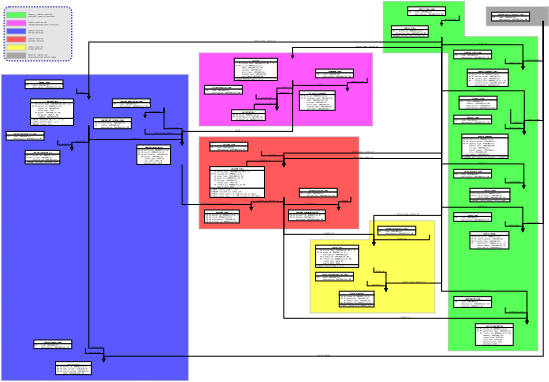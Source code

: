 <?xml version="1.0" encoding="UTF-8"?>
<dia:diagram xmlns:dia="http://www.lysator.liu.se/~alla/dia/">
  <dia:layer name="Background" visible="true">
    <dia:object type="Standard - Polygon" version="0" id="O0">
      <dia:attribute name="obj_pos">
        <dia:point val="55,48"/>
      </dia:attribute>
      <dia:attribute name="obj_bb">
        <dia:rectangle val="32.85,47.85;79.15,82.15"/>
      </dia:attribute>
      <dia:attribute name="poly_points">
        <dia:point val="55,48"/>
        <dia:point val="79,48"/>
        <dia:point val="79,82"/>
        <dia:point val="33,82"/>
        <dia:point val="33,55"/>
        <dia:point val="55,55"/>
      </dia:attribute>
      <dia:attribute name="line_color">
        <dia:color val="#a5a5a5"/>
      </dia:attribute>
      <dia:attribute name="line_width">
        <dia:real val="0.3"/>
      </dia:attribute>
      <dia:attribute name="inner_color">
        <dia:color val="#ffff59"/>
      </dia:attribute>
      <dia:attribute name="show_background">
        <dia:boolean val="true"/>
      </dia:attribute>
      <dia:attribute name="line_style">
        <dia:enum val="4"/>
      </dia:attribute>
    </dia:object>
    <dia:object type="Standard - Polygon" version="0" id="O1">
      <dia:attribute name="obj_pos">
        <dia:point val="-8,-14"/>
      </dia:attribute>
      <dia:attribute name="obj_bb">
        <dia:rectangle val="-8.15,-14.15;56.15,13.15"/>
      </dia:attribute>
      <dia:attribute name="poly_points">
        <dia:point val="-8,-14"/>
        <dia:point val="56,-14"/>
        <dia:point val="56,13"/>
        <dia:point val="-8,13"/>
      </dia:attribute>
      <dia:attribute name="line_color">
        <dia:color val="#a6a6a6"/>
      </dia:attribute>
      <dia:attribute name="line_width">
        <dia:real val="0.3"/>
      </dia:attribute>
      <dia:attribute name="inner_color">
        <dia:color val="#ff59ff"/>
      </dia:attribute>
      <dia:attribute name="show_background">
        <dia:boolean val="true"/>
      </dia:attribute>
      <dia:attribute name="line_style">
        <dia:enum val="4"/>
      </dia:attribute>
    </dia:object>
    <dia:group>
      <dia:object type="UML - Class" version="0" id="O2">
        <dia:attribute name="obj_pos">
          <dia:point val="-6,-2"/>
        </dia:attribute>
        <dia:attribute name="obj_bb">
          <dia:rectangle val="-6.05,-2.05;13.095,1.25"/>
        </dia:attribute>
        <dia:attribute name="elem_corner">
          <dia:point val="-6,-2"/>
        </dia:attribute>
        <dia:attribute name="elem_width">
          <dia:real val="19.045"/>
        </dia:attribute>
        <dia:attribute name="elem_height">
          <dia:real val="3.2"/>
        </dia:attribute>
        <dia:attribute name="name">
          <dia:string>#ou_perspective_code#</dia:string>
        </dia:attribute>
        <dia:attribute name="stereotype">
          <dia:string/>
        </dia:attribute>
        <dia:attribute name="abstract">
          <dia:boolean val="false"/>
        </dia:attribute>
        <dia:attribute name="suppress_attributes">
          <dia:boolean val="false"/>
        </dia:attribute>
        <dia:attribute name="suppress_operations">
          <dia:boolean val="false"/>
        </dia:attribute>
        <dia:attribute name="visible_attributes">
          <dia:boolean val="true"/>
        </dia:attribute>
        <dia:attribute name="visible_operations">
          <dia:boolean val="false"/>
        </dia:attribute>
        <dia:attribute name="foreground_color">
          <dia:color val="#000000"/>
        </dia:attribute>
        <dia:attribute name="background_color">
          <dia:color val="#ffffff"/>
        </dia:attribute>
        <dia:attribute name="normal_font">
          <dia:font name="Courier"/>
        </dia:attribute>
        <dia:attribute name="abstract_font">
          <dia:font name="Courier-Oblique"/>
        </dia:attribute>
        <dia:attribute name="classname_font">
          <dia:font name="Helvetica-Bold"/>
        </dia:attribute>
        <dia:attribute name="abstract_classname_font">
          <dia:font name="Helvetica-BoldOblique"/>
        </dia:attribute>
        <dia:attribute name="font_height">
          <dia:real val="0.8"/>
        </dia:attribute>
        <dia:attribute name="abstract_font_height">
          <dia:real val="0.8"/>
        </dia:attribute>
        <dia:attribute name="classname_font_height">
          <dia:real val="1"/>
        </dia:attribute>
        <dia:attribute name="abstract_classname_font_height">
          <dia:real val="1"/>
        </dia:attribute>
        <dia:attribute name="attributes">
          <dia:composite type="umlattribute">
            <dia:attribute name="name">
              <dia:string>#PK    code#</dia:string>
            </dia:attribute>
            <dia:attribute name="type">
              <dia:string>#VARCHAR(16)#</dia:string>
            </dia:attribute>
            <dia:attribute name="value">
              <dia:string/>
            </dia:attribute>
            <dia:attribute name="visibility">
              <dia:enum val="3"/>
            </dia:attribute>
            <dia:attribute name="abstract">
              <dia:boolean val="false"/>
            </dia:attribute>
            <dia:attribute name="class_scope">
              <dia:boolean val="false"/>
            </dia:attribute>
          </dia:composite>
          <dia:composite type="umlattribute">
            <dia:attribute name="name">
              <dia:string>#      description#</dia:string>
            </dia:attribute>
            <dia:attribute name="type">
              <dia:string>#VARCHAR(512) NN#</dia:string>
            </dia:attribute>
            <dia:attribute name="value">
              <dia:string/>
            </dia:attribute>
            <dia:attribute name="visibility">
              <dia:enum val="3"/>
            </dia:attribute>
            <dia:attribute name="abstract">
              <dia:boolean val="false"/>
            </dia:attribute>
            <dia:attribute name="class_scope">
              <dia:boolean val="false"/>
            </dia:attribute>
          </dia:composite>
        </dia:attribute>
        <dia:attribute name="operations"/>
        <dia:attribute name="template">
          <dia:boolean val="false"/>
        </dia:attribute>
        <dia:attribute name="templates"/>
      </dia:object>
      <dia:object type="UML - Generalization" version="0" id="O3">
        <dia:attribute name="obj_pos">
          <dia:point val="20.713,7"/>
        </dia:attribute>
        <dia:attribute name="obj_bb">
          <dia:rectangle val="12.995,1.15;21.563,7.05"/>
        </dia:attribute>
        <dia:attribute name="orth_points">
          <dia:point val="20.713,7"/>
          <dia:point val="20.713,3"/>
          <dia:point val="13.045,3"/>
          <dia:point val="13.045,1.2"/>
        </dia:attribute>
        <dia:attribute name="orth_orient">
          <dia:enum val="1"/>
          <dia:enum val="0"/>
          <dia:enum val="1"/>
        </dia:attribute>
        <dia:attribute name="name">
          <dia:string>#perspective#</dia:string>
        </dia:attribute>
        <dia:attribute name="stereotype">
          <dia:string/>
        </dia:attribute>
        <dia:connections>
          <dia:connection handle="1" to="O2" connection="7"/>
        </dia:connections>
      </dia:object>
      <dia:group>
        <dia:object type="UML - Class" version="0" id="O4">
          <dia:attribute name="obj_pos">
            <dia:point val="4,7"/>
          </dia:attribute>
          <dia:attribute name="obj_bb">
            <dia:rectangle val="3.95,6.95;20.763,11.05"/>
          </dia:attribute>
          <dia:attribute name="elem_corner">
            <dia:point val="4,7"/>
          </dia:attribute>
          <dia:attribute name="elem_width">
            <dia:real val="16.713"/>
          </dia:attribute>
          <dia:attribute name="elem_height">
            <dia:real val="4"/>
          </dia:attribute>
          <dia:attribute name="name">
            <dia:string>#ou_structure#</dia:string>
          </dia:attribute>
          <dia:attribute name="stereotype">
            <dia:string/>
          </dia:attribute>
          <dia:attribute name="abstract">
            <dia:boolean val="false"/>
          </dia:attribute>
          <dia:attribute name="suppress_attributes">
            <dia:boolean val="false"/>
          </dia:attribute>
          <dia:attribute name="suppress_operations">
            <dia:boolean val="false"/>
          </dia:attribute>
          <dia:attribute name="visible_attributes">
            <dia:boolean val="true"/>
          </dia:attribute>
          <dia:attribute name="visible_operations">
            <dia:boolean val="false"/>
          </dia:attribute>
          <dia:attribute name="foreground_color">
            <dia:color val="#000000"/>
          </dia:attribute>
          <dia:attribute name="background_color">
            <dia:color val="#ffffff"/>
          </dia:attribute>
          <dia:attribute name="normal_font">
            <dia:font name="Courier"/>
          </dia:attribute>
          <dia:attribute name="abstract_font">
            <dia:font name="Courier-Oblique"/>
          </dia:attribute>
          <dia:attribute name="classname_font">
            <dia:font name="Helvetica-Bold"/>
          </dia:attribute>
          <dia:attribute name="abstract_classname_font">
            <dia:font name="Helvetica-BoldOblique"/>
          </dia:attribute>
          <dia:attribute name="font_height">
            <dia:real val="0.8"/>
          </dia:attribute>
          <dia:attribute name="abstract_font_height">
            <dia:real val="0.8"/>
          </dia:attribute>
          <dia:attribute name="classname_font_height">
            <dia:real val="1"/>
          </dia:attribute>
          <dia:attribute name="abstract_classname_font_height">
            <dia:real val="1"/>
          </dia:attribute>
          <dia:attribute name="attributes">
            <dia:composite type="umlattribute">
              <dia:attribute name="name">
                <dia:string>#PK FK ou_id#</dia:string>
              </dia:attribute>
              <dia:attribute name="type">
                <dia:string>#NUMERIC(12,0)#</dia:string>
              </dia:attribute>
              <dia:attribute name="value">
                <dia:string/>
              </dia:attribute>
              <dia:attribute name="visibility">
                <dia:enum val="3"/>
              </dia:attribute>
              <dia:attribute name="abstract">
                <dia:boolean val="false"/>
              </dia:attribute>
              <dia:attribute name="class_scope">
                <dia:boolean val="false"/>
              </dia:attribute>
            </dia:composite>
            <dia:composite type="umlattribute">
              <dia:attribute name="name">
                <dia:string>#PK FK perspective#</dia:string>
              </dia:attribute>
              <dia:attribute name="type">
                <dia:string>#VARCHAR(16)#</dia:string>
              </dia:attribute>
              <dia:attribute name="value">
                <dia:string/>
              </dia:attribute>
              <dia:attribute name="visibility">
                <dia:enum val="3"/>
              </dia:attribute>
              <dia:attribute name="abstract">
                <dia:boolean val="false"/>
              </dia:attribute>
              <dia:attribute name="class_scope">
                <dia:boolean val="false"/>
              </dia:attribute>
            </dia:composite>
            <dia:composite type="umlattribute">
              <dia:attribute name="name">
                <dia:string>#   FK parent_id#</dia:string>
              </dia:attribute>
              <dia:attribute name="type">
                <dia:string>#NUMERIC(12,0)#</dia:string>
              </dia:attribute>
              <dia:attribute name="value">
                <dia:string/>
              </dia:attribute>
              <dia:attribute name="visibility">
                <dia:enum val="3"/>
              </dia:attribute>
              <dia:attribute name="abstract">
                <dia:boolean val="false"/>
              </dia:attribute>
              <dia:attribute name="class_scope">
                <dia:boolean val="false"/>
              </dia:attribute>
            </dia:composite>
          </dia:attribute>
          <dia:attribute name="operations"/>
          <dia:attribute name="template">
            <dia:boolean val="false"/>
          </dia:attribute>
          <dia:attribute name="templates"/>
        </dia:object>
        <dia:object type="UML - Generalization" version="0" id="O5">
          <dia:attribute name="obj_pos">
            <dia:point val="20.713,7"/>
          </dia:attribute>
          <dia:attribute name="obj_bb">
            <dia:rectangle val="10.771,4.2;22.299,7.05"/>
          </dia:attribute>
          <dia:attribute name="orth_points">
            <dia:point val="20.713,7"/>
            <dia:point val="20.713,5"/>
            <dia:point val="12.356,5"/>
            <dia:point val="12.356,7"/>
          </dia:attribute>
          <dia:attribute name="orth_orient">
            <dia:enum val="1"/>
            <dia:enum val="0"/>
            <dia:enum val="1"/>
          </dia:attribute>
          <dia:attribute name="name">
            <dia:string>#parent_id, perspective#</dia:string>
          </dia:attribute>
          <dia:attribute name="stereotype">
            <dia:string/>
          </dia:attribute>
          <dia:connections>
            <dia:connection handle="0" to="O4" connection="2"/>
            <dia:connection handle="1" to="O4" connection="1"/>
          </dia:connections>
        </dia:object>
      </dia:group>
    </dia:group>
    <dia:group>
      <dia:object type="UML - Class" version="0" id="O6">
        <dia:attribute name="obj_pos">
          <dia:point val="35,-8"/>
        </dia:attribute>
        <dia:attribute name="obj_bb">
          <dia:rectangle val="34.95,-8.05;54.095,-4.75"/>
        </dia:attribute>
        <dia:attribute name="elem_corner">
          <dia:point val="35,-8"/>
        </dia:attribute>
        <dia:attribute name="elem_width">
          <dia:real val="19.045"/>
        </dia:attribute>
        <dia:attribute name="elem_height">
          <dia:real val="3.2"/>
        </dia:attribute>
        <dia:attribute name="name">
          <dia:string>#language_code#</dia:string>
        </dia:attribute>
        <dia:attribute name="stereotype">
          <dia:string/>
        </dia:attribute>
        <dia:attribute name="abstract">
          <dia:boolean val="false"/>
        </dia:attribute>
        <dia:attribute name="suppress_attributes">
          <dia:boolean val="false"/>
        </dia:attribute>
        <dia:attribute name="suppress_operations">
          <dia:boolean val="false"/>
        </dia:attribute>
        <dia:attribute name="visible_attributes">
          <dia:boolean val="true"/>
        </dia:attribute>
        <dia:attribute name="visible_operations">
          <dia:boolean val="false"/>
        </dia:attribute>
        <dia:attribute name="foreground_color">
          <dia:color val="#000000"/>
        </dia:attribute>
        <dia:attribute name="background_color">
          <dia:color val="#ffffff"/>
        </dia:attribute>
        <dia:attribute name="normal_font">
          <dia:font name="Courier"/>
        </dia:attribute>
        <dia:attribute name="abstract_font">
          <dia:font name="Courier-Oblique"/>
        </dia:attribute>
        <dia:attribute name="classname_font">
          <dia:font name="Helvetica-Bold"/>
        </dia:attribute>
        <dia:attribute name="abstract_classname_font">
          <dia:font name="Helvetica-BoldOblique"/>
        </dia:attribute>
        <dia:attribute name="font_height">
          <dia:real val="0.8"/>
        </dia:attribute>
        <dia:attribute name="abstract_font_height">
          <dia:real val="0.8"/>
        </dia:attribute>
        <dia:attribute name="classname_font_height">
          <dia:real val="1"/>
        </dia:attribute>
        <dia:attribute name="abstract_classname_font_height">
          <dia:real val="1"/>
        </dia:attribute>
        <dia:attribute name="attributes">
          <dia:composite type="umlattribute">
            <dia:attribute name="name">
              <dia:string>#PK    code#</dia:string>
            </dia:attribute>
            <dia:attribute name="type">
              <dia:string>#VARCHAR(16)#</dia:string>
            </dia:attribute>
            <dia:attribute name="value">
              <dia:string/>
            </dia:attribute>
            <dia:attribute name="visibility">
              <dia:enum val="3"/>
            </dia:attribute>
            <dia:attribute name="abstract">
              <dia:boolean val="false"/>
            </dia:attribute>
            <dia:attribute name="class_scope">
              <dia:boolean val="false"/>
            </dia:attribute>
          </dia:composite>
          <dia:composite type="umlattribute">
            <dia:attribute name="name">
              <dia:string>#      description#</dia:string>
            </dia:attribute>
            <dia:attribute name="type">
              <dia:string>#VARCHAR(512) NN#</dia:string>
            </dia:attribute>
            <dia:attribute name="value">
              <dia:string/>
            </dia:attribute>
            <dia:attribute name="visibility">
              <dia:enum val="3"/>
            </dia:attribute>
            <dia:attribute name="abstract">
              <dia:boolean val="false"/>
            </dia:attribute>
            <dia:attribute name="class_scope">
              <dia:boolean val="false"/>
            </dia:attribute>
          </dia:composite>
        </dia:attribute>
        <dia:attribute name="operations"/>
        <dia:attribute name="template">
          <dia:boolean val="false"/>
        </dia:attribute>
        <dia:attribute name="templates"/>
      </dia:object>
      <dia:object type="UML - Class" version="0" id="O7">
        <dia:attribute name="obj_pos">
          <dia:point val="29,0"/>
        </dia:attribute>
        <dia:attribute name="obj_bb">
          <dia:rectangle val="28.95,-0.05;46.819,7.25"/>
        </dia:attribute>
        <dia:attribute name="elem_corner">
          <dia:point val="29,0"/>
        </dia:attribute>
        <dia:attribute name="elem_width">
          <dia:real val="17.769"/>
        </dia:attribute>
        <dia:attribute name="elem_height">
          <dia:real val="7.2"/>
        </dia:attribute>
        <dia:attribute name="name">
          <dia:string>#ou_name_language#</dia:string>
        </dia:attribute>
        <dia:attribute name="stereotype">
          <dia:string/>
        </dia:attribute>
        <dia:attribute name="abstract">
          <dia:boolean val="false"/>
        </dia:attribute>
        <dia:attribute name="suppress_attributes">
          <dia:boolean val="false"/>
        </dia:attribute>
        <dia:attribute name="suppress_operations">
          <dia:boolean val="false"/>
        </dia:attribute>
        <dia:attribute name="visible_attributes">
          <dia:boolean val="true"/>
        </dia:attribute>
        <dia:attribute name="visible_operations">
          <dia:boolean val="false"/>
        </dia:attribute>
        <dia:attribute name="foreground_color">
          <dia:color val="#000000"/>
        </dia:attribute>
        <dia:attribute name="background_color">
          <dia:color val="#ffffff"/>
        </dia:attribute>
        <dia:attribute name="normal_font">
          <dia:font name="Courier"/>
        </dia:attribute>
        <dia:attribute name="abstract_font">
          <dia:font name="Courier-Oblique"/>
        </dia:attribute>
        <dia:attribute name="classname_font">
          <dia:font name="Helvetica-Bold"/>
        </dia:attribute>
        <dia:attribute name="abstract_classname_font">
          <dia:font name="Helvetica-BoldOblique"/>
        </dia:attribute>
        <dia:attribute name="font_height">
          <dia:real val="0.8"/>
        </dia:attribute>
        <dia:attribute name="abstract_font_height">
          <dia:real val="0.8"/>
        </dia:attribute>
        <dia:attribute name="classname_font_height">
          <dia:real val="1"/>
        </dia:attribute>
        <dia:attribute name="abstract_classname_font_height">
          <dia:real val="1"/>
        </dia:attribute>
        <dia:attribute name="attributes">
          <dia:composite type="umlattribute">
            <dia:attribute name="name">
              <dia:string>#PK FK ou_id#</dia:string>
            </dia:attribute>
            <dia:attribute name="type">
              <dia:string>#NUMERIC(12,0)#</dia:string>
            </dia:attribute>
            <dia:attribute name="value">
              <dia:string/>
            </dia:attribute>
            <dia:attribute name="visibility">
              <dia:enum val="3"/>
            </dia:attribute>
            <dia:attribute name="abstract">
              <dia:boolean val="false"/>
            </dia:attribute>
            <dia:attribute name="class_scope">
              <dia:boolean val="false"/>
            </dia:attribute>
          </dia:composite>
          <dia:composite type="umlattribute">
            <dia:attribute name="name">
              <dia:string>#PK FK language_code#</dia:string>
            </dia:attribute>
            <dia:attribute name="type">
              <dia:string>#VARCHAR(16)#</dia:string>
            </dia:attribute>
            <dia:attribute name="value">
              <dia:string/>
            </dia:attribute>
            <dia:attribute name="visibility">
              <dia:enum val="3"/>
            </dia:attribute>
            <dia:attribute name="abstract">
              <dia:boolean val="false"/>
            </dia:attribute>
            <dia:attribute name="class_scope">
              <dia:boolean val="false"/>
            </dia:attribute>
          </dia:composite>
          <dia:composite type="umlattribute">
            <dia:attribute name="name">
              <dia:string>#      name#</dia:string>
            </dia:attribute>
            <dia:attribute name="type">
              <dia:string>#VARCHAR(512) NN#</dia:string>
            </dia:attribute>
            <dia:attribute name="value">
              <dia:string/>
            </dia:attribute>
            <dia:attribute name="visibility">
              <dia:enum val="3"/>
            </dia:attribute>
            <dia:attribute name="abstract">
              <dia:boolean val="false"/>
            </dia:attribute>
            <dia:attribute name="class_scope">
              <dia:boolean val="false"/>
            </dia:attribute>
          </dia:composite>
          <dia:composite type="umlattribute">
            <dia:attribute name="name">
              <dia:string>#      acronym#</dia:string>
            </dia:attribute>
            <dia:attribute name="type">
              <dia:string>#VARCHAR(15)#</dia:string>
            </dia:attribute>
            <dia:attribute name="value">
              <dia:string/>
            </dia:attribute>
            <dia:attribute name="visibility">
              <dia:enum val="3"/>
            </dia:attribute>
            <dia:attribute name="abstract">
              <dia:boolean val="false"/>
            </dia:attribute>
            <dia:attribute name="class_scope">
              <dia:boolean val="false"/>
            </dia:attribute>
          </dia:composite>
          <dia:composite type="umlattribute">
            <dia:attribute name="name">
              <dia:string>#      short_name#</dia:string>
            </dia:attribute>
            <dia:attribute name="type">
              <dia:string>#VARCHAR(30)#</dia:string>
            </dia:attribute>
            <dia:attribute name="value">
              <dia:string/>
            </dia:attribute>
            <dia:attribute name="visibility">
              <dia:enum val="3"/>
            </dia:attribute>
            <dia:attribute name="abstract">
              <dia:boolean val="false"/>
            </dia:attribute>
            <dia:attribute name="class_scope">
              <dia:boolean val="false"/>
            </dia:attribute>
          </dia:composite>
          <dia:composite type="umlattribute">
            <dia:attribute name="name">
              <dia:string>#      display_name#</dia:string>
            </dia:attribute>
            <dia:attribute name="type">
              <dia:string>#VARCHAR(80)#</dia:string>
            </dia:attribute>
            <dia:attribute name="value">
              <dia:string/>
            </dia:attribute>
            <dia:attribute name="visibility">
              <dia:enum val="3"/>
            </dia:attribute>
            <dia:attribute name="abstract">
              <dia:boolean val="false"/>
            </dia:attribute>
            <dia:attribute name="class_scope">
              <dia:boolean val="false"/>
            </dia:attribute>
          </dia:composite>
          <dia:composite type="umlattribute">
            <dia:attribute name="name">
              <dia:string>#      sort_name#</dia:string>
            </dia:attribute>
            <dia:attribute name="type">
              <dia:string>#VARCHAR(80)#</dia:string>
            </dia:attribute>
            <dia:attribute name="value">
              <dia:string/>
            </dia:attribute>
            <dia:attribute name="visibility">
              <dia:enum val="3"/>
            </dia:attribute>
            <dia:attribute name="abstract">
              <dia:boolean val="false"/>
            </dia:attribute>
            <dia:attribute name="class_scope">
              <dia:boolean val="false"/>
            </dia:attribute>
          </dia:composite>
        </dia:attribute>
        <dia:attribute name="operations"/>
        <dia:attribute name="template">
          <dia:boolean val="false"/>
        </dia:attribute>
        <dia:attribute name="templates"/>
      </dia:object>
      <dia:object type="UML - Generalization" version="0" id="O8">
        <dia:attribute name="obj_pos">
          <dia:point val="46.769,0"/>
        </dia:attribute>
        <dia:attribute name="obj_bb">
          <dia:rectangle val="45.919,-4.85;54.095,0.05"/>
        </dia:attribute>
        <dia:attribute name="orth_points">
          <dia:point val="46.769,0"/>
          <dia:point val="46.769,-3"/>
          <dia:point val="54.045,-3"/>
          <dia:point val="54.045,-4.8"/>
        </dia:attribute>
        <dia:attribute name="orth_orient">
          <dia:enum val="1"/>
          <dia:enum val="0"/>
          <dia:enum val="1"/>
        </dia:attribute>
        <dia:attribute name="name">
          <dia:string>#language_code#</dia:string>
        </dia:attribute>
        <dia:attribute name="stereotype">
          <dia:string/>
        </dia:attribute>
        <dia:connections>
          <dia:connection handle="0" to="O7" connection="2"/>
          <dia:connection handle="1" to="O6" connection="7"/>
        </dia:connections>
      </dia:object>
    </dia:group>
    <dia:object type="Standard - Polygon" version="0" id="O9">
      <dia:attribute name="obj_pos">
        <dia:point val="98,-31"/>
      </dia:attribute>
      <dia:attribute name="obj_bb">
        <dia:rectangle val="97.85,-31.15;121.15,-23.85"/>
      </dia:attribute>
      <dia:attribute name="poly_points">
        <dia:point val="98,-31"/>
        <dia:point val="121,-31"/>
        <dia:point val="121,-24"/>
        <dia:point val="98,-24"/>
      </dia:attribute>
      <dia:attribute name="line_color">
        <dia:color val="#a6a6a6"/>
      </dia:attribute>
      <dia:attribute name="line_width">
        <dia:real val="0.3"/>
      </dia:attribute>
      <dia:attribute name="inner_color">
        <dia:color val="#a6a6a6"/>
      </dia:attribute>
      <dia:attribute name="show_background">
        <dia:boolean val="true"/>
      </dia:attribute>
      <dia:attribute name="line_style">
        <dia:enum val="4"/>
      </dia:attribute>
    </dia:object>
    <dia:object type="Standard - Polygon" version="0" id="O10">
      <dia:attribute name="obj_pos">
        <dia:point val="90,-33"/>
      </dia:attribute>
      <dia:attribute name="obj_bb">
        <dia:rectangle val="59.85,-33.15;117.15,96.15"/>
      </dia:attribute>
      <dia:attribute name="poly_points">
        <dia:point val="90,-33"/>
        <dia:point val="90,-20"/>
        <dia:point val="117,-20"/>
        <dia:point val="117,96"/>
        <dia:point val="84,96"/>
        <dia:point val="84,-14"/>
        <dia:point val="60,-14"/>
        <dia:point val="60,-33"/>
      </dia:attribute>
      <dia:attribute name="line_color">
        <dia:color val="#a6a6a6"/>
      </dia:attribute>
      <dia:attribute name="line_width">
        <dia:real val="0.3"/>
      </dia:attribute>
      <dia:attribute name="inner_color">
        <dia:color val="#59ff59"/>
      </dia:attribute>
      <dia:attribute name="show_background">
        <dia:boolean val="true"/>
      </dia:attribute>
      <dia:attribute name="line_style">
        <dia:enum val="4"/>
      </dia:attribute>
    </dia:object>
    <dia:object type="Standard - Polygon" version="0" id="O11">
      <dia:attribute name="obj_pos">
        <dia:point val="-8,17"/>
      </dia:attribute>
      <dia:attribute name="obj_bb">
        <dia:rectangle val="-8.15,16.85;51.15,51.15"/>
      </dia:attribute>
      <dia:attribute name="poly_points">
        <dia:point val="-8,17"/>
        <dia:point val="51,17"/>
        <dia:point val="51,51"/>
        <dia:point val="-8,51"/>
      </dia:attribute>
      <dia:attribute name="line_color">
        <dia:color val="#a6a6a6"/>
      </dia:attribute>
      <dia:attribute name="line_width">
        <dia:real val="0.3"/>
      </dia:attribute>
      <dia:attribute name="inner_color">
        <dia:color val="#ff5959"/>
      </dia:attribute>
      <dia:attribute name="show_background">
        <dia:boolean val="true"/>
      </dia:attribute>
      <dia:attribute name="line_style">
        <dia:enum val="4"/>
      </dia:attribute>
    </dia:object>
    <dia:object type="Standard - Polygon" version="0" id="O12">
      <dia:attribute name="obj_pos">
        <dia:point val="-81,107"/>
      </dia:attribute>
      <dia:attribute name="obj_bb">
        <dia:rectangle val="-81.15,-6.15;-11.85,107.15"/>
      </dia:attribute>
      <dia:attribute name="poly_points">
        <dia:point val="-81,107"/>
        <dia:point val="-12,107"/>
        <dia:point val="-12,-6"/>
        <dia:point val="-81,-6"/>
      </dia:attribute>
      <dia:attribute name="line_color">
        <dia:color val="#a6a6a6"/>
      </dia:attribute>
      <dia:attribute name="line_width">
        <dia:real val="0.3"/>
      </dia:attribute>
      <dia:attribute name="inner_color">
        <dia:color val="#5959ff"/>
      </dia:attribute>
      <dia:attribute name="show_background">
        <dia:boolean val="true"/>
      </dia:attribute>
      <dia:attribute name="line_style">
        <dia:enum val="4"/>
      </dia:attribute>
    </dia:object>
    <dia:object type="Standard - Text" version="0" id="O13">
      <dia:attribute name="obj_pos">
        <dia:point val="-68,-30"/>
      </dia:attribute>
      <dia:attribute name="obj_bb">
        <dia:rectangle val="-71.96,-30.756;-64.04,-29.756"/>
      </dia:attribute>
      <dia:attribute name="text">
        <dia:composite type="text">
          <dia:attribute name="string">
            <dia:string>#Color coding#</dia:string>
          </dia:attribute>
          <dia:attribute name="font">
            <dia:font name="Courier-BoldOblique"/>
          </dia:attribute>
          <dia:attribute name="height">
            <dia:real val="1"/>
          </dia:attribute>
          <dia:attribute name="pos">
            <dia:point val="-68,-30"/>
          </dia:attribute>
          <dia:attribute name="color">
            <dia:color val="#000000"/>
          </dia:attribute>
          <dia:attribute name="alignment">
            <dia:enum val="1"/>
          </dia:attribute>
        </dia:composite>
      </dia:attribute>
    </dia:object>
    <dia:group>
      <dia:object type="UML - Class" version="0" id="O14">
        <dia:attribute name="obj_pos">
          <dia:point val="86,-15"/>
        </dia:attribute>
        <dia:attribute name="obj_bb">
          <dia:rectangle val="85.95,-15.05;105.095,-11.75"/>
        </dia:attribute>
        <dia:attribute name="elem_corner">
          <dia:point val="86,-15"/>
        </dia:attribute>
        <dia:attribute name="elem_width">
          <dia:real val="19.045"/>
        </dia:attribute>
        <dia:attribute name="elem_height">
          <dia:real val="3.2"/>
        </dia:attribute>
        <dia:attribute name="name">
          <dia:string>#contact_info_code#</dia:string>
        </dia:attribute>
        <dia:attribute name="stereotype">
          <dia:string/>
        </dia:attribute>
        <dia:attribute name="abstract">
          <dia:boolean val="false"/>
        </dia:attribute>
        <dia:attribute name="suppress_attributes">
          <dia:boolean val="false"/>
        </dia:attribute>
        <dia:attribute name="suppress_operations">
          <dia:boolean val="false"/>
        </dia:attribute>
        <dia:attribute name="visible_attributes">
          <dia:boolean val="true"/>
        </dia:attribute>
        <dia:attribute name="visible_operations">
          <dia:boolean val="false"/>
        </dia:attribute>
        <dia:attribute name="foreground_color">
          <dia:color val="#000000"/>
        </dia:attribute>
        <dia:attribute name="background_color">
          <dia:color val="#ffffff"/>
        </dia:attribute>
        <dia:attribute name="normal_font">
          <dia:font name="Courier"/>
        </dia:attribute>
        <dia:attribute name="abstract_font">
          <dia:font name="Courier-Oblique"/>
        </dia:attribute>
        <dia:attribute name="classname_font">
          <dia:font name="Helvetica-Bold"/>
        </dia:attribute>
        <dia:attribute name="abstract_classname_font">
          <dia:font name="Helvetica-BoldOblique"/>
        </dia:attribute>
        <dia:attribute name="font_height">
          <dia:real val="0.8"/>
        </dia:attribute>
        <dia:attribute name="abstract_font_height">
          <dia:real val="0.8"/>
        </dia:attribute>
        <dia:attribute name="classname_font_height">
          <dia:real val="1"/>
        </dia:attribute>
        <dia:attribute name="abstract_classname_font_height">
          <dia:real val="1"/>
        </dia:attribute>
        <dia:attribute name="attributes">
          <dia:composite type="umlattribute">
            <dia:attribute name="name">
              <dia:string>#PK    code#</dia:string>
            </dia:attribute>
            <dia:attribute name="type">
              <dia:string>#VARCHAR(16)#</dia:string>
            </dia:attribute>
            <dia:attribute name="value">
              <dia:string/>
            </dia:attribute>
            <dia:attribute name="visibility">
              <dia:enum val="3"/>
            </dia:attribute>
            <dia:attribute name="abstract">
              <dia:boolean val="false"/>
            </dia:attribute>
            <dia:attribute name="class_scope">
              <dia:boolean val="false"/>
            </dia:attribute>
          </dia:composite>
          <dia:composite type="umlattribute">
            <dia:attribute name="name">
              <dia:string>#      description#</dia:string>
            </dia:attribute>
            <dia:attribute name="type">
              <dia:string>#VARCHAR(512) NN#</dia:string>
            </dia:attribute>
            <dia:attribute name="value">
              <dia:string/>
            </dia:attribute>
            <dia:attribute name="visibility">
              <dia:enum val="3"/>
            </dia:attribute>
            <dia:attribute name="abstract">
              <dia:boolean val="false"/>
            </dia:attribute>
            <dia:attribute name="class_scope">
              <dia:boolean val="false"/>
            </dia:attribute>
          </dia:composite>
        </dia:attribute>
        <dia:attribute name="operations"/>
        <dia:attribute name="template">
          <dia:boolean val="false"/>
        </dia:attribute>
        <dia:attribute name="templates"/>
      </dia:object>
      <dia:object type="UML - Class" version="0" id="O15">
        <dia:attribute name="obj_pos">
          <dia:point val="91,-8"/>
        </dia:attribute>
        <dia:attribute name="obj_bb">
          <dia:rectangle val="90.95,-8.05;111.617,-1.55"/>
        </dia:attribute>
        <dia:attribute name="elem_corner">
          <dia:point val="91,-8"/>
        </dia:attribute>
        <dia:attribute name="elem_width">
          <dia:real val="20.567"/>
        </dia:attribute>
        <dia:attribute name="elem_height">
          <dia:real val="6.4"/>
        </dia:attribute>
        <dia:attribute name="name">
          <dia:string>#entity_contact_info#</dia:string>
        </dia:attribute>
        <dia:attribute name="stereotype">
          <dia:string/>
        </dia:attribute>
        <dia:attribute name="abstract">
          <dia:boolean val="false"/>
        </dia:attribute>
        <dia:attribute name="suppress_attributes">
          <dia:boolean val="false"/>
        </dia:attribute>
        <dia:attribute name="suppress_operations">
          <dia:boolean val="false"/>
        </dia:attribute>
        <dia:attribute name="visible_attributes">
          <dia:boolean val="true"/>
        </dia:attribute>
        <dia:attribute name="visible_operations">
          <dia:boolean val="false"/>
        </dia:attribute>
        <dia:attribute name="foreground_color">
          <dia:color val="#000000"/>
        </dia:attribute>
        <dia:attribute name="background_color">
          <dia:color val="#ffffff"/>
        </dia:attribute>
        <dia:attribute name="normal_font">
          <dia:font name="Courier"/>
        </dia:attribute>
        <dia:attribute name="abstract_font">
          <dia:font name="Courier-Oblique"/>
        </dia:attribute>
        <dia:attribute name="classname_font">
          <dia:font name="Helvetica-Bold"/>
        </dia:attribute>
        <dia:attribute name="abstract_classname_font">
          <dia:font name="Helvetica-BoldOblique"/>
        </dia:attribute>
        <dia:attribute name="font_height">
          <dia:real val="0.8"/>
        </dia:attribute>
        <dia:attribute name="abstract_font_height">
          <dia:real val="0.8"/>
        </dia:attribute>
        <dia:attribute name="classname_font_height">
          <dia:real val="1"/>
        </dia:attribute>
        <dia:attribute name="abstract_classname_font_height">
          <dia:real val="1"/>
        </dia:attribute>
        <dia:attribute name="attributes">
          <dia:composite type="umlattribute">
            <dia:attribute name="name">
              <dia:string>#PK FK entity_id#</dia:string>
            </dia:attribute>
            <dia:attribute name="type">
              <dia:string>#NUMERIC(12,0)#</dia:string>
            </dia:attribute>
            <dia:attribute name="value">
              <dia:string/>
            </dia:attribute>
            <dia:attribute name="visibility">
              <dia:enum val="3"/>
            </dia:attribute>
            <dia:attribute name="abstract">
              <dia:boolean val="false"/>
            </dia:attribute>
            <dia:attribute name="class_scope">
              <dia:boolean val="false"/>
            </dia:attribute>
          </dia:composite>
          <dia:composite type="umlattribute">
            <dia:attribute name="name">
              <dia:string>#PK FK source_system#</dia:string>
            </dia:attribute>
            <dia:attribute name="type">
              <dia:string>#VARCHAR(16)#</dia:string>
            </dia:attribute>
            <dia:attribute name="value">
              <dia:string/>
            </dia:attribute>
            <dia:attribute name="visibility">
              <dia:enum val="3"/>
            </dia:attribute>
            <dia:attribute name="abstract">
              <dia:boolean val="false"/>
            </dia:attribute>
            <dia:attribute name="class_scope">
              <dia:boolean val="false"/>
            </dia:attribute>
          </dia:composite>
          <dia:composite type="umlattribute">
            <dia:attribute name="name">
              <dia:string>#PK FK contact_type#</dia:string>
            </dia:attribute>
            <dia:attribute name="type">
              <dia:string>#VARCHAR(16)#</dia:string>
            </dia:attribute>
            <dia:attribute name="value">
              <dia:string/>
            </dia:attribute>
            <dia:attribute name="visibility">
              <dia:enum val="3"/>
            </dia:attribute>
            <dia:attribute name="abstract">
              <dia:boolean val="false"/>
            </dia:attribute>
            <dia:attribute name="class_scope">
              <dia:boolean val="false"/>
            </dia:attribute>
          </dia:composite>
          <dia:composite type="umlattribute">
            <dia:attribute name="name">
              <dia:string>#PK    contact_pref#</dia:string>
            </dia:attribute>
            <dia:attribute name="type">
              <dia:string>#NUMERIC(2,0)#</dia:string>
            </dia:attribute>
            <dia:attribute name="value">
              <dia:string>#50#</dia:string>
            </dia:attribute>
            <dia:attribute name="visibility">
              <dia:enum val="3"/>
            </dia:attribute>
            <dia:attribute name="abstract">
              <dia:boolean val="false"/>
            </dia:attribute>
            <dia:attribute name="class_scope">
              <dia:boolean val="false"/>
            </dia:attribute>
          </dia:composite>
          <dia:composite type="umlattribute">
            <dia:attribute name="name">
              <dia:string>#      contact_value#</dia:string>
            </dia:attribute>
            <dia:attribute name="type">
              <dia:string>#VARCHAR(255) NN#</dia:string>
            </dia:attribute>
            <dia:attribute name="value">
              <dia:string/>
            </dia:attribute>
            <dia:attribute name="visibility">
              <dia:enum val="3"/>
            </dia:attribute>
            <dia:attribute name="abstract">
              <dia:boolean val="false"/>
            </dia:attribute>
            <dia:attribute name="class_scope">
              <dia:boolean val="false"/>
            </dia:attribute>
          </dia:composite>
          <dia:composite type="umlattribute">
            <dia:attribute name="name">
              <dia:string>#      description#</dia:string>
            </dia:attribute>
            <dia:attribute name="type">
              <dia:string>#VARCHAR(512)#</dia:string>
            </dia:attribute>
            <dia:attribute name="value">
              <dia:string/>
            </dia:attribute>
            <dia:attribute name="visibility">
              <dia:enum val="3"/>
            </dia:attribute>
            <dia:attribute name="abstract">
              <dia:boolean val="false"/>
            </dia:attribute>
            <dia:attribute name="class_scope">
              <dia:boolean val="false"/>
            </dia:attribute>
          </dia:composite>
        </dia:attribute>
        <dia:attribute name="operations"/>
        <dia:attribute name="template">
          <dia:boolean val="false"/>
        </dia:attribute>
        <dia:attribute name="templates"/>
      </dia:object>
      <dia:object type="UML - Generalization" version="0" id="O16">
        <dia:attribute name="obj_pos">
          <dia:point val="111.567,-8"/>
        </dia:attribute>
        <dia:attribute name="obj_bb">
          <dia:rectangle val="104.995,-11.85;112.417,-7.95"/>
        </dia:attribute>
        <dia:attribute name="orth_points">
          <dia:point val="111.567,-8"/>
          <dia:point val="111.567,-10"/>
          <dia:point val="105.045,-10"/>
          <dia:point val="105.045,-11.8"/>
        </dia:attribute>
        <dia:attribute name="orth_orient">
          <dia:enum val="1"/>
          <dia:enum val="0"/>
          <dia:enum val="1"/>
        </dia:attribute>
        <dia:attribute name="name">
          <dia:string>#contact_type#</dia:string>
        </dia:attribute>
        <dia:attribute name="stereotype">
          <dia:string/>
        </dia:attribute>
        <dia:connections>
          <dia:connection handle="0" to="O15" connection="2"/>
          <dia:connection handle="1" to="O14" connection="7"/>
        </dia:connections>
      </dia:object>
    </dia:group>
    <dia:group>
      <dia:object type="UML - Class" version="0" id="O17">
        <dia:attribute name="obj_pos">
          <dia:point val="92,52"/>
        </dia:attribute>
        <dia:attribute name="obj_bb">
          <dia:rectangle val="91.95,51.95;111.561,58.45"/>
        </dia:attribute>
        <dia:attribute name="elem_corner">
          <dia:point val="92,52"/>
        </dia:attribute>
        <dia:attribute name="elem_width">
          <dia:real val="19.511"/>
        </dia:attribute>
        <dia:attribute name="elem_height">
          <dia:real val="6.4"/>
        </dia:attribute>
        <dia:attribute name="name">
          <dia:string>#entity_phone#</dia:string>
        </dia:attribute>
        <dia:attribute name="stereotype">
          <dia:string/>
        </dia:attribute>
        <dia:attribute name="abstract">
          <dia:boolean val="false"/>
        </dia:attribute>
        <dia:attribute name="suppress_attributes">
          <dia:boolean val="false"/>
        </dia:attribute>
        <dia:attribute name="suppress_operations">
          <dia:boolean val="false"/>
        </dia:attribute>
        <dia:attribute name="visible_attributes">
          <dia:boolean val="true"/>
        </dia:attribute>
        <dia:attribute name="visible_operations">
          <dia:boolean val="false"/>
        </dia:attribute>
        <dia:attribute name="foreground_color">
          <dia:color val="#000000"/>
        </dia:attribute>
        <dia:attribute name="background_color">
          <dia:color val="#ffffff"/>
        </dia:attribute>
        <dia:attribute name="normal_font">
          <dia:font name="Courier"/>
        </dia:attribute>
        <dia:attribute name="abstract_font">
          <dia:font name="Courier-Oblique"/>
        </dia:attribute>
        <dia:attribute name="classname_font">
          <dia:font name="Helvetica-Bold"/>
        </dia:attribute>
        <dia:attribute name="abstract_classname_font">
          <dia:font name="Helvetica-BoldOblique"/>
        </dia:attribute>
        <dia:attribute name="font_height">
          <dia:real val="0.8"/>
        </dia:attribute>
        <dia:attribute name="abstract_font_height">
          <dia:real val="0.8"/>
        </dia:attribute>
        <dia:attribute name="classname_font_height">
          <dia:real val="1"/>
        </dia:attribute>
        <dia:attribute name="abstract_classname_font_height">
          <dia:real val="1"/>
        </dia:attribute>
        <dia:attribute name="attributes">
          <dia:composite type="umlattribute">
            <dia:attribute name="name">
              <dia:string>#PK FK entity_id#</dia:string>
            </dia:attribute>
            <dia:attribute name="type">
              <dia:string>#NUMERIC(12,0)#</dia:string>
            </dia:attribute>
            <dia:attribute name="value">
              <dia:string/>
            </dia:attribute>
            <dia:attribute name="visibility">
              <dia:enum val="3"/>
            </dia:attribute>
            <dia:attribute name="abstract">
              <dia:boolean val="false"/>
            </dia:attribute>
            <dia:attribute name="class_scope">
              <dia:boolean val="false"/>
            </dia:attribute>
          </dia:composite>
          <dia:composite type="umlattribute">
            <dia:attribute name="name">
              <dia:string>#PK FK source_system#</dia:string>
            </dia:attribute>
            <dia:attribute name="type">
              <dia:string>#VARCHAR(16)#</dia:string>
            </dia:attribute>
            <dia:attribute name="value">
              <dia:string/>
            </dia:attribute>
            <dia:attribute name="visibility">
              <dia:enum val="3"/>
            </dia:attribute>
            <dia:attribute name="abstract">
              <dia:boolean val="false"/>
            </dia:attribute>
            <dia:attribute name="class_scope">
              <dia:boolean val="false"/>
            </dia:attribute>
          </dia:composite>
          <dia:composite type="umlattribute">
            <dia:attribute name="name">
              <dia:string>#PK FK phone_type#</dia:string>
            </dia:attribute>
            <dia:attribute name="type">
              <dia:string>#VARCHAR(16)#</dia:string>
            </dia:attribute>
            <dia:attribute name="value">
              <dia:string/>
            </dia:attribute>
            <dia:attribute name="visibility">
              <dia:enum val="3"/>
            </dia:attribute>
            <dia:attribute name="abstract">
              <dia:boolean val="false"/>
            </dia:attribute>
            <dia:attribute name="class_scope">
              <dia:boolean val="false"/>
            </dia:attribute>
          </dia:composite>
          <dia:composite type="umlattribute">
            <dia:attribute name="name">
              <dia:string>#PK    phone_pref#</dia:string>
            </dia:attribute>
            <dia:attribute name="type">
              <dia:string>#NUMERIC(2,0)#</dia:string>
            </dia:attribute>
            <dia:attribute name="value">
              <dia:string>#50#</dia:string>
            </dia:attribute>
            <dia:attribute name="visibility">
              <dia:enum val="3"/>
            </dia:attribute>
            <dia:attribute name="abstract">
              <dia:boolean val="false"/>
            </dia:attribute>
            <dia:attribute name="class_scope">
              <dia:boolean val="false"/>
            </dia:attribute>
          </dia:composite>
          <dia:composite type="umlattribute">
            <dia:attribute name="name">
              <dia:string>#      phone_number#</dia:string>
            </dia:attribute>
            <dia:attribute name="type">
              <dia:string>#VARCHAR(20) NN#</dia:string>
            </dia:attribute>
            <dia:attribute name="value">
              <dia:string/>
            </dia:attribute>
            <dia:attribute name="visibility">
              <dia:enum val="3"/>
            </dia:attribute>
            <dia:attribute name="abstract">
              <dia:boolean val="false"/>
            </dia:attribute>
            <dia:attribute name="class_scope">
              <dia:boolean val="false"/>
            </dia:attribute>
          </dia:composite>
          <dia:composite type="umlattribute">
            <dia:attribute name="name">
              <dia:string>#      description#</dia:string>
            </dia:attribute>
            <dia:attribute name="type">
              <dia:string>#VARCHAR(512)#</dia:string>
            </dia:attribute>
            <dia:attribute name="value">
              <dia:string/>
            </dia:attribute>
            <dia:attribute name="visibility">
              <dia:enum val="3"/>
            </dia:attribute>
            <dia:attribute name="abstract">
              <dia:boolean val="false"/>
            </dia:attribute>
            <dia:attribute name="class_scope">
              <dia:boolean val="false"/>
            </dia:attribute>
          </dia:composite>
        </dia:attribute>
        <dia:attribute name="operations"/>
        <dia:attribute name="template">
          <dia:boolean val="false"/>
        </dia:attribute>
        <dia:attribute name="templates"/>
      </dia:object>
      <dia:object type="UML - Class" version="0" id="O18">
        <dia:attribute name="obj_pos">
          <dia:point val="86,45"/>
        </dia:attribute>
        <dia:attribute name="obj_bb">
          <dia:rectangle val="85.95,44.95;105.095,48.25"/>
        </dia:attribute>
        <dia:attribute name="elem_corner">
          <dia:point val="86,45"/>
        </dia:attribute>
        <dia:attribute name="elem_width">
          <dia:real val="19.045"/>
        </dia:attribute>
        <dia:attribute name="elem_height">
          <dia:real val="3.2"/>
        </dia:attribute>
        <dia:attribute name="name">
          <dia:string>#phone_code#</dia:string>
        </dia:attribute>
        <dia:attribute name="stereotype">
          <dia:string/>
        </dia:attribute>
        <dia:attribute name="abstract">
          <dia:boolean val="false"/>
        </dia:attribute>
        <dia:attribute name="suppress_attributes">
          <dia:boolean val="false"/>
        </dia:attribute>
        <dia:attribute name="suppress_operations">
          <dia:boolean val="false"/>
        </dia:attribute>
        <dia:attribute name="visible_attributes">
          <dia:boolean val="true"/>
        </dia:attribute>
        <dia:attribute name="visible_operations">
          <dia:boolean val="false"/>
        </dia:attribute>
        <dia:attribute name="foreground_color">
          <dia:color val="#000000"/>
        </dia:attribute>
        <dia:attribute name="background_color">
          <dia:color val="#ffffff"/>
        </dia:attribute>
        <dia:attribute name="normal_font">
          <dia:font name="Courier"/>
        </dia:attribute>
        <dia:attribute name="abstract_font">
          <dia:font name="Courier-Oblique"/>
        </dia:attribute>
        <dia:attribute name="classname_font">
          <dia:font name="Helvetica-Bold"/>
        </dia:attribute>
        <dia:attribute name="abstract_classname_font">
          <dia:font name="Helvetica-BoldOblique"/>
        </dia:attribute>
        <dia:attribute name="font_height">
          <dia:real val="0.8"/>
        </dia:attribute>
        <dia:attribute name="abstract_font_height">
          <dia:real val="0.8"/>
        </dia:attribute>
        <dia:attribute name="classname_font_height">
          <dia:real val="1"/>
        </dia:attribute>
        <dia:attribute name="abstract_classname_font_height">
          <dia:real val="1"/>
        </dia:attribute>
        <dia:attribute name="attributes">
          <dia:composite type="umlattribute">
            <dia:attribute name="name">
              <dia:string>#PK    code#</dia:string>
            </dia:attribute>
            <dia:attribute name="type">
              <dia:string>#VARCHAR(16)#</dia:string>
            </dia:attribute>
            <dia:attribute name="value">
              <dia:string/>
            </dia:attribute>
            <dia:attribute name="visibility">
              <dia:enum val="3"/>
            </dia:attribute>
            <dia:attribute name="abstract">
              <dia:boolean val="false"/>
            </dia:attribute>
            <dia:attribute name="class_scope">
              <dia:boolean val="false"/>
            </dia:attribute>
          </dia:composite>
          <dia:composite type="umlattribute">
            <dia:attribute name="name">
              <dia:string>#      description#</dia:string>
            </dia:attribute>
            <dia:attribute name="type">
              <dia:string>#VARCHAR(512) NN#</dia:string>
            </dia:attribute>
            <dia:attribute name="value">
              <dia:string/>
            </dia:attribute>
            <dia:attribute name="visibility">
              <dia:enum val="3"/>
            </dia:attribute>
            <dia:attribute name="abstract">
              <dia:boolean val="false"/>
            </dia:attribute>
            <dia:attribute name="class_scope">
              <dia:boolean val="false"/>
            </dia:attribute>
          </dia:composite>
        </dia:attribute>
        <dia:attribute name="operations"/>
        <dia:attribute name="template">
          <dia:boolean val="false"/>
        </dia:attribute>
        <dia:attribute name="templates"/>
      </dia:object>
      <dia:object type="UML - Generalization" version="0" id="O19">
        <dia:attribute name="obj_pos">
          <dia:point val="111.511,52"/>
        </dia:attribute>
        <dia:attribute name="obj_bb">
          <dia:rectangle val="104.995,48.15;112.361,52.05"/>
        </dia:attribute>
        <dia:attribute name="orth_points">
          <dia:point val="111.511,52"/>
          <dia:point val="111.511,50"/>
          <dia:point val="105.045,50"/>
          <dia:point val="105.045,48.2"/>
        </dia:attribute>
        <dia:attribute name="orth_orient">
          <dia:enum val="1"/>
          <dia:enum val="0"/>
          <dia:enum val="1"/>
        </dia:attribute>
        <dia:attribute name="name">
          <dia:string>#phone_type#</dia:string>
        </dia:attribute>
        <dia:attribute name="stereotype">
          <dia:string/>
        </dia:attribute>
        <dia:connections>
          <dia:connection handle="0" to="O17" connection="2"/>
          <dia:connection handle="1" to="O18" connection="7"/>
        </dia:connections>
      </dia:object>
    </dia:group>
    <dia:group>
      <dia:object type="UML - Class" version="0" id="O20">
        <dia:attribute name="obj_pos">
          <dia:point val="86,9"/>
        </dia:attribute>
        <dia:attribute name="obj_bb">
          <dia:rectangle val="85.95,8.95;105.095,12.25"/>
        </dia:attribute>
        <dia:attribute name="elem_corner">
          <dia:point val="86,9"/>
        </dia:attribute>
        <dia:attribute name="elem_width">
          <dia:real val="19.045"/>
        </dia:attribute>
        <dia:attribute name="elem_height">
          <dia:real val="3.2"/>
        </dia:attribute>
        <dia:attribute name="name">
          <dia:string>#address_code#</dia:string>
        </dia:attribute>
        <dia:attribute name="stereotype">
          <dia:string/>
        </dia:attribute>
        <dia:attribute name="abstract">
          <dia:boolean val="false"/>
        </dia:attribute>
        <dia:attribute name="suppress_attributes">
          <dia:boolean val="false"/>
        </dia:attribute>
        <dia:attribute name="suppress_operations">
          <dia:boolean val="false"/>
        </dia:attribute>
        <dia:attribute name="visible_attributes">
          <dia:boolean val="true"/>
        </dia:attribute>
        <dia:attribute name="visible_operations">
          <dia:boolean val="false"/>
        </dia:attribute>
        <dia:attribute name="foreground_color">
          <dia:color val="#000000"/>
        </dia:attribute>
        <dia:attribute name="background_color">
          <dia:color val="#ffffff"/>
        </dia:attribute>
        <dia:attribute name="normal_font">
          <dia:font name="Courier"/>
        </dia:attribute>
        <dia:attribute name="abstract_font">
          <dia:font name="Courier-Oblique"/>
        </dia:attribute>
        <dia:attribute name="classname_font">
          <dia:font name="Helvetica-Bold"/>
        </dia:attribute>
        <dia:attribute name="abstract_classname_font">
          <dia:font name="Helvetica-BoldOblique"/>
        </dia:attribute>
        <dia:attribute name="font_height">
          <dia:real val="0.8"/>
        </dia:attribute>
        <dia:attribute name="abstract_font_height">
          <dia:real val="0.8"/>
        </dia:attribute>
        <dia:attribute name="classname_font_height">
          <dia:real val="1"/>
        </dia:attribute>
        <dia:attribute name="abstract_classname_font_height">
          <dia:real val="1"/>
        </dia:attribute>
        <dia:attribute name="attributes">
          <dia:composite type="umlattribute">
            <dia:attribute name="name">
              <dia:string>#PK    code#</dia:string>
            </dia:attribute>
            <dia:attribute name="type">
              <dia:string>#VARCHAR(16)#</dia:string>
            </dia:attribute>
            <dia:attribute name="value">
              <dia:string/>
            </dia:attribute>
            <dia:attribute name="visibility">
              <dia:enum val="3"/>
            </dia:attribute>
            <dia:attribute name="abstract">
              <dia:boolean val="false"/>
            </dia:attribute>
            <dia:attribute name="class_scope">
              <dia:boolean val="false"/>
            </dia:attribute>
          </dia:composite>
          <dia:composite type="umlattribute">
            <dia:attribute name="name">
              <dia:string>#      description#</dia:string>
            </dia:attribute>
            <dia:attribute name="type">
              <dia:string>#VARCHAR(512) NN#</dia:string>
            </dia:attribute>
            <dia:attribute name="value">
              <dia:string/>
            </dia:attribute>
            <dia:attribute name="visibility">
              <dia:enum val="3"/>
            </dia:attribute>
            <dia:attribute name="abstract">
              <dia:boolean val="false"/>
            </dia:attribute>
            <dia:attribute name="class_scope">
              <dia:boolean val="false"/>
            </dia:attribute>
          </dia:composite>
        </dia:attribute>
        <dia:attribute name="operations"/>
        <dia:attribute name="template">
          <dia:boolean val="false"/>
        </dia:attribute>
        <dia:attribute name="templates"/>
      </dia:object>
      <dia:object type="UML - Class" version="0" id="O21">
        <dia:attribute name="obj_pos">
          <dia:point val="88,2"/>
        </dia:attribute>
        <dia:attribute name="obj_bb">
          <dia:rectangle val="87.95,1.95;107.095,6.85"/>
        </dia:attribute>
        <dia:attribute name="elem_corner">
          <dia:point val="88,2"/>
        </dia:attribute>
        <dia:attribute name="elem_width">
          <dia:real val="19.045"/>
        </dia:attribute>
        <dia:attribute name="elem_height">
          <dia:real val="4.8"/>
        </dia:attribute>
        <dia:attribute name="name">
          <dia:string>#country_code#</dia:string>
        </dia:attribute>
        <dia:attribute name="stereotype">
          <dia:string/>
        </dia:attribute>
        <dia:attribute name="abstract">
          <dia:boolean val="false"/>
        </dia:attribute>
        <dia:attribute name="suppress_attributes">
          <dia:boolean val="false"/>
        </dia:attribute>
        <dia:attribute name="suppress_operations">
          <dia:boolean val="false"/>
        </dia:attribute>
        <dia:attribute name="visible_attributes">
          <dia:boolean val="true"/>
        </dia:attribute>
        <dia:attribute name="visible_operations">
          <dia:boolean val="false"/>
        </dia:attribute>
        <dia:attribute name="foreground_color">
          <dia:color val="#000000"/>
        </dia:attribute>
        <dia:attribute name="background_color">
          <dia:color val="#ffffff"/>
        </dia:attribute>
        <dia:attribute name="normal_font">
          <dia:font name="Courier"/>
        </dia:attribute>
        <dia:attribute name="abstract_font">
          <dia:font name="Courier-Oblique"/>
        </dia:attribute>
        <dia:attribute name="classname_font">
          <dia:font name="Helvetica-Bold"/>
        </dia:attribute>
        <dia:attribute name="abstract_classname_font">
          <dia:font name="Helvetica-BoldOblique"/>
        </dia:attribute>
        <dia:attribute name="font_height">
          <dia:real val="0.8"/>
        </dia:attribute>
        <dia:attribute name="abstract_font_height">
          <dia:real val="0.8"/>
        </dia:attribute>
        <dia:attribute name="classname_font_height">
          <dia:real val="1"/>
        </dia:attribute>
        <dia:attribute name="abstract_classname_font_height">
          <dia:real val="1"/>
        </dia:attribute>
        <dia:attribute name="attributes">
          <dia:composite type="umlattribute">
            <dia:attribute name="name">
              <dia:string>#PK    code#</dia:string>
            </dia:attribute>
            <dia:attribute name="type">
              <dia:string>#VARCHAR(16)#</dia:string>
            </dia:attribute>
            <dia:attribute name="value">
              <dia:string/>
            </dia:attribute>
            <dia:attribute name="visibility">
              <dia:enum val="3"/>
            </dia:attribute>
            <dia:attribute name="abstract">
              <dia:boolean val="false"/>
            </dia:attribute>
            <dia:attribute name="class_scope">
              <dia:boolean val="false"/>
            </dia:attribute>
          </dia:composite>
          <dia:composite type="umlattribute">
            <dia:attribute name="name">
              <dia:string>#      country#</dia:string>
            </dia:attribute>
            <dia:attribute name="type">
              <dia:string>#VARCHAR(64) NN#</dia:string>
            </dia:attribute>
            <dia:attribute name="value">
              <dia:string/>
            </dia:attribute>
            <dia:attribute name="visibility">
              <dia:enum val="3"/>
            </dia:attribute>
            <dia:attribute name="abstract">
              <dia:boolean val="false"/>
            </dia:attribute>
            <dia:attribute name="class_scope">
              <dia:boolean val="false"/>
            </dia:attribute>
          </dia:composite>
          <dia:composite type="umlattribute">
            <dia:attribute name="name">
              <dia:string>#      phone_prefix#</dia:string>
            </dia:attribute>
            <dia:attribute name="type">
              <dia:string>#VARCHAR(8)#</dia:string>
            </dia:attribute>
            <dia:attribute name="value">
              <dia:string/>
            </dia:attribute>
            <dia:attribute name="visibility">
              <dia:enum val="3"/>
            </dia:attribute>
            <dia:attribute name="abstract">
              <dia:boolean val="false"/>
            </dia:attribute>
            <dia:attribute name="class_scope">
              <dia:boolean val="false"/>
            </dia:attribute>
          </dia:composite>
          <dia:composite type="umlattribute">
            <dia:attribute name="name">
              <dia:string>#      description#</dia:string>
            </dia:attribute>
            <dia:attribute name="type">
              <dia:string>#VARCHAR(512) NN#</dia:string>
            </dia:attribute>
            <dia:attribute name="value">
              <dia:string/>
            </dia:attribute>
            <dia:attribute name="visibility">
              <dia:enum val="3"/>
            </dia:attribute>
            <dia:attribute name="abstract">
              <dia:boolean val="false"/>
            </dia:attribute>
            <dia:attribute name="class_scope">
              <dia:boolean val="false"/>
            </dia:attribute>
          </dia:composite>
        </dia:attribute>
        <dia:attribute name="operations"/>
        <dia:attribute name="template">
          <dia:boolean val="false"/>
        </dia:attribute>
        <dia:attribute name="templates"/>
      </dia:object>
      <dia:object type="UML - Class" version="0" id="O22">
        <dia:attribute name="obj_pos">
          <dia:point val="89,16"/>
        </dia:attribute>
        <dia:attribute name="obj_bb">
          <dia:rectangle val="88.95,15.95;112.099,25.05"/>
        </dia:attribute>
        <dia:attribute name="elem_corner">
          <dia:point val="89,16"/>
        </dia:attribute>
        <dia:attribute name="elem_width">
          <dia:real val="23.049"/>
        </dia:attribute>
        <dia:attribute name="elem_height">
          <dia:real val="9"/>
        </dia:attribute>
        <dia:attribute name="name">
          <dia:string>#entity_address#</dia:string>
        </dia:attribute>
        <dia:attribute name="stereotype">
          <dia:string/>
        </dia:attribute>
        <dia:attribute name="abstract">
          <dia:boolean val="false"/>
        </dia:attribute>
        <dia:attribute name="suppress_attributes">
          <dia:boolean val="false"/>
        </dia:attribute>
        <dia:attribute name="suppress_operations">
          <dia:boolean val="false"/>
        </dia:attribute>
        <dia:attribute name="visible_attributes">
          <dia:boolean val="true"/>
        </dia:attribute>
        <dia:attribute name="visible_operations">
          <dia:boolean val="true"/>
        </dia:attribute>
        <dia:attribute name="foreground_color">
          <dia:color val="#000000"/>
        </dia:attribute>
        <dia:attribute name="background_color">
          <dia:color val="#ffffff"/>
        </dia:attribute>
        <dia:attribute name="normal_font">
          <dia:font name="Courier"/>
        </dia:attribute>
        <dia:attribute name="abstract_font">
          <dia:font name="Courier-Oblique"/>
        </dia:attribute>
        <dia:attribute name="classname_font">
          <dia:font name="Helvetica-Bold"/>
        </dia:attribute>
        <dia:attribute name="abstract_classname_font">
          <dia:font name="Helvetica-BoldOblique"/>
        </dia:attribute>
        <dia:attribute name="font_height">
          <dia:real val="0.8"/>
        </dia:attribute>
        <dia:attribute name="abstract_font_height">
          <dia:real val="0.8"/>
        </dia:attribute>
        <dia:attribute name="classname_font_height">
          <dia:real val="1"/>
        </dia:attribute>
        <dia:attribute name="abstract_classname_font_height">
          <dia:real val="1"/>
        </dia:attribute>
        <dia:attribute name="attributes">
          <dia:composite type="umlattribute">
            <dia:attribute name="name">
              <dia:string>#PK FK entity_id#</dia:string>
            </dia:attribute>
            <dia:attribute name="type">
              <dia:string>#NUMERIC(12,0)#</dia:string>
            </dia:attribute>
            <dia:attribute name="value">
              <dia:string/>
            </dia:attribute>
            <dia:attribute name="visibility">
              <dia:enum val="3"/>
            </dia:attribute>
            <dia:attribute name="abstract">
              <dia:boolean val="false"/>
            </dia:attribute>
            <dia:attribute name="class_scope">
              <dia:boolean val="false"/>
            </dia:attribute>
          </dia:composite>
          <dia:composite type="umlattribute">
            <dia:attribute name="name">
              <dia:string>#PK FK source_system#</dia:string>
            </dia:attribute>
            <dia:attribute name="type">
              <dia:string>#VARCHAR(16)#</dia:string>
            </dia:attribute>
            <dia:attribute name="value">
              <dia:string/>
            </dia:attribute>
            <dia:attribute name="visibility">
              <dia:enum val="3"/>
            </dia:attribute>
            <dia:attribute name="abstract">
              <dia:boolean val="false"/>
            </dia:attribute>
            <dia:attribute name="class_scope">
              <dia:boolean val="false"/>
            </dia:attribute>
          </dia:composite>
          <dia:composite type="umlattribute">
            <dia:attribute name="name">
              <dia:string>#PK FK address_type#</dia:string>
            </dia:attribute>
            <dia:attribute name="type">
              <dia:string>#VARCHAR(16)#</dia:string>
            </dia:attribute>
            <dia:attribute name="value">
              <dia:string/>
            </dia:attribute>
            <dia:attribute name="visibility">
              <dia:enum val="3"/>
            </dia:attribute>
            <dia:attribute name="abstract">
              <dia:boolean val="false"/>
            </dia:attribute>
            <dia:attribute name="class_scope">
              <dia:boolean val="false"/>
            </dia:attribute>
          </dia:composite>
          <dia:composite type="umlattribute">
            <dia:attribute name="name">
              <dia:string>#      address_text#</dia:string>
            </dia:attribute>
            <dia:attribute name="type">
              <dia:string>#VARCHAR(256)#</dia:string>
            </dia:attribute>
            <dia:attribute name="value">
              <dia:string/>
            </dia:attribute>
            <dia:attribute name="visibility">
              <dia:enum val="3"/>
            </dia:attribute>
            <dia:attribute name="abstract">
              <dia:boolean val="false"/>
            </dia:attribute>
            <dia:attribute name="class_scope">
              <dia:boolean val="false"/>
            </dia:attribute>
          </dia:composite>
          <dia:composite type="umlattribute">
            <dia:attribute name="name">
              <dia:string>#      p_o_box#</dia:string>
            </dia:attribute>
            <dia:attribute name="type">
              <dia:string>#VARCHAR(10)#</dia:string>
            </dia:attribute>
            <dia:attribute name="value">
              <dia:string/>
            </dia:attribute>
            <dia:attribute name="visibility">
              <dia:enum val="3"/>
            </dia:attribute>
            <dia:attribute name="abstract">
              <dia:boolean val="false"/>
            </dia:attribute>
            <dia:attribute name="class_scope">
              <dia:boolean val="false"/>
            </dia:attribute>
          </dia:composite>
          <dia:composite type="umlattribute">
            <dia:attribute name="name">
              <dia:string>#      postal_number#</dia:string>
            </dia:attribute>
            <dia:attribute name="type">
              <dia:string>#VARCHAR(8)#</dia:string>
            </dia:attribute>
            <dia:attribute name="value">
              <dia:string/>
            </dia:attribute>
            <dia:attribute name="visibility">
              <dia:enum val="3"/>
            </dia:attribute>
            <dia:attribute name="abstract">
              <dia:boolean val="false"/>
            </dia:attribute>
            <dia:attribute name="class_scope">
              <dia:boolean val="false"/>
            </dia:attribute>
          </dia:composite>
          <dia:composite type="umlattribute">
            <dia:attribute name="name">
              <dia:string>#      city#</dia:string>
            </dia:attribute>
            <dia:attribute name="type">
              <dia:string>#VARCHAR(128)#</dia:string>
            </dia:attribute>
            <dia:attribute name="value">
              <dia:string/>
            </dia:attribute>
            <dia:attribute name="visibility">
              <dia:enum val="3"/>
            </dia:attribute>
            <dia:attribute name="abstract">
              <dia:boolean val="false"/>
            </dia:attribute>
            <dia:attribute name="class_scope">
              <dia:boolean val="false"/>
            </dia:attribute>
          </dia:composite>
          <dia:composite type="umlattribute">
            <dia:attribute name="name">
              <dia:string>#   FK country#</dia:string>
            </dia:attribute>
            <dia:attribute name="type">
              <dia:string>#VARCHAR(16)#</dia:string>
            </dia:attribute>
            <dia:attribute name="value">
              <dia:string/>
            </dia:attribute>
            <dia:attribute name="visibility">
              <dia:enum val="3"/>
            </dia:attribute>
            <dia:attribute name="abstract">
              <dia:boolean val="false"/>
            </dia:attribute>
            <dia:attribute name="class_scope">
              <dia:boolean val="false"/>
            </dia:attribute>
          </dia:composite>
        </dia:attribute>
        <dia:attribute name="operations">
          <dia:composite type="umloperation">
            <dia:attribute name="name">
              <dia:string>##</dia:string>
            </dia:attribute>
            <dia:attribute name="stereotype">
              <dia:string/>
            </dia:attribute>
            <dia:attribute name="type">
              <dia:string/>
            </dia:attribute>
            <dia:attribute name="visibility">
              <dia:enum val="3"/>
            </dia:attribute>
            <dia:attribute name="abstract">
              <dia:boolean val="false"/>
            </dia:attribute>
            <dia:attribute name="inheritance_type">
              <dia:enum val="2"/>
            </dia:attribute>
            <dia:attribute name="query">
              <dia:boolean val="false"/>
            </dia:attribute>
            <dia:attribute name="class_scope">
              <dia:boolean val="false"/>
            </dia:attribute>
            <dia:attribute name="parameters">
              <dia:composite type="umlparameter">
                <dia:attribute name="name">
                  <dia:string>#PRIMARY KEY (entity_id, source ... type)#</dia:string>
                </dia:attribute>
                <dia:attribute name="type">
                  <dia:string>##</dia:string>
                </dia:attribute>
                <dia:attribute name="value">
                  <dia:string/>
                </dia:attribute>
                <dia:attribute name="kind">
                  <dia:enum val="0"/>
                </dia:attribute>
              </dia:composite>
            </dia:attribute>
          </dia:composite>
        </dia:attribute>
        <dia:attribute name="template">
          <dia:boolean val="false"/>
        </dia:attribute>
        <dia:attribute name="templates"/>
      </dia:object>
      <dia:object type="UML - Generalization" version="0" id="O23">
        <dia:attribute name="obj_pos">
          <dia:point val="112.049,16"/>
        </dia:attribute>
        <dia:attribute name="obj_bb">
          <dia:rectangle val="104.995,12.15;112.899,16.05"/>
        </dia:attribute>
        <dia:attribute name="orth_points">
          <dia:point val="112.049,16"/>
          <dia:point val="112.049,14"/>
          <dia:point val="105.045,14"/>
          <dia:point val="105.045,12.2"/>
        </dia:attribute>
        <dia:attribute name="orth_orient">
          <dia:enum val="1"/>
          <dia:enum val="0"/>
          <dia:enum val="1"/>
        </dia:attribute>
        <dia:attribute name="name">
          <dia:string>#address_type#</dia:string>
        </dia:attribute>
        <dia:attribute name="stereotype">
          <dia:string/>
        </dia:attribute>
        <dia:connections>
          <dia:connection handle="0" to="O22" connection="2"/>
          <dia:connection handle="1" to="O20" connection="7"/>
        </dia:connections>
      </dia:object>
      <dia:object type="UML - Generalization" version="0" id="O24">
        <dia:attribute name="obj_pos">
          <dia:point val="112.049,16"/>
        </dia:attribute>
        <dia:attribute name="obj_bb">
          <dia:rectangle val="106.995,6.75;112.899,16.05"/>
        </dia:attribute>
        <dia:attribute name="orth_points">
          <dia:point val="112.049,16"/>
          <dia:point val="112.049,12"/>
          <dia:point val="107.045,12"/>
          <dia:point val="107.045,6.8"/>
        </dia:attribute>
        <dia:attribute name="orth_orient">
          <dia:enum val="1"/>
          <dia:enum val="0"/>
          <dia:enum val="1"/>
        </dia:attribute>
        <dia:attribute name="name">
          <dia:string>#country#</dia:string>
        </dia:attribute>
        <dia:attribute name="stereotype">
          <dia:string/>
        </dia:attribute>
        <dia:connections>
          <dia:connection handle="0" to="O22" connection="2"/>
          <dia:connection handle="1" to="O21" connection="7"/>
        </dia:connections>
      </dia:object>
    </dia:group>
    <dia:group>
      <dia:object type="UML - Class" version="0" id="O25">
        <dia:attribute name="obj_pos">
          <dia:point val="-72.241,-4"/>
        </dia:attribute>
        <dia:attribute name="obj_bb">
          <dia:rectangle val="-72.291,-4.05;-53.146,-0.75"/>
        </dia:attribute>
        <dia:attribute name="elem_corner">
          <dia:point val="-72.241,-4"/>
        </dia:attribute>
        <dia:attribute name="elem_width">
          <dia:real val="19.045"/>
        </dia:attribute>
        <dia:attribute name="elem_height">
          <dia:real val="3.2"/>
        </dia:attribute>
        <dia:attribute name="name">
          <dia:string>#gender_code#</dia:string>
        </dia:attribute>
        <dia:attribute name="stereotype">
          <dia:string/>
        </dia:attribute>
        <dia:attribute name="abstract">
          <dia:boolean val="false"/>
        </dia:attribute>
        <dia:attribute name="suppress_attributes">
          <dia:boolean val="false"/>
        </dia:attribute>
        <dia:attribute name="suppress_operations">
          <dia:boolean val="false"/>
        </dia:attribute>
        <dia:attribute name="visible_attributes">
          <dia:boolean val="true"/>
        </dia:attribute>
        <dia:attribute name="visible_operations">
          <dia:boolean val="false"/>
        </dia:attribute>
        <dia:attribute name="foreground_color">
          <dia:color val="#000000"/>
        </dia:attribute>
        <dia:attribute name="background_color">
          <dia:color val="#ffffff"/>
        </dia:attribute>
        <dia:attribute name="normal_font">
          <dia:font name="Courier"/>
        </dia:attribute>
        <dia:attribute name="abstract_font">
          <dia:font name="Courier-Oblique"/>
        </dia:attribute>
        <dia:attribute name="classname_font">
          <dia:font name="Helvetica-Bold"/>
        </dia:attribute>
        <dia:attribute name="abstract_classname_font">
          <dia:font name="Helvetica-BoldOblique"/>
        </dia:attribute>
        <dia:attribute name="font_height">
          <dia:real val="0.8"/>
        </dia:attribute>
        <dia:attribute name="abstract_font_height">
          <dia:real val="0.8"/>
        </dia:attribute>
        <dia:attribute name="classname_font_height">
          <dia:real val="1"/>
        </dia:attribute>
        <dia:attribute name="abstract_classname_font_height">
          <dia:real val="1"/>
        </dia:attribute>
        <dia:attribute name="attributes">
          <dia:composite type="umlattribute">
            <dia:attribute name="name">
              <dia:string>#PK    code#</dia:string>
            </dia:attribute>
            <dia:attribute name="type">
              <dia:string>#VARCHAR(16)#</dia:string>
            </dia:attribute>
            <dia:attribute name="value">
              <dia:string/>
            </dia:attribute>
            <dia:attribute name="visibility">
              <dia:enum val="3"/>
            </dia:attribute>
            <dia:attribute name="abstract">
              <dia:boolean val="false"/>
            </dia:attribute>
            <dia:attribute name="class_scope">
              <dia:boolean val="false"/>
            </dia:attribute>
          </dia:composite>
          <dia:composite type="umlattribute">
            <dia:attribute name="name">
              <dia:string>#      description#</dia:string>
            </dia:attribute>
            <dia:attribute name="type">
              <dia:string>#VARCHAR(512) NN#</dia:string>
            </dia:attribute>
            <dia:attribute name="value">
              <dia:string/>
            </dia:attribute>
            <dia:attribute name="visibility">
              <dia:enum val="3"/>
            </dia:attribute>
            <dia:attribute name="abstract">
              <dia:boolean val="false"/>
            </dia:attribute>
            <dia:attribute name="class_scope">
              <dia:boolean val="false"/>
            </dia:attribute>
          </dia:composite>
        </dia:attribute>
        <dia:attribute name="operations"/>
        <dia:attribute name="template">
          <dia:boolean val="false"/>
        </dia:attribute>
        <dia:attribute name="templates"/>
      </dia:object>
      <dia:object type="UML - Class" version="0" id="O26">
        <dia:attribute name="obj_pos">
          <dia:point val="-70.241,3"/>
        </dia:attribute>
        <dia:attribute name="obj_bb">
          <dia:rectangle val="-70.291,2.95;-48.682,12.85"/>
        </dia:attribute>
        <dia:attribute name="elem_corner">
          <dia:point val="-70.241,3"/>
        </dia:attribute>
        <dia:attribute name="elem_width">
          <dia:real val="21.509"/>
        </dia:attribute>
        <dia:attribute name="elem_height">
          <dia:real val="9.8"/>
        </dia:attribute>
        <dia:attribute name="name">
          <dia:string>#person_info#</dia:string>
        </dia:attribute>
        <dia:attribute name="stereotype">
          <dia:string/>
        </dia:attribute>
        <dia:attribute name="abstract">
          <dia:boolean val="false"/>
        </dia:attribute>
        <dia:attribute name="suppress_attributes">
          <dia:boolean val="false"/>
        </dia:attribute>
        <dia:attribute name="suppress_operations">
          <dia:boolean val="false"/>
        </dia:attribute>
        <dia:attribute name="visible_attributes">
          <dia:boolean val="true"/>
        </dia:attribute>
        <dia:attribute name="visible_operations">
          <dia:boolean val="true"/>
        </dia:attribute>
        <dia:attribute name="foreground_color">
          <dia:color val="#000000"/>
        </dia:attribute>
        <dia:attribute name="background_color">
          <dia:color val="#ffffff"/>
        </dia:attribute>
        <dia:attribute name="normal_font">
          <dia:font name="Courier"/>
        </dia:attribute>
        <dia:attribute name="abstract_font">
          <dia:font name="Courier-Oblique"/>
        </dia:attribute>
        <dia:attribute name="classname_font">
          <dia:font name="Helvetica-Bold"/>
        </dia:attribute>
        <dia:attribute name="abstract_classname_font">
          <dia:font name="Helvetica-BoldOblique"/>
        </dia:attribute>
        <dia:attribute name="font_height">
          <dia:real val="0.8"/>
        </dia:attribute>
        <dia:attribute name="abstract_font_height">
          <dia:real val="0.8"/>
        </dia:attribute>
        <dia:attribute name="classname_font_height">
          <dia:real val="1"/>
        </dia:attribute>
        <dia:attribute name="abstract_classname_font_height">
          <dia:real val="1"/>
        </dia:attribute>
        <dia:attribute name="attributes">
          <dia:composite type="umlattribute">
            <dia:attribute name="name">
              <dia:string>#   FK entity_type#</dia:string>
            </dia:attribute>
            <dia:attribute name="type">
              <dia:string>#VARCHAR(16) NN#</dia:string>
            </dia:attribute>
            <dia:attribute name="value">
              <dia:string>#'p'#</dia:string>
            </dia:attribute>
            <dia:attribute name="visibility">
              <dia:enum val="3"/>
            </dia:attribute>
            <dia:attribute name="abstract">
              <dia:boolean val="false"/>
            </dia:attribute>
            <dia:attribute name="class_scope">
              <dia:boolean val="false"/>
            </dia:attribute>
          </dia:composite>
          <dia:composite type="umlattribute">
            <dia:attribute name="name">
              <dia:string>#PK FK person_id#</dia:string>
            </dia:attribute>
            <dia:attribute name="type">
              <dia:string>#NUMERIC(12,0)#</dia:string>
            </dia:attribute>
            <dia:attribute name="value">
              <dia:string/>
            </dia:attribute>
            <dia:attribute name="visibility">
              <dia:enum val="3"/>
            </dia:attribute>
            <dia:attribute name="abstract">
              <dia:boolean val="false"/>
            </dia:attribute>
            <dia:attribute name="class_scope">
              <dia:boolean val="false"/>
            </dia:attribute>
          </dia:composite>
          <dia:composite type="umlattribute">
            <dia:attribute name="name">
              <dia:string>#      export_id#</dia:string>
            </dia:attribute>
            <dia:attribute name="type">
              <dia:string>#VARCHAR(16)#</dia:string>
            </dia:attribute>
            <dia:attribute name="value">
              <dia:string/>
            </dia:attribute>
            <dia:attribute name="visibility">
              <dia:enum val="3"/>
            </dia:attribute>
            <dia:attribute name="abstract">
              <dia:boolean val="false"/>
            </dia:attribute>
            <dia:attribute name="class_scope">
              <dia:boolean val="false"/>
            </dia:attribute>
          </dia:composite>
          <dia:composite type="umlattribute">
            <dia:attribute name="name">
              <dia:string>#      birth_date#</dia:string>
            </dia:attribute>
            <dia:attribute name="type">
              <dia:string>#DATE#</dia:string>
            </dia:attribute>
            <dia:attribute name="value">
              <dia:string/>
            </dia:attribute>
            <dia:attribute name="visibility">
              <dia:enum val="3"/>
            </dia:attribute>
            <dia:attribute name="abstract">
              <dia:boolean val="false"/>
            </dia:attribute>
            <dia:attribute name="class_scope">
              <dia:boolean val="false"/>
            </dia:attribute>
          </dia:composite>
          <dia:composite type="umlattribute">
            <dia:attribute name="name">
              <dia:string>#   FK gender#</dia:string>
            </dia:attribute>
            <dia:attribute name="type">
              <dia:string>#VARCHAR(16) NN#</dia:string>
            </dia:attribute>
            <dia:attribute name="value">
              <dia:string/>
            </dia:attribute>
            <dia:attribute name="visibility">
              <dia:enum val="3"/>
            </dia:attribute>
            <dia:attribute name="abstract">
              <dia:boolean val="false"/>
            </dia:attribute>
            <dia:attribute name="class_scope">
              <dia:boolean val="false"/>
            </dia:attribute>
          </dia:composite>
          <dia:composite type="umlattribute">
            <dia:attribute name="name">
              <dia:string>#      deceased#</dia:string>
            </dia:attribute>
            <dia:attribute name="type">
              <dia:string>#CHAR(1) NN#</dia:string>
            </dia:attribute>
            <dia:attribute name="value">
              <dia:string/>
            </dia:attribute>
            <dia:attribute name="visibility">
              <dia:enum val="3"/>
            </dia:attribute>
            <dia:attribute name="abstract">
              <dia:boolean val="false"/>
            </dia:attribute>
            <dia:attribute name="class_scope">
              <dia:boolean val="false"/>
            </dia:attribute>
          </dia:composite>
          <dia:composite type="umlattribute">
            <dia:attribute name="name">
              <dia:string>#      comment#</dia:string>
            </dia:attribute>
            <dia:attribute name="type">
              <dia:string>#VARCHAR(512)#</dia:string>
            </dia:attribute>
            <dia:attribute name="value">
              <dia:string/>
            </dia:attribute>
            <dia:attribute name="visibility">
              <dia:enum val="3"/>
            </dia:attribute>
            <dia:attribute name="abstract">
              <dia:boolean val="false"/>
            </dia:attribute>
            <dia:attribute name="class_scope">
              <dia:boolean val="false"/>
            </dia:attribute>
          </dia:composite>
        </dia:attribute>
        <dia:attribute name="operations">
          <dia:composite type="umloperation">
            <dia:attribute name="name">
              <dia:string>##</dia:string>
            </dia:attribute>
            <dia:attribute name="stereotype">
              <dia:string/>
            </dia:attribute>
            <dia:attribute name="type">
              <dia:string/>
            </dia:attribute>
            <dia:attribute name="visibility">
              <dia:enum val="3"/>
            </dia:attribute>
            <dia:attribute name="abstract">
              <dia:boolean val="false"/>
            </dia:attribute>
            <dia:attribute name="inheritance_type">
              <dia:enum val="2"/>
            </dia:attribute>
            <dia:attribute name="query">
              <dia:boolean val="false"/>
            </dia:attribute>
            <dia:attribute name="class_scope">
              <dia:boolean val="false"/>
            </dia:attribute>
            <dia:attribute name="parameters">
              <dia:composite type="umlparameter">
                <dia:attribute name="name">
                  <dia:string>#CHECK (deceased IN ('T', 'F'))#</dia:string>
                </dia:attribute>
                <dia:attribute name="type">
                  <dia:string>##</dia:string>
                </dia:attribute>
                <dia:attribute name="value">
                  <dia:string/>
                </dia:attribute>
                <dia:attribute name="kind">
                  <dia:enum val="0"/>
                </dia:attribute>
              </dia:composite>
            </dia:attribute>
          </dia:composite>
          <dia:composite type="umloperation">
            <dia:attribute name="name">
              <dia:string>##</dia:string>
            </dia:attribute>
            <dia:attribute name="stereotype">
              <dia:string/>
            </dia:attribute>
            <dia:attribute name="type">
              <dia:string/>
            </dia:attribute>
            <dia:attribute name="visibility">
              <dia:enum val="3"/>
            </dia:attribute>
            <dia:attribute name="abstract">
              <dia:boolean val="false"/>
            </dia:attribute>
            <dia:attribute name="inheritance_type">
              <dia:enum val="2"/>
            </dia:attribute>
            <dia:attribute name="query">
              <dia:boolean val="false"/>
            </dia:attribute>
            <dia:attribute name="class_scope">
              <dia:boolean val="false"/>
            </dia:attribute>
            <dia:attribute name="parameters">
              <dia:composite type="umlparameter">
                <dia:attribute name="name">
                  <dia:string>#CHECK (entity_type = 'p')#</dia:string>
                </dia:attribute>
                <dia:attribute name="type">
                  <dia:string>##</dia:string>
                </dia:attribute>
                <dia:attribute name="value">
                  <dia:string/>
                </dia:attribute>
                <dia:attribute name="kind">
                  <dia:enum val="0"/>
                </dia:attribute>
              </dia:composite>
            </dia:attribute>
          </dia:composite>
          <dia:composite type="umloperation">
            <dia:attribute name="name">
              <dia:string>##</dia:string>
            </dia:attribute>
            <dia:attribute name="stereotype">
              <dia:string/>
            </dia:attribute>
            <dia:attribute name="type">
              <dia:string/>
            </dia:attribute>
            <dia:attribute name="visibility">
              <dia:enum val="3"/>
            </dia:attribute>
            <dia:attribute name="abstract">
              <dia:boolean val="false"/>
            </dia:attribute>
            <dia:attribute name="inheritance_type">
              <dia:enum val="2"/>
            </dia:attribute>
            <dia:attribute name="query">
              <dia:boolean val="false"/>
            </dia:attribute>
            <dia:attribute name="class_scope">
              <dia:boolean val="false"/>
            </dia:attribute>
            <dia:attribute name="parameters">
              <dia:composite type="umlparameter">
                <dia:attribute name="name">
                  <dia:string>#UNIQUE (export_id)#</dia:string>
                </dia:attribute>
                <dia:attribute name="type">
                  <dia:string>##</dia:string>
                </dia:attribute>
                <dia:attribute name="value">
                  <dia:string/>
                </dia:attribute>
                <dia:attribute name="kind">
                  <dia:enum val="0"/>
                </dia:attribute>
              </dia:composite>
            </dia:attribute>
          </dia:composite>
        </dia:attribute>
        <dia:attribute name="template">
          <dia:boolean val="false"/>
        </dia:attribute>
        <dia:attribute name="templates"/>
      </dia:object>
      <dia:object type="UML - Generalization" version="0" id="O27">
        <dia:attribute name="obj_pos">
          <dia:point val="-48.732,3"/>
        </dia:attribute>
        <dia:attribute name="obj_bb">
          <dia:rectangle val="-53.246,-0.85;-47.882,3.05"/>
        </dia:attribute>
        <dia:attribute name="orth_points">
          <dia:point val="-48.732,3"/>
          <dia:point val="-48.732,1"/>
          <dia:point val="-53.196,1"/>
          <dia:point val="-53.196,-0.8"/>
        </dia:attribute>
        <dia:attribute name="orth_orient">
          <dia:enum val="1"/>
          <dia:enum val="0"/>
          <dia:enum val="1"/>
        </dia:attribute>
        <dia:attribute name="name">
          <dia:string>#gender#</dia:string>
        </dia:attribute>
        <dia:attribute name="stereotype">
          <dia:string/>
        </dia:attribute>
        <dia:connections>
          <dia:connection handle="0" to="O26" connection="2"/>
          <dia:connection handle="1" to="O25" connection="7"/>
        </dia:connections>
      </dia:object>
    </dia:group>
    <dia:group>
      <dia:object type="UML - Class" version="0" id="O28">
        <dia:attribute name="obj_pos">
          <dia:point val="-4,19"/>
        </dia:attribute>
        <dia:attribute name="obj_bb">
          <dia:rectangle val="-4.05,18.95;15.095,22.25"/>
        </dia:attribute>
        <dia:attribute name="elem_corner">
          <dia:point val="-4,19"/>
        </dia:attribute>
        <dia:attribute name="elem_width">
          <dia:real val="19.045"/>
        </dia:attribute>
        <dia:attribute name="elem_height">
          <dia:real val="3.2"/>
        </dia:attribute>
        <dia:attribute name="name">
          <dia:string>#account_code#</dia:string>
        </dia:attribute>
        <dia:attribute name="stereotype">
          <dia:string/>
        </dia:attribute>
        <dia:attribute name="abstract">
          <dia:boolean val="false"/>
        </dia:attribute>
        <dia:attribute name="suppress_attributes">
          <dia:boolean val="false"/>
        </dia:attribute>
        <dia:attribute name="suppress_operations">
          <dia:boolean val="false"/>
        </dia:attribute>
        <dia:attribute name="visible_attributes">
          <dia:boolean val="true"/>
        </dia:attribute>
        <dia:attribute name="visible_operations">
          <dia:boolean val="false"/>
        </dia:attribute>
        <dia:attribute name="foreground_color">
          <dia:color val="#000000"/>
        </dia:attribute>
        <dia:attribute name="background_color">
          <dia:color val="#ffffff"/>
        </dia:attribute>
        <dia:attribute name="normal_font">
          <dia:font name="Courier"/>
        </dia:attribute>
        <dia:attribute name="abstract_font">
          <dia:font name="Courier-Oblique"/>
        </dia:attribute>
        <dia:attribute name="classname_font">
          <dia:font name="Helvetica-Bold"/>
        </dia:attribute>
        <dia:attribute name="abstract_classname_font">
          <dia:font name="Helvetica-BoldOblique"/>
        </dia:attribute>
        <dia:attribute name="font_height">
          <dia:real val="0.8"/>
        </dia:attribute>
        <dia:attribute name="abstract_font_height">
          <dia:real val="0.8"/>
        </dia:attribute>
        <dia:attribute name="classname_font_height">
          <dia:real val="1"/>
        </dia:attribute>
        <dia:attribute name="abstract_classname_font_height">
          <dia:real val="1"/>
        </dia:attribute>
        <dia:attribute name="attributes">
          <dia:composite type="umlattribute">
            <dia:attribute name="name">
              <dia:string>#PK    code#</dia:string>
            </dia:attribute>
            <dia:attribute name="type">
              <dia:string>#VARCHAR(16)#</dia:string>
            </dia:attribute>
            <dia:attribute name="value">
              <dia:string/>
            </dia:attribute>
            <dia:attribute name="visibility">
              <dia:enum val="3"/>
            </dia:attribute>
            <dia:attribute name="abstract">
              <dia:boolean val="false"/>
            </dia:attribute>
            <dia:attribute name="class_scope">
              <dia:boolean val="false"/>
            </dia:attribute>
          </dia:composite>
          <dia:composite type="umlattribute">
            <dia:attribute name="name">
              <dia:string>#      description#</dia:string>
            </dia:attribute>
            <dia:attribute name="type">
              <dia:string>#VARCHAR(512) NN#</dia:string>
            </dia:attribute>
            <dia:attribute name="value">
              <dia:string/>
            </dia:attribute>
            <dia:attribute name="visibility">
              <dia:enum val="3"/>
            </dia:attribute>
            <dia:attribute name="abstract">
              <dia:boolean val="false"/>
            </dia:attribute>
            <dia:attribute name="class_scope">
              <dia:boolean val="false"/>
            </dia:attribute>
          </dia:composite>
        </dia:attribute>
        <dia:attribute name="operations"/>
        <dia:attribute name="template">
          <dia:boolean val="false"/>
        </dia:attribute>
        <dia:attribute name="templates"/>
      </dia:object>
      <dia:object type="UML - Generalization" version="0" id="O29">
        <dia:attribute name="obj_pos">
          <dia:point val="23.273,28"/>
        </dia:attribute>
        <dia:attribute name="obj_bb">
          <dia:rectangle val="14.995,22.15;24.123,28.05"/>
        </dia:attribute>
        <dia:attribute name="orth_points">
          <dia:point val="23.273,28"/>
          <dia:point val="23.273,24"/>
          <dia:point val="15.045,24"/>
          <dia:point val="15.045,22.2"/>
        </dia:attribute>
        <dia:attribute name="orth_orient">
          <dia:enum val="1"/>
          <dia:enum val="0"/>
          <dia:enum val="1"/>
        </dia:attribute>
        <dia:attribute name="name">
          <dia:string>#np_type#</dia:string>
        </dia:attribute>
        <dia:attribute name="stereotype">
          <dia:string/>
        </dia:attribute>
        <dia:connections>
          <dia:connection handle="1" to="O28" connection="7"/>
        </dia:connections>
      </dia:object>
      <dia:group>
        <dia:object type="UML - Class" version="0" id="O30">
          <dia:attribute name="obj_pos">
            <dia:point val="-4,28"/>
          </dia:attribute>
          <dia:attribute name="obj_bb">
            <dia:rectangle val="-4.05,27.95;23.323,39.45"/>
          </dia:attribute>
          <dia:attribute name="elem_corner">
            <dia:point val="-4,28"/>
          </dia:attribute>
          <dia:attribute name="elem_width">
            <dia:real val="27.273"/>
          </dia:attribute>
          <dia:attribute name="elem_height">
            <dia:real val="11.4"/>
          </dia:attribute>
          <dia:attribute name="name">
            <dia:string>#account_info#</dia:string>
          </dia:attribute>
          <dia:attribute name="stereotype">
            <dia:string/>
          </dia:attribute>
          <dia:attribute name="abstract">
            <dia:boolean val="false"/>
          </dia:attribute>
          <dia:attribute name="suppress_attributes">
            <dia:boolean val="false"/>
          </dia:attribute>
          <dia:attribute name="suppress_operations">
            <dia:boolean val="false"/>
          </dia:attribute>
          <dia:attribute name="visible_attributes">
            <dia:boolean val="true"/>
          </dia:attribute>
          <dia:attribute name="visible_operations">
            <dia:boolean val="true"/>
          </dia:attribute>
          <dia:attribute name="foreground_color">
            <dia:color val="#000000"/>
          </dia:attribute>
          <dia:attribute name="background_color">
            <dia:color val="#ffffff"/>
          </dia:attribute>
          <dia:attribute name="normal_font">
            <dia:font name="Courier"/>
          </dia:attribute>
          <dia:attribute name="abstract_font">
            <dia:font name="Courier-Oblique"/>
          </dia:attribute>
          <dia:attribute name="classname_font">
            <dia:font name="Helvetica-Bold"/>
          </dia:attribute>
          <dia:attribute name="abstract_classname_font">
            <dia:font name="Helvetica-BoldOblique"/>
          </dia:attribute>
          <dia:attribute name="font_height">
            <dia:real val="0.8"/>
          </dia:attribute>
          <dia:attribute name="abstract_font_height">
            <dia:real val="0.8"/>
          </dia:attribute>
          <dia:attribute name="classname_font_height">
            <dia:real val="1"/>
          </dia:attribute>
          <dia:attribute name="abstract_classname_font_height">
            <dia:real val="1"/>
          </dia:attribute>
          <dia:attribute name="attributes">
            <dia:composite type="umlattribute">
              <dia:attribute name="name">
                <dia:string>#   FK entity_type#</dia:string>
              </dia:attribute>
              <dia:attribute name="type">
                <dia:string>#VARCHAR(16) NN#</dia:string>
              </dia:attribute>
              <dia:attribute name="value">
                <dia:string>#'u'#</dia:string>
              </dia:attribute>
              <dia:attribute name="visibility">
                <dia:enum val="3"/>
              </dia:attribute>
              <dia:attribute name="abstract">
                <dia:boolean val="false"/>
              </dia:attribute>
              <dia:attribute name="class_scope">
                <dia:boolean val="false"/>
              </dia:attribute>
            </dia:composite>
            <dia:composite type="umlattribute">
              <dia:attribute name="name">
                <dia:string>#PK FK account_id#</dia:string>
              </dia:attribute>
              <dia:attribute name="type">
                <dia:string>#NUMERIC(12,0)#</dia:string>
              </dia:attribute>
              <dia:attribute name="value">
                <dia:string/>
              </dia:attribute>
              <dia:attribute name="visibility">
                <dia:enum val="3"/>
              </dia:attribute>
              <dia:attribute name="abstract">
                <dia:boolean val="false"/>
              </dia:attribute>
              <dia:attribute name="class_scope">
                <dia:boolean val="false"/>
              </dia:attribute>
            </dia:composite>
            <dia:composite type="umlattribute">
              <dia:attribute name="name">
                <dia:string>#   FK owner_type#</dia:string>
              </dia:attribute>
              <dia:attribute name="type">
                <dia:string>#VARCHAR(16) NN#</dia:string>
              </dia:attribute>
              <dia:attribute name="value">
                <dia:string/>
              </dia:attribute>
              <dia:attribute name="visibility">
                <dia:enum val="3"/>
              </dia:attribute>
              <dia:attribute name="abstract">
                <dia:boolean val="false"/>
              </dia:attribute>
              <dia:attribute name="class_scope">
                <dia:boolean val="false"/>
              </dia:attribute>
            </dia:composite>
            <dia:composite type="umlattribute">
              <dia:attribute name="name">
                <dia:string>#   FK owner_id#</dia:string>
              </dia:attribute>
              <dia:attribute name="type">
                <dia:string>#NUMERIC(12,0) NN#</dia:string>
              </dia:attribute>
              <dia:attribute name="value">
                <dia:string/>
              </dia:attribute>
              <dia:attribute name="visibility">
                <dia:enum val="3"/>
              </dia:attribute>
              <dia:attribute name="abstract">
                <dia:boolean val="false"/>
              </dia:attribute>
              <dia:attribute name="class_scope">
                <dia:boolean val="false"/>
              </dia:attribute>
            </dia:composite>
            <dia:composite type="umlattribute">
              <dia:attribute name="name">
                <dia:string>#   FK np_type#</dia:string>
              </dia:attribute>
              <dia:attribute name="type">
                <dia:string>#VARCHAR(16)#</dia:string>
              </dia:attribute>
              <dia:attribute name="value">
                <dia:string/>
              </dia:attribute>
              <dia:attribute name="visibility">
                <dia:enum val="3"/>
              </dia:attribute>
              <dia:attribute name="abstract">
                <dia:boolean val="false"/>
              </dia:attribute>
              <dia:attribute name="class_scope">
                <dia:boolean val="false"/>
              </dia:attribute>
            </dia:composite>
            <dia:composite type="umlattribute">
              <dia:attribute name="name">
                <dia:string>#      create_date#</dia:string>
              </dia:attribute>
              <dia:attribute name="type">
                <dia:string>#DATE NN#</dia:string>
              </dia:attribute>
              <dia:attribute name="value">
                <dia:string/>
              </dia:attribute>
              <dia:attribute name="visibility">
                <dia:enum val="3"/>
              </dia:attribute>
              <dia:attribute name="abstract">
                <dia:boolean val="false"/>
              </dia:attribute>
              <dia:attribute name="class_scope">
                <dia:boolean val="false"/>
              </dia:attribute>
            </dia:composite>
            <dia:composite type="umlattribute">
              <dia:attribute name="name">
                <dia:string>#   FK creator_id#</dia:string>
              </dia:attribute>
              <dia:attribute name="type">
                <dia:string>#NUMERIC(12,0) NN#</dia:string>
              </dia:attribute>
              <dia:attribute name="value">
                <dia:string/>
              </dia:attribute>
              <dia:attribute name="visibility">
                <dia:enum val="3"/>
              </dia:attribute>
              <dia:attribute name="abstract">
                <dia:boolean val="false"/>
              </dia:attribute>
              <dia:attribute name="class_scope">
                <dia:boolean val="false"/>
              </dia:attribute>
            </dia:composite>
            <dia:composite type="umlattribute">
              <dia:attribute name="name">
                <dia:string>#      expire_date#</dia:string>
              </dia:attribute>
              <dia:attribute name="type">
                <dia:string>#DATE#</dia:string>
              </dia:attribute>
              <dia:attribute name="value">
                <dia:string/>
              </dia:attribute>
              <dia:attribute name="visibility">
                <dia:enum val="3"/>
              </dia:attribute>
              <dia:attribute name="abstract">
                <dia:boolean val="false"/>
              </dia:attribute>
              <dia:attribute name="class_scope">
                <dia:boolean val="false"/>
              </dia:attribute>
            </dia:composite>
          </dia:attribute>
          <dia:attribute name="operations">
            <dia:composite type="umloperation">
              <dia:attribute name="name">
                <dia:string>##</dia:string>
              </dia:attribute>
              <dia:attribute name="stereotype">
                <dia:string/>
              </dia:attribute>
              <dia:attribute name="type">
                <dia:string/>
              </dia:attribute>
              <dia:attribute name="visibility">
                <dia:enum val="3"/>
              </dia:attribute>
              <dia:attribute name="abstract">
                <dia:boolean val="false"/>
              </dia:attribute>
              <dia:attribute name="inheritance_type">
                <dia:enum val="2"/>
              </dia:attribute>
              <dia:attribute name="query">
                <dia:boolean val="false"/>
              </dia:attribute>
              <dia:attribute name="class_scope">
                <dia:boolean val="false"/>
              </dia:attribute>
              <dia:attribute name="parameters">
                <dia:composite type="umlparameter">
                  <dia:attribute name="name">
                    <dia:string>#CHECK (entity_type = 'u')#</dia:string>
                  </dia:attribute>
                  <dia:attribute name="type">
                    <dia:string>##</dia:string>
                  </dia:attribute>
                  <dia:attribute name="value">
                    <dia:string/>
                  </dia:attribute>
                  <dia:attribute name="kind">
                    <dia:enum val="0"/>
                  </dia:attribute>
                </dia:composite>
              </dia:attribute>
            </dia:composite>
            <dia:composite type="umloperation">
              <dia:attribute name="name">
                <dia:string>##</dia:string>
              </dia:attribute>
              <dia:attribute name="stereotype">
                <dia:string/>
              </dia:attribute>
              <dia:attribute name="type">
                <dia:string/>
              </dia:attribute>
              <dia:attribute name="visibility">
                <dia:enum val="3"/>
              </dia:attribute>
              <dia:attribute name="abstract">
                <dia:boolean val="false"/>
              </dia:attribute>
              <dia:attribute name="inheritance_type">
                <dia:enum val="2"/>
              </dia:attribute>
              <dia:attribute name="query">
                <dia:boolean val="false"/>
              </dia:attribute>
              <dia:attribute name="class_scope">
                <dia:boolean val="false"/>
              </dia:attribute>
              <dia:attribute name="parameters">
                <dia:composite type="umlparameter">
                  <dia:attribute name="name">
                    <dia:string>#UNIQUE (account_id, owner_id)#</dia:string>
                  </dia:attribute>
                  <dia:attribute name="type">
                    <dia:string>##</dia:string>
                  </dia:attribute>
                  <dia:attribute name="value">
                    <dia:string/>
                  </dia:attribute>
                  <dia:attribute name="kind">
                    <dia:enum val="0"/>
                  </dia:attribute>
                </dia:composite>
              </dia:attribute>
            </dia:composite>
            <dia:composite type="umloperation">
              <dia:attribute name="name">
                <dia:string>##</dia:string>
              </dia:attribute>
              <dia:attribute name="stereotype">
                <dia:string/>
              </dia:attribute>
              <dia:attribute name="type">
                <dia:string/>
              </dia:attribute>
              <dia:attribute name="visibility">
                <dia:enum val="3"/>
              </dia:attribute>
              <dia:attribute name="abstract">
                <dia:boolean val="false"/>
              </dia:attribute>
              <dia:attribute name="inheritance_type">
                <dia:enum val="2"/>
              </dia:attribute>
              <dia:attribute name="query">
                <dia:boolean val="false"/>
              </dia:attribute>
              <dia:attribute name="class_scope">
                <dia:boolean val="false"/>
              </dia:attribute>
              <dia:attribute name="parameters">
                <dia:composite type="umlparameter">
                  <dia:attribute name="name">
                    <dia:string>#CHECK (owner_type = 'p' AND np_type IS NULL)#</dia:string>
                  </dia:attribute>
                  <dia:attribute name="type">
                    <dia:string>##</dia:string>
                  </dia:attribute>
                  <dia:attribute name="value">
                    <dia:string/>
                  </dia:attribute>
                  <dia:attribute name="kind">
                    <dia:enum val="0"/>
                  </dia:attribute>
                </dia:composite>
              </dia:attribute>
            </dia:composite>
            <dia:composite type="umloperation">
              <dia:attribute name="name">
                <dia:string>##</dia:string>
              </dia:attribute>
              <dia:attribute name="stereotype">
                <dia:string/>
              </dia:attribute>
              <dia:attribute name="type">
                <dia:string/>
              </dia:attribute>
              <dia:attribute name="visibility">
                <dia:enum val="3"/>
              </dia:attribute>
              <dia:attribute name="abstract">
                <dia:boolean val="false"/>
              </dia:attribute>
              <dia:attribute name="inheritance_type">
                <dia:enum val="2"/>
              </dia:attribute>
              <dia:attribute name="query">
                <dia:boolean val="false"/>
              </dia:attribute>
              <dia:attribute name="class_scope">
                <dia:boolean val="false"/>
              </dia:attribute>
              <dia:attribute name="parameters">
                <dia:composite type="umlparameter">
                  <dia:attribute name="name">
                    <dia:string>#CHECK (owner_type = 'g' AND np_type IS NOT NULL)#</dia:string>
                  </dia:attribute>
                  <dia:attribute name="type">
                    <dia:string>##</dia:string>
                  </dia:attribute>
                  <dia:attribute name="value">
                    <dia:string/>
                  </dia:attribute>
                  <dia:attribute name="kind">
                    <dia:enum val="0"/>
                  </dia:attribute>
                </dia:composite>
              </dia:attribute>
            </dia:composite>
          </dia:attribute>
          <dia:attribute name="template">
            <dia:boolean val="false"/>
          </dia:attribute>
          <dia:attribute name="templates"/>
        </dia:object>
        <dia:object type="UML - Generalization" version="0" id="O31">
          <dia:attribute name="obj_pos">
            <dia:point val="23.273,28"/>
          </dia:attribute>
          <dia:attribute name="obj_bb">
            <dia:rectangle val="9.586,25.2;24.123,28.05"/>
          </dia:attribute>
          <dia:attribute name="orth_points">
            <dia:point val="23.273,28"/>
            <dia:point val="23.273,26"/>
            <dia:point val="9.636,26"/>
            <dia:point val="9.636,28"/>
          </dia:attribute>
          <dia:attribute name="orth_orient">
            <dia:enum val="1"/>
            <dia:enum val="0"/>
            <dia:enum val="1"/>
          </dia:attribute>
          <dia:attribute name="name">
            <dia:string>#creator_id#</dia:string>
          </dia:attribute>
          <dia:attribute name="stereotype">
            <dia:string/>
          </dia:attribute>
          <dia:connections>
            <dia:connection handle="0" to="O30" connection="2"/>
            <dia:connection handle="1" to="O30" connection="1"/>
          </dia:connections>
        </dia:object>
      </dia:group>
    </dia:group>
    <dia:group>
      <dia:object type="UML - Class" version="0" id="O32">
        <dia:attribute name="obj_pos">
          <dia:point val="-72.241,22"/>
        </dia:attribute>
        <dia:attribute name="obj_bb">
          <dia:rectangle val="-72.291,21.95;-54.95,27.05"/>
        </dia:attribute>
        <dia:attribute name="elem_corner">
          <dia:point val="-72.241,22"/>
        </dia:attribute>
        <dia:attribute name="elem_width">
          <dia:real val="17.241"/>
        </dia:attribute>
        <dia:attribute name="elem_height">
          <dia:real val="5"/>
        </dia:attribute>
        <dia:attribute name="name">
          <dia:string>#person_external_id#</dia:string>
        </dia:attribute>
        <dia:attribute name="stereotype">
          <dia:string/>
        </dia:attribute>
        <dia:attribute name="abstract">
          <dia:boolean val="false"/>
        </dia:attribute>
        <dia:attribute name="suppress_attributes">
          <dia:boolean val="false"/>
        </dia:attribute>
        <dia:attribute name="suppress_operations">
          <dia:boolean val="false"/>
        </dia:attribute>
        <dia:attribute name="visible_attributes">
          <dia:boolean val="true"/>
        </dia:attribute>
        <dia:attribute name="visible_operations">
          <dia:boolean val="true"/>
        </dia:attribute>
        <dia:attribute name="foreground_color">
          <dia:color val="#000000"/>
        </dia:attribute>
        <dia:attribute name="background_color">
          <dia:color val="#ffffff"/>
        </dia:attribute>
        <dia:attribute name="normal_font">
          <dia:font name="Courier"/>
        </dia:attribute>
        <dia:attribute name="abstract_font">
          <dia:font name="Courier-Oblique"/>
        </dia:attribute>
        <dia:attribute name="classname_font">
          <dia:font name="Helvetica-Bold"/>
        </dia:attribute>
        <dia:attribute name="abstract_classname_font">
          <dia:font name="Helvetica-BoldOblique"/>
        </dia:attribute>
        <dia:attribute name="font_height">
          <dia:real val="0.8"/>
        </dia:attribute>
        <dia:attribute name="abstract_font_height">
          <dia:real val="0.8"/>
        </dia:attribute>
        <dia:attribute name="classname_font_height">
          <dia:real val="1"/>
        </dia:attribute>
        <dia:attribute name="abstract_classname_font_height">
          <dia:real val="1"/>
        </dia:attribute>
        <dia:attribute name="attributes">
          <dia:composite type="umlattribute">
            <dia:attribute name="name">
              <dia:string>#PK FK person_id#</dia:string>
            </dia:attribute>
            <dia:attribute name="type">
              <dia:string>#NUMERIC(12,0)#</dia:string>
            </dia:attribute>
            <dia:attribute name="value">
              <dia:string/>
            </dia:attribute>
            <dia:attribute name="visibility">
              <dia:enum val="3"/>
            </dia:attribute>
            <dia:attribute name="abstract">
              <dia:boolean val="false"/>
            </dia:attribute>
            <dia:attribute name="class_scope">
              <dia:boolean val="false"/>
            </dia:attribute>
          </dia:composite>
          <dia:composite type="umlattribute">
            <dia:attribute name="name">
              <dia:string>#PK FK id_type#</dia:string>
            </dia:attribute>
            <dia:attribute name="type">
              <dia:string>#VARCHAR(16)#</dia:string>
            </dia:attribute>
            <dia:attribute name="value">
              <dia:string/>
            </dia:attribute>
            <dia:attribute name="visibility">
              <dia:enum val="3"/>
            </dia:attribute>
            <dia:attribute name="abstract">
              <dia:boolean val="false"/>
            </dia:attribute>
            <dia:attribute name="class_scope">
              <dia:boolean val="false"/>
            </dia:attribute>
          </dia:composite>
          <dia:composite type="umlattribute">
            <dia:attribute name="name">
              <dia:string>#      external_id#</dia:string>
            </dia:attribute>
            <dia:attribute name="type">
              <dia:string>#VARCHAR(256)#</dia:string>
            </dia:attribute>
            <dia:attribute name="value">
              <dia:string/>
            </dia:attribute>
            <dia:attribute name="visibility">
              <dia:enum val="3"/>
            </dia:attribute>
            <dia:attribute name="abstract">
              <dia:boolean val="false"/>
            </dia:attribute>
            <dia:attribute name="class_scope">
              <dia:boolean val="false"/>
            </dia:attribute>
          </dia:composite>
        </dia:attribute>
        <dia:attribute name="operations">
          <dia:composite type="umloperation">
            <dia:attribute name="name">
              <dia:string>##</dia:string>
            </dia:attribute>
            <dia:attribute name="stereotype">
              <dia:string/>
            </dia:attribute>
            <dia:attribute name="type">
              <dia:string/>
            </dia:attribute>
            <dia:attribute name="visibility">
              <dia:enum val="3"/>
            </dia:attribute>
            <dia:attribute name="abstract">
              <dia:boolean val="false"/>
            </dia:attribute>
            <dia:attribute name="inheritance_type">
              <dia:enum val="2"/>
            </dia:attribute>
            <dia:attribute name="query">
              <dia:boolean val="false"/>
            </dia:attribute>
            <dia:attribute name="class_scope">
              <dia:boolean val="false"/>
            </dia:attribute>
            <dia:attribute name="parameters">
              <dia:composite type="umlparameter">
                <dia:attribute name="name">
                  <dia:string>#UNIQUE (id_type, external_id)#</dia:string>
                </dia:attribute>
                <dia:attribute name="type">
                  <dia:string>##</dia:string>
                </dia:attribute>
                <dia:attribute name="value">
                  <dia:string/>
                </dia:attribute>
                <dia:attribute name="kind">
                  <dia:enum val="0"/>
                </dia:attribute>
              </dia:composite>
            </dia:attribute>
          </dia:composite>
        </dia:attribute>
        <dia:attribute name="template">
          <dia:boolean val="false"/>
        </dia:attribute>
        <dia:attribute name="templates"/>
      </dia:object>
      <dia:object type="UML - Class" version="0" id="O33">
        <dia:attribute name="obj_pos">
          <dia:point val="-79.241,15"/>
        </dia:attribute>
        <dia:attribute name="obj_bb">
          <dia:rectangle val="-79.291,14.95;-60.146,18.25"/>
        </dia:attribute>
        <dia:attribute name="elem_corner">
          <dia:point val="-79.241,15"/>
        </dia:attribute>
        <dia:attribute name="elem_width">
          <dia:real val="19.045"/>
        </dia:attribute>
        <dia:attribute name="elem_height">
          <dia:real val="3.2"/>
        </dia:attribute>
        <dia:attribute name="name">
          <dia:string>#person_external_id_code#</dia:string>
        </dia:attribute>
        <dia:attribute name="stereotype">
          <dia:string/>
        </dia:attribute>
        <dia:attribute name="abstract">
          <dia:boolean val="false"/>
        </dia:attribute>
        <dia:attribute name="suppress_attributes">
          <dia:boolean val="false"/>
        </dia:attribute>
        <dia:attribute name="suppress_operations">
          <dia:boolean val="false"/>
        </dia:attribute>
        <dia:attribute name="visible_attributes">
          <dia:boolean val="true"/>
        </dia:attribute>
        <dia:attribute name="visible_operations">
          <dia:boolean val="false"/>
        </dia:attribute>
        <dia:attribute name="foreground_color">
          <dia:color val="#000000"/>
        </dia:attribute>
        <dia:attribute name="background_color">
          <dia:color val="#ffffff"/>
        </dia:attribute>
        <dia:attribute name="normal_font">
          <dia:font name="Courier"/>
        </dia:attribute>
        <dia:attribute name="abstract_font">
          <dia:font name="Courier-Oblique"/>
        </dia:attribute>
        <dia:attribute name="classname_font">
          <dia:font name="Helvetica-Bold"/>
        </dia:attribute>
        <dia:attribute name="abstract_classname_font">
          <dia:font name="Helvetica-BoldOblique"/>
        </dia:attribute>
        <dia:attribute name="font_height">
          <dia:real val="0.8"/>
        </dia:attribute>
        <dia:attribute name="abstract_font_height">
          <dia:real val="0.8"/>
        </dia:attribute>
        <dia:attribute name="classname_font_height">
          <dia:real val="1"/>
        </dia:attribute>
        <dia:attribute name="abstract_classname_font_height">
          <dia:real val="1"/>
        </dia:attribute>
        <dia:attribute name="attributes">
          <dia:composite type="umlattribute">
            <dia:attribute name="name">
              <dia:string>#PK    code#</dia:string>
            </dia:attribute>
            <dia:attribute name="type">
              <dia:string>#VARCHAR(16)#</dia:string>
            </dia:attribute>
            <dia:attribute name="value">
              <dia:string/>
            </dia:attribute>
            <dia:attribute name="visibility">
              <dia:enum val="3"/>
            </dia:attribute>
            <dia:attribute name="abstract">
              <dia:boolean val="false"/>
            </dia:attribute>
            <dia:attribute name="class_scope">
              <dia:boolean val="false"/>
            </dia:attribute>
          </dia:composite>
          <dia:composite type="umlattribute">
            <dia:attribute name="name">
              <dia:string>#      description#</dia:string>
            </dia:attribute>
            <dia:attribute name="type">
              <dia:string>#VARCHAR(512) NN#</dia:string>
            </dia:attribute>
            <dia:attribute name="value">
              <dia:string/>
            </dia:attribute>
            <dia:attribute name="visibility">
              <dia:enum val="3"/>
            </dia:attribute>
            <dia:attribute name="abstract">
              <dia:boolean val="false"/>
            </dia:attribute>
            <dia:attribute name="class_scope">
              <dia:boolean val="false"/>
            </dia:attribute>
          </dia:composite>
        </dia:attribute>
        <dia:attribute name="operations"/>
        <dia:attribute name="template">
          <dia:boolean val="false"/>
        </dia:attribute>
        <dia:attribute name="templates"/>
      </dia:object>
      <dia:object type="UML - Generalization" version="0" id="O34">
        <dia:attribute name="obj_pos">
          <dia:point val="-55,22"/>
        </dia:attribute>
        <dia:attribute name="obj_bb">
          <dia:rectangle val="-60.246,18.15;-54.15,22.05"/>
        </dia:attribute>
        <dia:attribute name="orth_points">
          <dia:point val="-55,22"/>
          <dia:point val="-55,20"/>
          <dia:point val="-60.196,20"/>
          <dia:point val="-60.196,18.2"/>
        </dia:attribute>
        <dia:attribute name="orth_orient">
          <dia:enum val="1"/>
          <dia:enum val="0"/>
          <dia:enum val="1"/>
        </dia:attribute>
        <dia:attribute name="name">
          <dia:string>#id_type#</dia:string>
        </dia:attribute>
        <dia:attribute name="stereotype">
          <dia:string/>
        </dia:attribute>
        <dia:connections>
          <dia:connection handle="0" to="O32" connection="2"/>
          <dia:connection handle="1" to="O33" connection="7"/>
        </dia:connections>
      </dia:object>
    </dia:group>
    <dia:group>
      <dia:object type="UML - Class" version="0" id="O35">
        <dia:attribute name="obj_pos">
          <dia:point val="-40,3"/>
        </dia:attribute>
        <dia:attribute name="obj_bb">
          <dia:rectangle val="-40.05,2.95;-20.905,6.25"/>
        </dia:attribute>
        <dia:attribute name="elem_corner">
          <dia:point val="-40,3"/>
        </dia:attribute>
        <dia:attribute name="elem_width">
          <dia:real val="19.045"/>
        </dia:attribute>
        <dia:attribute name="elem_height">
          <dia:real val="3.2"/>
        </dia:attribute>
        <dia:attribute name="name">
          <dia:string>#person_affiliation_code#</dia:string>
        </dia:attribute>
        <dia:attribute name="stereotype">
          <dia:string/>
        </dia:attribute>
        <dia:attribute name="abstract">
          <dia:boolean val="false"/>
        </dia:attribute>
        <dia:attribute name="suppress_attributes">
          <dia:boolean val="false"/>
        </dia:attribute>
        <dia:attribute name="suppress_operations">
          <dia:boolean val="false"/>
        </dia:attribute>
        <dia:attribute name="visible_attributes">
          <dia:boolean val="true"/>
        </dia:attribute>
        <dia:attribute name="visible_operations">
          <dia:boolean val="false"/>
        </dia:attribute>
        <dia:attribute name="foreground_color">
          <dia:color val="#000000"/>
        </dia:attribute>
        <dia:attribute name="background_color">
          <dia:color val="#ffffff"/>
        </dia:attribute>
        <dia:attribute name="normal_font">
          <dia:font name="Courier"/>
        </dia:attribute>
        <dia:attribute name="abstract_font">
          <dia:font name="Courier-Oblique"/>
        </dia:attribute>
        <dia:attribute name="classname_font">
          <dia:font name="Helvetica-Bold"/>
        </dia:attribute>
        <dia:attribute name="abstract_classname_font">
          <dia:font name="Helvetica-BoldOblique"/>
        </dia:attribute>
        <dia:attribute name="font_height">
          <dia:real val="0.8"/>
        </dia:attribute>
        <dia:attribute name="abstract_font_height">
          <dia:real val="0.8"/>
        </dia:attribute>
        <dia:attribute name="classname_font_height">
          <dia:real val="1"/>
        </dia:attribute>
        <dia:attribute name="abstract_classname_font_height">
          <dia:real val="1"/>
        </dia:attribute>
        <dia:attribute name="attributes">
          <dia:composite type="umlattribute">
            <dia:attribute name="name">
              <dia:string>#PK    code#</dia:string>
            </dia:attribute>
            <dia:attribute name="type">
              <dia:string>#VARCHAR(16)#</dia:string>
            </dia:attribute>
            <dia:attribute name="value">
              <dia:string/>
            </dia:attribute>
            <dia:attribute name="visibility">
              <dia:enum val="3"/>
            </dia:attribute>
            <dia:attribute name="abstract">
              <dia:boolean val="false"/>
            </dia:attribute>
            <dia:attribute name="class_scope">
              <dia:boolean val="false"/>
            </dia:attribute>
          </dia:composite>
          <dia:composite type="umlattribute">
            <dia:attribute name="name">
              <dia:string>#      description#</dia:string>
            </dia:attribute>
            <dia:attribute name="type">
              <dia:string>#VARCHAR(512) NN#</dia:string>
            </dia:attribute>
            <dia:attribute name="value">
              <dia:string/>
            </dia:attribute>
            <dia:attribute name="visibility">
              <dia:enum val="3"/>
            </dia:attribute>
            <dia:attribute name="abstract">
              <dia:boolean val="false"/>
            </dia:attribute>
            <dia:attribute name="class_scope">
              <dia:boolean val="false"/>
            </dia:attribute>
          </dia:composite>
        </dia:attribute>
        <dia:attribute name="operations"/>
        <dia:attribute name="template">
          <dia:boolean val="false"/>
        </dia:attribute>
        <dia:attribute name="templates"/>
      </dia:object>
      <dia:object type="UML - Class" version="0" id="O36">
        <dia:attribute name="obj_pos">
          <dia:point val="-47,10"/>
        </dia:attribute>
        <dia:attribute name="obj_bb">
          <dia:rectangle val="-47.05,9.95;-27.905,14.05"/>
        </dia:attribute>
        <dia:attribute name="elem_corner">
          <dia:point val="-47,10"/>
        </dia:attribute>
        <dia:attribute name="elem_width">
          <dia:real val="19.045"/>
        </dia:attribute>
        <dia:attribute name="elem_height">
          <dia:real val="4"/>
        </dia:attribute>
        <dia:attribute name="name">
          <dia:string>#person_aff_status_code#</dia:string>
        </dia:attribute>
        <dia:attribute name="stereotype">
          <dia:string/>
        </dia:attribute>
        <dia:attribute name="abstract">
          <dia:boolean val="false"/>
        </dia:attribute>
        <dia:attribute name="suppress_attributes">
          <dia:boolean val="false"/>
        </dia:attribute>
        <dia:attribute name="suppress_operations">
          <dia:boolean val="false"/>
        </dia:attribute>
        <dia:attribute name="visible_attributes">
          <dia:boolean val="true"/>
        </dia:attribute>
        <dia:attribute name="visible_operations">
          <dia:boolean val="false"/>
        </dia:attribute>
        <dia:attribute name="foreground_color">
          <dia:color val="#000000"/>
        </dia:attribute>
        <dia:attribute name="background_color">
          <dia:color val="#ffffff"/>
        </dia:attribute>
        <dia:attribute name="normal_font">
          <dia:font name="Courier"/>
        </dia:attribute>
        <dia:attribute name="abstract_font">
          <dia:font name="Courier-Oblique"/>
        </dia:attribute>
        <dia:attribute name="classname_font">
          <dia:font name="Helvetica-Bold"/>
        </dia:attribute>
        <dia:attribute name="abstract_classname_font">
          <dia:font name="Helvetica-BoldOblique"/>
        </dia:attribute>
        <dia:attribute name="font_height">
          <dia:real val="0.8"/>
        </dia:attribute>
        <dia:attribute name="abstract_font_height">
          <dia:real val="0.8"/>
        </dia:attribute>
        <dia:attribute name="classname_font_height">
          <dia:real val="1"/>
        </dia:attribute>
        <dia:attribute name="abstract_classname_font_height">
          <dia:real val="1"/>
        </dia:attribute>
        <dia:attribute name="attributes">
          <dia:composite type="umlattribute">
            <dia:attribute name="name">
              <dia:string>#PK FK affiliation#</dia:string>
            </dia:attribute>
            <dia:attribute name="type">
              <dia:string>#VARCHAR(16)#</dia:string>
            </dia:attribute>
            <dia:attribute name="value">
              <dia:string/>
            </dia:attribute>
            <dia:attribute name="visibility">
              <dia:enum val="3"/>
            </dia:attribute>
            <dia:attribute name="abstract">
              <dia:boolean val="false"/>
            </dia:attribute>
            <dia:attribute name="class_scope">
              <dia:boolean val="false"/>
            </dia:attribute>
          </dia:composite>
          <dia:composite type="umlattribute">
            <dia:attribute name="name">
              <dia:string>#PK    status#</dia:string>
            </dia:attribute>
            <dia:attribute name="type">
              <dia:string>#VARCHAR(16)#</dia:string>
            </dia:attribute>
            <dia:attribute name="value">
              <dia:string/>
            </dia:attribute>
            <dia:attribute name="visibility">
              <dia:enum val="3"/>
            </dia:attribute>
            <dia:attribute name="abstract">
              <dia:boolean val="false"/>
            </dia:attribute>
            <dia:attribute name="class_scope">
              <dia:boolean val="false"/>
            </dia:attribute>
          </dia:composite>
          <dia:composite type="umlattribute">
            <dia:attribute name="name">
              <dia:string>#      description#</dia:string>
            </dia:attribute>
            <dia:attribute name="type">
              <dia:string>#VARCHAR(512) NN#</dia:string>
            </dia:attribute>
            <dia:attribute name="value">
              <dia:string/>
            </dia:attribute>
            <dia:attribute name="visibility">
              <dia:enum val="3"/>
            </dia:attribute>
            <dia:attribute name="abstract">
              <dia:boolean val="false"/>
            </dia:attribute>
            <dia:attribute name="class_scope">
              <dia:boolean val="false"/>
            </dia:attribute>
          </dia:composite>
        </dia:attribute>
        <dia:attribute name="operations"/>
        <dia:attribute name="template">
          <dia:boolean val="false"/>
        </dia:attribute>
        <dia:attribute name="templates"/>
      </dia:object>
      <dia:object type="UML - Class" version="0" id="O37">
        <dia:attribute name="obj_pos">
          <dia:point val="-31,20"/>
        </dia:attribute>
        <dia:attribute name="obj_bb">
          <dia:rectangle val="-31.05,19.95;-14.237,27.25"/>
        </dia:attribute>
        <dia:attribute name="elem_corner">
          <dia:point val="-31,20"/>
        </dia:attribute>
        <dia:attribute name="elem_width">
          <dia:real val="16.713"/>
        </dia:attribute>
        <dia:attribute name="elem_height">
          <dia:real val="7.2"/>
        </dia:attribute>
        <dia:attribute name="name">
          <dia:string>#person_affiliation#</dia:string>
        </dia:attribute>
        <dia:attribute name="stereotype">
          <dia:string/>
        </dia:attribute>
        <dia:attribute name="abstract">
          <dia:boolean val="false"/>
        </dia:attribute>
        <dia:attribute name="suppress_attributes">
          <dia:boolean val="false"/>
        </dia:attribute>
        <dia:attribute name="suppress_operations">
          <dia:boolean val="false"/>
        </dia:attribute>
        <dia:attribute name="visible_attributes">
          <dia:boolean val="true"/>
        </dia:attribute>
        <dia:attribute name="visible_operations">
          <dia:boolean val="false"/>
        </dia:attribute>
        <dia:attribute name="foreground_color">
          <dia:color val="#000000"/>
        </dia:attribute>
        <dia:attribute name="background_color">
          <dia:color val="#ffffff"/>
        </dia:attribute>
        <dia:attribute name="normal_font">
          <dia:font name="Courier"/>
        </dia:attribute>
        <dia:attribute name="abstract_font">
          <dia:font name="Courier-Oblique"/>
        </dia:attribute>
        <dia:attribute name="classname_font">
          <dia:font name="Helvetica-Bold"/>
        </dia:attribute>
        <dia:attribute name="abstract_classname_font">
          <dia:font name="Helvetica-BoldOblique"/>
        </dia:attribute>
        <dia:attribute name="font_height">
          <dia:real val="0.8"/>
        </dia:attribute>
        <dia:attribute name="abstract_font_height">
          <dia:real val="0.8"/>
        </dia:attribute>
        <dia:attribute name="classname_font_height">
          <dia:real val="1"/>
        </dia:attribute>
        <dia:attribute name="abstract_classname_font_height">
          <dia:real val="1"/>
        </dia:attribute>
        <dia:attribute name="attributes">
          <dia:composite type="umlattribute">
            <dia:attribute name="name">
              <dia:string>#PK FK person_id#</dia:string>
            </dia:attribute>
            <dia:attribute name="type">
              <dia:string>#NUMERIC(12,0)#</dia:string>
            </dia:attribute>
            <dia:attribute name="value">
              <dia:string/>
            </dia:attribute>
            <dia:attribute name="visibility">
              <dia:enum val="3"/>
            </dia:attribute>
            <dia:attribute name="abstract">
              <dia:boolean val="false"/>
            </dia:attribute>
            <dia:attribute name="class_scope">
              <dia:boolean val="false"/>
            </dia:attribute>
          </dia:composite>
          <dia:composite type="umlattribute">
            <dia:attribute name="name">
              <dia:string>#PK FK ou_id#</dia:string>
            </dia:attribute>
            <dia:attribute name="type">
              <dia:string>#NUMERIC(12,0)#</dia:string>
            </dia:attribute>
            <dia:attribute name="value">
              <dia:string/>
            </dia:attribute>
            <dia:attribute name="visibility">
              <dia:enum val="3"/>
            </dia:attribute>
            <dia:attribute name="abstract">
              <dia:boolean val="false"/>
            </dia:attribute>
            <dia:attribute name="class_scope">
              <dia:boolean val="false"/>
            </dia:attribute>
          </dia:composite>
          <dia:composite type="umlattribute">
            <dia:attribute name="name">
              <dia:string>#PK FK affiliation#</dia:string>
            </dia:attribute>
            <dia:attribute name="type">
              <dia:string>#VARCHAR(16)#</dia:string>
            </dia:attribute>
            <dia:attribute name="value">
              <dia:string/>
            </dia:attribute>
            <dia:attribute name="visibility">
              <dia:enum val="3"/>
            </dia:attribute>
            <dia:attribute name="abstract">
              <dia:boolean val="false"/>
            </dia:attribute>
            <dia:attribute name="class_scope">
              <dia:boolean val="false"/>
            </dia:attribute>
          </dia:composite>
          <dia:composite type="umlattribute">
            <dia:attribute name="name">
              <dia:string>#   FK status#</dia:string>
            </dia:attribute>
            <dia:attribute name="type">
              <dia:string>#VARCHAR(16)#</dia:string>
            </dia:attribute>
            <dia:attribute name="value">
              <dia:string/>
            </dia:attribute>
            <dia:attribute name="visibility">
              <dia:enum val="3"/>
            </dia:attribute>
            <dia:attribute name="abstract">
              <dia:boolean val="false"/>
            </dia:attribute>
            <dia:attribute name="class_scope">
              <dia:boolean val="false"/>
            </dia:attribute>
          </dia:composite>
          <dia:composite type="umlattribute">
            <dia:attribute name="name">
              <dia:string>#      create_date#</dia:string>
            </dia:attribute>
            <dia:attribute name="type">
              <dia:string>#DATE NN#</dia:string>
            </dia:attribute>
            <dia:attribute name="value">
              <dia:string/>
            </dia:attribute>
            <dia:attribute name="visibility">
              <dia:enum val="3"/>
            </dia:attribute>
            <dia:attribute name="abstract">
              <dia:boolean val="false"/>
            </dia:attribute>
            <dia:attribute name="class_scope">
              <dia:boolean val="false"/>
            </dia:attribute>
          </dia:composite>
          <dia:composite type="umlattribute">
            <dia:attribute name="name">
              <dia:string>#      last_date#</dia:string>
            </dia:attribute>
            <dia:attribute name="type">
              <dia:string>#DATE NN#</dia:string>
            </dia:attribute>
            <dia:attribute name="value">
              <dia:string/>
            </dia:attribute>
            <dia:attribute name="visibility">
              <dia:enum val="3"/>
            </dia:attribute>
            <dia:attribute name="abstract">
              <dia:boolean val="false"/>
            </dia:attribute>
            <dia:attribute name="class_scope">
              <dia:boolean val="false"/>
            </dia:attribute>
          </dia:composite>
          <dia:composite type="umlattribute">
            <dia:attribute name="name">
              <dia:string>#      deleted_date#</dia:string>
            </dia:attribute>
            <dia:attribute name="type">
              <dia:string>#DATE#</dia:string>
            </dia:attribute>
            <dia:attribute name="value">
              <dia:string/>
            </dia:attribute>
            <dia:attribute name="visibility">
              <dia:enum val="3"/>
            </dia:attribute>
            <dia:attribute name="abstract">
              <dia:boolean val="false"/>
            </dia:attribute>
            <dia:attribute name="class_scope">
              <dia:boolean val="false"/>
            </dia:attribute>
          </dia:composite>
        </dia:attribute>
        <dia:attribute name="operations"/>
        <dia:attribute name="template">
          <dia:boolean val="false"/>
        </dia:attribute>
        <dia:attribute name="templates"/>
      </dia:object>
      <dia:object type="UML - Generalization" version="0" id="O38">
        <dia:attribute name="obj_pos">
          <dia:point val="-27.955,10"/>
        </dia:attribute>
        <dia:attribute name="obj_bb">
          <dia:rectangle val="-28.805,6.15;-20.905,10.05"/>
        </dia:attribute>
        <dia:attribute name="orth_points">
          <dia:point val="-27.955,10"/>
          <dia:point val="-27.955,8"/>
          <dia:point val="-20.955,8"/>
          <dia:point val="-20.955,6.2"/>
        </dia:attribute>
        <dia:attribute name="orth_orient">
          <dia:enum val="1"/>
          <dia:enum val="0"/>
          <dia:enum val="1"/>
        </dia:attribute>
        <dia:attribute name="name">
          <dia:string>#affiliation#</dia:string>
        </dia:attribute>
        <dia:attribute name="stereotype">
          <dia:string/>
        </dia:attribute>
        <dia:connections>
          <dia:connection handle="0" to="O36" connection="2"/>
          <dia:connection handle="1" to="O35" connection="7"/>
        </dia:connections>
      </dia:object>
      <dia:object type="UML - Generalization" version="0" id="O39">
        <dia:attribute name="obj_pos">
          <dia:point val="-14.287,20"/>
        </dia:attribute>
        <dia:attribute name="obj_bb">
          <dia:rectangle val="-21.005,6.15;-13.437,20.05"/>
        </dia:attribute>
        <dia:attribute name="orth_points">
          <dia:point val="-14.287,20"/>
          <dia:point val="-14.287,14"/>
          <dia:point val="-20.955,14"/>
          <dia:point val="-20.955,6.2"/>
        </dia:attribute>
        <dia:attribute name="orth_orient">
          <dia:enum val="1"/>
          <dia:enum val="0"/>
          <dia:enum val="1"/>
        </dia:attribute>
        <dia:attribute name="name">
          <dia:string>#affiliation#</dia:string>
        </dia:attribute>
        <dia:attribute name="stereotype">
          <dia:string/>
        </dia:attribute>
        <dia:connections>
          <dia:connection handle="0" to="O37" connection="2"/>
          <dia:connection handle="1" to="O35" connection="7"/>
        </dia:connections>
      </dia:object>
      <dia:object type="UML - Generalization" version="0" id="O40">
        <dia:attribute name="obj_pos">
          <dia:point val="-14.287,20"/>
        </dia:attribute>
        <dia:attribute name="obj_bb">
          <dia:rectangle val="-28.005,13.95;-13.437,20.05"/>
        </dia:attribute>
        <dia:attribute name="orth_points">
          <dia:point val="-14.287,20"/>
          <dia:point val="-14.287,16"/>
          <dia:point val="-27.955,16"/>
          <dia:point val="-27.955,14"/>
        </dia:attribute>
        <dia:attribute name="orth_orient">
          <dia:enum val="1"/>
          <dia:enum val="0"/>
          <dia:enum val="1"/>
        </dia:attribute>
        <dia:attribute name="name">
          <dia:string>#affiliation, status#</dia:string>
        </dia:attribute>
        <dia:attribute name="stereotype">
          <dia:string/>
        </dia:attribute>
        <dia:connections>
          <dia:connection handle="0" to="O37" connection="2"/>
          <dia:connection handle="1" to="O36" connection="7"/>
        </dia:connections>
      </dia:object>
    </dia:group>
    <dia:group>
      <dia:object type="UML - Class" version="0" id="O41">
        <dia:attribute name="obj_pos">
          <dia:point val="-61,100"/>
        </dia:attribute>
        <dia:attribute name="obj_bb">
          <dia:rectangle val="-61.05,99.95;-43.181,104.85"/>
        </dia:attribute>
        <dia:attribute name="elem_corner">
          <dia:point val="-61,100"/>
        </dia:attribute>
        <dia:attribute name="elem_width">
          <dia:real val="17.769"/>
        </dia:attribute>
        <dia:attribute name="elem_height">
          <dia:real val="4.8"/>
        </dia:attribute>
        <dia:attribute name="name">
          <dia:string>#person_name#</dia:string>
        </dia:attribute>
        <dia:attribute name="stereotype">
          <dia:string/>
        </dia:attribute>
        <dia:attribute name="abstract">
          <dia:boolean val="false"/>
        </dia:attribute>
        <dia:attribute name="suppress_attributes">
          <dia:boolean val="false"/>
        </dia:attribute>
        <dia:attribute name="suppress_operations">
          <dia:boolean val="false"/>
        </dia:attribute>
        <dia:attribute name="visible_attributes">
          <dia:boolean val="true"/>
        </dia:attribute>
        <dia:attribute name="visible_operations">
          <dia:boolean val="false"/>
        </dia:attribute>
        <dia:attribute name="foreground_color">
          <dia:color val="#000000"/>
        </dia:attribute>
        <dia:attribute name="background_color">
          <dia:color val="#ffffff"/>
        </dia:attribute>
        <dia:attribute name="normal_font">
          <dia:font name="Courier"/>
        </dia:attribute>
        <dia:attribute name="abstract_font">
          <dia:font name="Courier-Oblique"/>
        </dia:attribute>
        <dia:attribute name="classname_font">
          <dia:font name="Helvetica-Bold"/>
        </dia:attribute>
        <dia:attribute name="abstract_classname_font">
          <dia:font name="Helvetica-BoldOblique"/>
        </dia:attribute>
        <dia:attribute name="font_height">
          <dia:real val="0.8"/>
        </dia:attribute>
        <dia:attribute name="abstract_font_height">
          <dia:real val="0.8"/>
        </dia:attribute>
        <dia:attribute name="classname_font_height">
          <dia:real val="1"/>
        </dia:attribute>
        <dia:attribute name="abstract_classname_font_height">
          <dia:real val="1"/>
        </dia:attribute>
        <dia:attribute name="attributes">
          <dia:composite type="umlattribute">
            <dia:attribute name="name">
              <dia:string>#PK FK person_id#</dia:string>
            </dia:attribute>
            <dia:attribute name="type">
              <dia:string>#NUMERIC(12,0)#</dia:string>
            </dia:attribute>
            <dia:attribute name="value">
              <dia:string/>
            </dia:attribute>
            <dia:attribute name="visibility">
              <dia:enum val="3"/>
            </dia:attribute>
            <dia:attribute name="abstract">
              <dia:boolean val="false"/>
            </dia:attribute>
            <dia:attribute name="class_scope">
              <dia:boolean val="false"/>
            </dia:attribute>
          </dia:composite>
          <dia:composite type="umlattribute">
            <dia:attribute name="name">
              <dia:string>#PK FK name_variant#</dia:string>
            </dia:attribute>
            <dia:attribute name="type">
              <dia:string>#VARCHAR(16)#</dia:string>
            </dia:attribute>
            <dia:attribute name="value">
              <dia:string/>
            </dia:attribute>
            <dia:attribute name="visibility">
              <dia:enum val="3"/>
            </dia:attribute>
            <dia:attribute name="abstract">
              <dia:boolean val="false"/>
            </dia:attribute>
            <dia:attribute name="class_scope">
              <dia:boolean val="false"/>
            </dia:attribute>
          </dia:composite>
          <dia:composite type="umlattribute">
            <dia:attribute name="name">
              <dia:string>#PK FK source_system#</dia:string>
            </dia:attribute>
            <dia:attribute name="type">
              <dia:string>#VARCHAR(16)#</dia:string>
            </dia:attribute>
            <dia:attribute name="value">
              <dia:string/>
            </dia:attribute>
            <dia:attribute name="visibility">
              <dia:enum val="3"/>
            </dia:attribute>
            <dia:attribute name="abstract">
              <dia:boolean val="false"/>
            </dia:attribute>
            <dia:attribute name="class_scope">
              <dia:boolean val="false"/>
            </dia:attribute>
          </dia:composite>
          <dia:composite type="umlattribute">
            <dia:attribute name="name">
              <dia:string>#      name#</dia:string>
            </dia:attribute>
            <dia:attribute name="type">
              <dia:string>#VARCHAR(256) NN#</dia:string>
            </dia:attribute>
            <dia:attribute name="value">
              <dia:string/>
            </dia:attribute>
            <dia:attribute name="visibility">
              <dia:enum val="3"/>
            </dia:attribute>
            <dia:attribute name="abstract">
              <dia:boolean val="false"/>
            </dia:attribute>
            <dia:attribute name="class_scope">
              <dia:boolean val="false"/>
            </dia:attribute>
          </dia:composite>
        </dia:attribute>
        <dia:attribute name="operations"/>
        <dia:attribute name="template">
          <dia:boolean val="false"/>
        </dia:attribute>
        <dia:attribute name="templates"/>
      </dia:object>
      <dia:object type="UML - Class" version="0" id="O42">
        <dia:attribute name="obj_pos">
          <dia:point val="-69,92"/>
        </dia:attribute>
        <dia:attribute name="obj_bb">
          <dia:rectangle val="-69.05,91.95;-49.905,95.25"/>
        </dia:attribute>
        <dia:attribute name="elem_corner">
          <dia:point val="-69,92"/>
        </dia:attribute>
        <dia:attribute name="elem_width">
          <dia:real val="19.045"/>
        </dia:attribute>
        <dia:attribute name="elem_height">
          <dia:real val="3.2"/>
        </dia:attribute>
        <dia:attribute name="name">
          <dia:string>#person_name_code#</dia:string>
        </dia:attribute>
        <dia:attribute name="stereotype">
          <dia:string/>
        </dia:attribute>
        <dia:attribute name="abstract">
          <dia:boolean val="false"/>
        </dia:attribute>
        <dia:attribute name="suppress_attributes">
          <dia:boolean val="false"/>
        </dia:attribute>
        <dia:attribute name="suppress_operations">
          <dia:boolean val="false"/>
        </dia:attribute>
        <dia:attribute name="visible_attributes">
          <dia:boolean val="true"/>
        </dia:attribute>
        <dia:attribute name="visible_operations">
          <dia:boolean val="false"/>
        </dia:attribute>
        <dia:attribute name="foreground_color">
          <dia:color val="#000000"/>
        </dia:attribute>
        <dia:attribute name="background_color">
          <dia:color val="#ffffff"/>
        </dia:attribute>
        <dia:attribute name="normal_font">
          <dia:font name="Courier"/>
        </dia:attribute>
        <dia:attribute name="abstract_font">
          <dia:font name="Courier-Oblique"/>
        </dia:attribute>
        <dia:attribute name="classname_font">
          <dia:font name="Helvetica-Bold"/>
        </dia:attribute>
        <dia:attribute name="abstract_classname_font">
          <dia:font name="Helvetica-BoldOblique"/>
        </dia:attribute>
        <dia:attribute name="font_height">
          <dia:real val="0.8"/>
        </dia:attribute>
        <dia:attribute name="abstract_font_height">
          <dia:real val="0.8"/>
        </dia:attribute>
        <dia:attribute name="classname_font_height">
          <dia:real val="1"/>
        </dia:attribute>
        <dia:attribute name="abstract_classname_font_height">
          <dia:real val="1"/>
        </dia:attribute>
        <dia:attribute name="attributes">
          <dia:composite type="umlattribute">
            <dia:attribute name="name">
              <dia:string>#PK    code#</dia:string>
            </dia:attribute>
            <dia:attribute name="type">
              <dia:string>#VARCHAR(16)#</dia:string>
            </dia:attribute>
            <dia:attribute name="value">
              <dia:string/>
            </dia:attribute>
            <dia:attribute name="visibility">
              <dia:enum val="3"/>
            </dia:attribute>
            <dia:attribute name="abstract">
              <dia:boolean val="false"/>
            </dia:attribute>
            <dia:attribute name="class_scope">
              <dia:boolean val="false"/>
            </dia:attribute>
          </dia:composite>
          <dia:composite type="umlattribute">
            <dia:attribute name="name">
              <dia:string>#      description#</dia:string>
            </dia:attribute>
            <dia:attribute name="type">
              <dia:string>#VARCHAR(512) NN#</dia:string>
            </dia:attribute>
            <dia:attribute name="value">
              <dia:string/>
            </dia:attribute>
            <dia:attribute name="visibility">
              <dia:enum val="3"/>
            </dia:attribute>
            <dia:attribute name="abstract">
              <dia:boolean val="false"/>
            </dia:attribute>
            <dia:attribute name="class_scope">
              <dia:boolean val="false"/>
            </dia:attribute>
          </dia:composite>
        </dia:attribute>
        <dia:attribute name="operations"/>
        <dia:attribute name="template">
          <dia:boolean val="false"/>
        </dia:attribute>
        <dia:attribute name="templates"/>
      </dia:object>
      <dia:object type="UML - Generalization" version="0" id="O43">
        <dia:attribute name="obj_pos">
          <dia:point val="-43.231,100"/>
        </dia:attribute>
        <dia:attribute name="obj_bb">
          <dia:rectangle val="-50.005,95.15;-42.381,100.05"/>
        </dia:attribute>
        <dia:attribute name="orth_points">
          <dia:point val="-43.231,100"/>
          <dia:point val="-43.231,97"/>
          <dia:point val="-49.955,97"/>
          <dia:point val="-49.955,95.2"/>
        </dia:attribute>
        <dia:attribute name="orth_orient">
          <dia:enum val="1"/>
          <dia:enum val="0"/>
          <dia:enum val="1"/>
        </dia:attribute>
        <dia:attribute name="name">
          <dia:string>#name_variant#</dia:string>
        </dia:attribute>
        <dia:attribute name="stereotype">
          <dia:string/>
        </dia:attribute>
        <dia:connections>
          <dia:connection handle="0" to="O41" connection="2"/>
          <dia:connection handle="1" to="O42" connection="7"/>
        </dia:connections>
      </dia:object>
    </dia:group>
    <dia:group>
      <dia:object type="UML - Class" version="0" id="O44">
        <dia:attribute name="obj_pos">
          <dia:point val="94,86"/>
        </dia:attribute>
        <dia:attribute name="obj_bb">
          <dia:rectangle val="93.95,85.95;113.095,94.05"/>
        </dia:attribute>
        <dia:attribute name="elem_corner">
          <dia:point val="94,86"/>
        </dia:attribute>
        <dia:attribute name="elem_width">
          <dia:real val="19.045"/>
        </dia:attribute>
        <dia:attribute name="elem_height">
          <dia:real val="8"/>
        </dia:attribute>
        <dia:attribute name="name">
          <dia:string>#entity_quarantine#</dia:string>
        </dia:attribute>
        <dia:attribute name="stereotype">
          <dia:string/>
        </dia:attribute>
        <dia:attribute name="abstract">
          <dia:boolean val="false"/>
        </dia:attribute>
        <dia:attribute name="suppress_attributes">
          <dia:boolean val="false"/>
        </dia:attribute>
        <dia:attribute name="suppress_operations">
          <dia:boolean val="false"/>
        </dia:attribute>
        <dia:attribute name="visible_attributes">
          <dia:boolean val="true"/>
        </dia:attribute>
        <dia:attribute name="visible_operations">
          <dia:boolean val="false"/>
        </dia:attribute>
        <dia:attribute name="foreground_color">
          <dia:color val="#000000"/>
        </dia:attribute>
        <dia:attribute name="background_color">
          <dia:color val="#ffffff"/>
        </dia:attribute>
        <dia:attribute name="normal_font">
          <dia:font name="Courier"/>
        </dia:attribute>
        <dia:attribute name="abstract_font">
          <dia:font name="Courier-Oblique"/>
        </dia:attribute>
        <dia:attribute name="classname_font">
          <dia:font name="Helvetica-Bold"/>
        </dia:attribute>
        <dia:attribute name="abstract_classname_font">
          <dia:font name="Helvetica-BoldOblique"/>
        </dia:attribute>
        <dia:attribute name="font_height">
          <dia:real val="0.8"/>
        </dia:attribute>
        <dia:attribute name="abstract_font_height">
          <dia:real val="0.8"/>
        </dia:attribute>
        <dia:attribute name="classname_font_height">
          <dia:real val="1"/>
        </dia:attribute>
        <dia:attribute name="abstract_classname_font_height">
          <dia:real val="1"/>
        </dia:attribute>
        <dia:attribute name="attributes">
          <dia:composite type="umlattribute">
            <dia:attribute name="name">
              <dia:string>#PK FK entity_id#</dia:string>
            </dia:attribute>
            <dia:attribute name="type">
              <dia:string>#NUMERIC(12,0)#</dia:string>
            </dia:attribute>
            <dia:attribute name="value">
              <dia:string/>
            </dia:attribute>
            <dia:attribute name="visibility">
              <dia:enum val="3"/>
            </dia:attribute>
            <dia:attribute name="abstract">
              <dia:boolean val="false"/>
            </dia:attribute>
            <dia:attribute name="class_scope">
              <dia:boolean val="false"/>
            </dia:attribute>
          </dia:composite>
          <dia:composite type="umlattribute">
            <dia:attribute name="name">
              <dia:string>#PK FK quarantine_type#</dia:string>
            </dia:attribute>
            <dia:attribute name="type">
              <dia:string>#VARCHAR(16)#</dia:string>
            </dia:attribute>
            <dia:attribute name="value">
              <dia:string/>
            </dia:attribute>
            <dia:attribute name="visibility">
              <dia:enum val="3"/>
            </dia:attribute>
            <dia:attribute name="abstract">
              <dia:boolean val="false"/>
            </dia:attribute>
            <dia:attribute name="class_scope">
              <dia:boolean val="false"/>
            </dia:attribute>
          </dia:composite>
          <dia:composite type="umlattribute">
            <dia:attribute name="name">
              <dia:string>#   FK creator_id#</dia:string>
            </dia:attribute>
            <dia:attribute name="type">
              <dia:string>#NUMERIC(12,0) NN#</dia:string>
            </dia:attribute>
            <dia:attribute name="value">
              <dia:string/>
            </dia:attribute>
            <dia:attribute name="visibility">
              <dia:enum val="3"/>
            </dia:attribute>
            <dia:attribute name="abstract">
              <dia:boolean val="false"/>
            </dia:attribute>
            <dia:attribute name="class_scope">
              <dia:boolean val="false"/>
            </dia:attribute>
          </dia:composite>
          <dia:composite type="umlattribute">
            <dia:attribute name="name">
              <dia:string>#      comment#</dia:string>
            </dia:attribute>
            <dia:attribute name="type">
              <dia:string>#VARCHAR(512)#</dia:string>
            </dia:attribute>
            <dia:attribute name="value">
              <dia:string/>
            </dia:attribute>
            <dia:attribute name="visibility">
              <dia:enum val="3"/>
            </dia:attribute>
            <dia:attribute name="abstract">
              <dia:boolean val="false"/>
            </dia:attribute>
            <dia:attribute name="class_scope">
              <dia:boolean val="false"/>
            </dia:attribute>
          </dia:composite>
          <dia:composite type="umlattribute">
            <dia:attribute name="name">
              <dia:string>#      create_date#</dia:string>
            </dia:attribute>
            <dia:attribute name="type">
              <dia:string>#DATE NN#</dia:string>
            </dia:attribute>
            <dia:attribute name="value">
              <dia:string/>
            </dia:attribute>
            <dia:attribute name="visibility">
              <dia:enum val="3"/>
            </dia:attribute>
            <dia:attribute name="abstract">
              <dia:boolean val="false"/>
            </dia:attribute>
            <dia:attribute name="class_scope">
              <dia:boolean val="false"/>
            </dia:attribute>
          </dia:composite>
          <dia:composite type="umlattribute">
            <dia:attribute name="name">
              <dia:string>#      start_date#</dia:string>
            </dia:attribute>
            <dia:attribute name="type">
              <dia:string>#DATE NN#</dia:string>
            </dia:attribute>
            <dia:attribute name="value">
              <dia:string/>
            </dia:attribute>
            <dia:attribute name="visibility">
              <dia:enum val="3"/>
            </dia:attribute>
            <dia:attribute name="abstract">
              <dia:boolean val="false"/>
            </dia:attribute>
            <dia:attribute name="class_scope">
              <dia:boolean val="false"/>
            </dia:attribute>
          </dia:composite>
          <dia:composite type="umlattribute">
            <dia:attribute name="name">
              <dia:string>#      disable_until#</dia:string>
            </dia:attribute>
            <dia:attribute name="type">
              <dia:string>#DATE#</dia:string>
            </dia:attribute>
            <dia:attribute name="value">
              <dia:string/>
            </dia:attribute>
            <dia:attribute name="visibility">
              <dia:enum val="3"/>
            </dia:attribute>
            <dia:attribute name="abstract">
              <dia:boolean val="false"/>
            </dia:attribute>
            <dia:attribute name="class_scope">
              <dia:boolean val="false"/>
            </dia:attribute>
          </dia:composite>
          <dia:composite type="umlattribute">
            <dia:attribute name="name">
              <dia:string>#      end_date#</dia:string>
            </dia:attribute>
            <dia:attribute name="type">
              <dia:string>#DATE#</dia:string>
            </dia:attribute>
            <dia:attribute name="value">
              <dia:string/>
            </dia:attribute>
            <dia:attribute name="visibility">
              <dia:enum val="3"/>
            </dia:attribute>
            <dia:attribute name="abstract">
              <dia:boolean val="false"/>
            </dia:attribute>
            <dia:attribute name="class_scope">
              <dia:boolean val="false"/>
            </dia:attribute>
          </dia:composite>
        </dia:attribute>
        <dia:attribute name="operations"/>
        <dia:attribute name="template">
          <dia:boolean val="false"/>
        </dia:attribute>
        <dia:attribute name="templates"/>
      </dia:object>
      <dia:object type="UML - Class" version="0" id="O45">
        <dia:attribute name="obj_pos">
          <dia:point val="86,76"/>
        </dia:attribute>
        <dia:attribute name="obj_bb">
          <dia:rectangle val="85.95,75.95;105.095,80.05"/>
        </dia:attribute>
        <dia:attribute name="elem_corner">
          <dia:point val="86,76"/>
        </dia:attribute>
        <dia:attribute name="elem_width">
          <dia:real val="19.045"/>
        </dia:attribute>
        <dia:attribute name="elem_height">
          <dia:real val="4"/>
        </dia:attribute>
        <dia:attribute name="name">
          <dia:string>#quarantine_code#</dia:string>
        </dia:attribute>
        <dia:attribute name="stereotype">
          <dia:string/>
        </dia:attribute>
        <dia:attribute name="abstract">
          <dia:boolean val="false"/>
        </dia:attribute>
        <dia:attribute name="suppress_attributes">
          <dia:boolean val="false"/>
        </dia:attribute>
        <dia:attribute name="suppress_operations">
          <dia:boolean val="false"/>
        </dia:attribute>
        <dia:attribute name="visible_attributes">
          <dia:boolean val="true"/>
        </dia:attribute>
        <dia:attribute name="visible_operations">
          <dia:boolean val="false"/>
        </dia:attribute>
        <dia:attribute name="foreground_color">
          <dia:color val="#000000"/>
        </dia:attribute>
        <dia:attribute name="background_color">
          <dia:color val="#ffffff"/>
        </dia:attribute>
        <dia:attribute name="normal_font">
          <dia:font name="Courier"/>
        </dia:attribute>
        <dia:attribute name="abstract_font">
          <dia:font name="Courier-Oblique"/>
        </dia:attribute>
        <dia:attribute name="classname_font">
          <dia:font name="Helvetica-Bold"/>
        </dia:attribute>
        <dia:attribute name="abstract_classname_font">
          <dia:font name="Helvetica-BoldOblique"/>
        </dia:attribute>
        <dia:attribute name="font_height">
          <dia:real val="0.8"/>
        </dia:attribute>
        <dia:attribute name="abstract_font_height">
          <dia:real val="0.8"/>
        </dia:attribute>
        <dia:attribute name="classname_font_height">
          <dia:real val="1"/>
        </dia:attribute>
        <dia:attribute name="abstract_classname_font_height">
          <dia:real val="1"/>
        </dia:attribute>
        <dia:attribute name="attributes">
          <dia:composite type="umlattribute">
            <dia:attribute name="name">
              <dia:string>#PK    code#</dia:string>
            </dia:attribute>
            <dia:attribute name="type">
              <dia:string>#VARCHAR(16)#</dia:string>
            </dia:attribute>
            <dia:attribute name="value">
              <dia:string/>
            </dia:attribute>
            <dia:attribute name="visibility">
              <dia:enum val="3"/>
            </dia:attribute>
            <dia:attribute name="abstract">
              <dia:boolean val="false"/>
            </dia:attribute>
            <dia:attribute name="class_scope">
              <dia:boolean val="false"/>
            </dia:attribute>
          </dia:composite>
          <dia:composite type="umlattribute">
            <dia:attribute name="name">
              <dia:string>#      description#</dia:string>
            </dia:attribute>
            <dia:attribute name="type">
              <dia:string>#VARCHAR(512) NN#</dia:string>
            </dia:attribute>
            <dia:attribute name="value">
              <dia:string/>
            </dia:attribute>
            <dia:attribute name="visibility">
              <dia:enum val="3"/>
            </dia:attribute>
            <dia:attribute name="abstract">
              <dia:boolean val="false"/>
            </dia:attribute>
            <dia:attribute name="class_scope">
              <dia:boolean val="false"/>
            </dia:attribute>
          </dia:composite>
          <dia:composite type="umlattribute">
            <dia:attribute name="name">
              <dia:string>#      duration#</dia:string>
            </dia:attribute>
            <dia:attribute name="type">
              <dia:string>#NUMERIC(4,0)#</dia:string>
            </dia:attribute>
            <dia:attribute name="value">
              <dia:string/>
            </dia:attribute>
            <dia:attribute name="visibility">
              <dia:enum val="3"/>
            </dia:attribute>
            <dia:attribute name="abstract">
              <dia:boolean val="false"/>
            </dia:attribute>
            <dia:attribute name="class_scope">
              <dia:boolean val="false"/>
            </dia:attribute>
          </dia:composite>
        </dia:attribute>
        <dia:attribute name="operations"/>
        <dia:attribute name="template">
          <dia:boolean val="false"/>
        </dia:attribute>
        <dia:attribute name="templates"/>
      </dia:object>
      <dia:object type="UML - Generalization" version="0" id="O46">
        <dia:attribute name="obj_pos">
          <dia:point val="113.045,86"/>
        </dia:attribute>
        <dia:attribute name="obj_bb">
          <dia:rectangle val="104.995,79.95;113.895,86.05"/>
        </dia:attribute>
        <dia:attribute name="orth_points">
          <dia:point val="113.045,86"/>
          <dia:point val="113.045,82"/>
          <dia:point val="105.045,82"/>
          <dia:point val="105.045,80"/>
        </dia:attribute>
        <dia:attribute name="orth_orient">
          <dia:enum val="1"/>
          <dia:enum val="0"/>
          <dia:enum val="1"/>
        </dia:attribute>
        <dia:attribute name="name">
          <dia:string>#quarantine_type#</dia:string>
        </dia:attribute>
        <dia:attribute name="stereotype">
          <dia:string/>
        </dia:attribute>
        <dia:connections>
          <dia:connection handle="0" to="O44" connection="2"/>
          <dia:connection handle="1" to="O45" connection="7"/>
        </dia:connections>
      </dia:object>
    </dia:group>
    <dia:group>
      <dia:object type="UML - Generalization" version="0" id="O47">
        <dia:attribute name="obj_pos">
          <dia:point val="61,74"/>
        </dia:attribute>
        <dia:attribute name="obj_bb">
          <dia:rectangle val="56.459,65.15;61.85,74.05"/>
        </dia:attribute>
        <dia:attribute name="orth_points">
          <dia:point val="61,74"/>
          <dia:point val="61,67"/>
          <dia:point val="56.509,67"/>
          <dia:point val="56.509,65.2"/>
        </dia:attribute>
        <dia:attribute name="orth_orient">
          <dia:enum val="1"/>
          <dia:enum val="0"/>
          <dia:enum val="1"/>
        </dia:attribute>
        <dia:attribute name="name">
          <dia:string>#group_id#</dia:string>
        </dia:attribute>
        <dia:attribute name="stereotype">
          <dia:string/>
        </dia:attribute>
      </dia:object>
      <dia:group>
        <dia:object type="UML - Class" version="0" id="O48">
          <dia:attribute name="obj_pos">
            <dia:point val="35,57"/>
          </dia:attribute>
          <dia:attribute name="obj_bb">
            <dia:rectangle val="34.95,56.95;56.559,65.25"/>
          </dia:attribute>
          <dia:attribute name="elem_corner">
            <dia:point val="35,57"/>
          </dia:attribute>
          <dia:attribute name="elem_width">
            <dia:real val="21.509"/>
          </dia:attribute>
          <dia:attribute name="elem_height">
            <dia:real val="8.2"/>
          </dia:attribute>
          <dia:attribute name="name">
            <dia:string>#group_info#</dia:string>
          </dia:attribute>
          <dia:attribute name="stereotype">
            <dia:string/>
          </dia:attribute>
          <dia:attribute name="abstract">
            <dia:boolean val="false"/>
          </dia:attribute>
          <dia:attribute name="suppress_attributes">
            <dia:boolean val="false"/>
          </dia:attribute>
          <dia:attribute name="suppress_operations">
            <dia:boolean val="false"/>
          </dia:attribute>
          <dia:attribute name="visible_attributes">
            <dia:boolean val="true"/>
          </dia:attribute>
          <dia:attribute name="visible_operations">
            <dia:boolean val="true"/>
          </dia:attribute>
          <dia:attribute name="foreground_color">
            <dia:color val="#000000"/>
          </dia:attribute>
          <dia:attribute name="background_color">
            <dia:color val="#ffffff"/>
          </dia:attribute>
          <dia:attribute name="normal_font">
            <dia:font name="Courier"/>
          </dia:attribute>
          <dia:attribute name="abstract_font">
            <dia:font name="Courier-Oblique"/>
          </dia:attribute>
          <dia:attribute name="classname_font">
            <dia:font name="Helvetica-Bold"/>
          </dia:attribute>
          <dia:attribute name="abstract_classname_font">
            <dia:font name="Helvetica-BoldOblique"/>
          </dia:attribute>
          <dia:attribute name="font_height">
            <dia:real val="0.8"/>
          </dia:attribute>
          <dia:attribute name="abstract_font_height">
            <dia:real val="0.8"/>
          </dia:attribute>
          <dia:attribute name="classname_font_height">
            <dia:real val="1"/>
          </dia:attribute>
          <dia:attribute name="abstract_classname_font_height">
            <dia:real val="1"/>
          </dia:attribute>
          <dia:attribute name="attributes">
            <dia:composite type="umlattribute">
              <dia:attribute name="name">
                <dia:string>#   FK entity_type#</dia:string>
              </dia:attribute>
              <dia:attribute name="type">
                <dia:string>#VARCHAR(16) NN#</dia:string>
              </dia:attribute>
              <dia:attribute name="value">
                <dia:string>#'g'#</dia:string>
              </dia:attribute>
              <dia:attribute name="visibility">
                <dia:enum val="3"/>
              </dia:attribute>
              <dia:attribute name="abstract">
                <dia:boolean val="false"/>
              </dia:attribute>
              <dia:attribute name="class_scope">
                <dia:boolean val="false"/>
              </dia:attribute>
            </dia:composite>
            <dia:composite type="umlattribute">
              <dia:attribute name="name">
                <dia:string>#PK FK group_id#</dia:string>
              </dia:attribute>
              <dia:attribute name="type">
                <dia:string>#NUMERIC(12,0)#</dia:string>
              </dia:attribute>
              <dia:attribute name="value">
                <dia:string/>
              </dia:attribute>
              <dia:attribute name="visibility">
                <dia:enum val="3"/>
              </dia:attribute>
              <dia:attribute name="abstract">
                <dia:boolean val="false"/>
              </dia:attribute>
              <dia:attribute name="class_scope">
                <dia:boolean val="false"/>
              </dia:attribute>
            </dia:composite>
            <dia:composite type="umlattribute">
              <dia:attribute name="name">
                <dia:string>#      description#</dia:string>
              </dia:attribute>
              <dia:attribute name="type">
                <dia:string>#VARCHAR(512)#</dia:string>
              </dia:attribute>
              <dia:attribute name="value">
                <dia:string/>
              </dia:attribute>
              <dia:attribute name="visibility">
                <dia:enum val="3"/>
              </dia:attribute>
              <dia:attribute name="abstract">
                <dia:boolean val="false"/>
              </dia:attribute>
              <dia:attribute name="class_scope">
                <dia:boolean val="false"/>
              </dia:attribute>
            </dia:composite>
            <dia:composite type="umlattribute">
              <dia:attribute name="name">
                <dia:string>#   FK visibility#</dia:string>
              </dia:attribute>
              <dia:attribute name="type">
                <dia:string>#VARCHAR(16) NN#</dia:string>
              </dia:attribute>
              <dia:attribute name="value">
                <dia:string/>
              </dia:attribute>
              <dia:attribute name="visibility">
                <dia:enum val="3"/>
              </dia:attribute>
              <dia:attribute name="abstract">
                <dia:boolean val="false"/>
              </dia:attribute>
              <dia:attribute name="class_scope">
                <dia:boolean val="false"/>
              </dia:attribute>
            </dia:composite>
            <dia:composite type="umlattribute">
              <dia:attribute name="name">
                <dia:string>#   FK creator_id#</dia:string>
              </dia:attribute>
              <dia:attribute name="type">
                <dia:string>#NUMERIC(12,0) NN#</dia:string>
              </dia:attribute>
              <dia:attribute name="value">
                <dia:string/>
              </dia:attribute>
              <dia:attribute name="visibility">
                <dia:enum val="3"/>
              </dia:attribute>
              <dia:attribute name="abstract">
                <dia:boolean val="false"/>
              </dia:attribute>
              <dia:attribute name="class_scope">
                <dia:boolean val="false"/>
              </dia:attribute>
            </dia:composite>
            <dia:composite type="umlattribute">
              <dia:attribute name="name">
                <dia:string>#      create_date#</dia:string>
              </dia:attribute>
              <dia:attribute name="type">
                <dia:string>#DATE NN#</dia:string>
              </dia:attribute>
              <dia:attribute name="value">
                <dia:string/>
              </dia:attribute>
              <dia:attribute name="visibility">
                <dia:enum val="3"/>
              </dia:attribute>
              <dia:attribute name="abstract">
                <dia:boolean val="false"/>
              </dia:attribute>
              <dia:attribute name="class_scope">
                <dia:boolean val="false"/>
              </dia:attribute>
            </dia:composite>
            <dia:composite type="umlattribute">
              <dia:attribute name="name">
                <dia:string>#      expire_date#</dia:string>
              </dia:attribute>
              <dia:attribute name="type">
                <dia:string>#DATE#</dia:string>
              </dia:attribute>
              <dia:attribute name="value">
                <dia:string/>
              </dia:attribute>
              <dia:attribute name="visibility">
                <dia:enum val="3"/>
              </dia:attribute>
              <dia:attribute name="abstract">
                <dia:boolean val="false"/>
              </dia:attribute>
              <dia:attribute name="class_scope">
                <dia:boolean val="false"/>
              </dia:attribute>
            </dia:composite>
          </dia:attribute>
          <dia:attribute name="operations">
            <dia:composite type="umloperation">
              <dia:attribute name="name">
                <dia:string>##</dia:string>
              </dia:attribute>
              <dia:attribute name="stereotype">
                <dia:string/>
              </dia:attribute>
              <dia:attribute name="type">
                <dia:string/>
              </dia:attribute>
              <dia:attribute name="visibility">
                <dia:enum val="3"/>
              </dia:attribute>
              <dia:attribute name="abstract">
                <dia:boolean val="false"/>
              </dia:attribute>
              <dia:attribute name="inheritance_type">
                <dia:enum val="2"/>
              </dia:attribute>
              <dia:attribute name="query">
                <dia:boolean val="false"/>
              </dia:attribute>
              <dia:attribute name="class_scope">
                <dia:boolean val="false"/>
              </dia:attribute>
              <dia:attribute name="parameters">
                <dia:composite type="umlparameter">
                  <dia:attribute name="name">
                    <dia:string>#CHECK (entity_type = 'g')#</dia:string>
                  </dia:attribute>
                  <dia:attribute name="type">
                    <dia:string>##</dia:string>
                  </dia:attribute>
                  <dia:attribute name="value">
                    <dia:string/>
                  </dia:attribute>
                  <dia:attribute name="kind">
                    <dia:enum val="0"/>
                  </dia:attribute>
                </dia:composite>
              </dia:attribute>
            </dia:composite>
          </dia:attribute>
          <dia:attribute name="template">
            <dia:boolean val="false"/>
          </dia:attribute>
          <dia:attribute name="templates"/>
        </dia:object>
        <dia:object type="UML - Class" version="0" id="O49">
          <dia:attribute name="obj_pos">
            <dia:point val="58,50"/>
          </dia:attribute>
          <dia:attribute name="obj_bb">
            <dia:rectangle val="57.95,49.95;77.095,53.25"/>
          </dia:attribute>
          <dia:attribute name="elem_corner">
            <dia:point val="58,50"/>
          </dia:attribute>
          <dia:attribute name="elem_width">
            <dia:real val="19.045"/>
          </dia:attribute>
          <dia:attribute name="elem_height">
            <dia:real val="3.2"/>
          </dia:attribute>
          <dia:attribute name="name">
            <dia:string>#group_visibility_code#</dia:string>
          </dia:attribute>
          <dia:attribute name="stereotype">
            <dia:string/>
          </dia:attribute>
          <dia:attribute name="abstract">
            <dia:boolean val="false"/>
          </dia:attribute>
          <dia:attribute name="suppress_attributes">
            <dia:boolean val="false"/>
          </dia:attribute>
          <dia:attribute name="suppress_operations">
            <dia:boolean val="false"/>
          </dia:attribute>
          <dia:attribute name="visible_attributes">
            <dia:boolean val="true"/>
          </dia:attribute>
          <dia:attribute name="visible_operations">
            <dia:boolean val="false"/>
          </dia:attribute>
          <dia:attribute name="foreground_color">
            <dia:color val="#000000"/>
          </dia:attribute>
          <dia:attribute name="background_color">
            <dia:color val="#ffffff"/>
          </dia:attribute>
          <dia:attribute name="normal_font">
            <dia:font name="Courier"/>
          </dia:attribute>
          <dia:attribute name="abstract_font">
            <dia:font name="Courier-Oblique"/>
          </dia:attribute>
          <dia:attribute name="classname_font">
            <dia:font name="Helvetica-Bold"/>
          </dia:attribute>
          <dia:attribute name="abstract_classname_font">
            <dia:font name="Helvetica-BoldOblique"/>
          </dia:attribute>
          <dia:attribute name="font_height">
            <dia:real val="0.8"/>
          </dia:attribute>
          <dia:attribute name="abstract_font_height">
            <dia:real val="0.8"/>
          </dia:attribute>
          <dia:attribute name="classname_font_height">
            <dia:real val="1"/>
          </dia:attribute>
          <dia:attribute name="abstract_classname_font_height">
            <dia:real val="1"/>
          </dia:attribute>
          <dia:attribute name="attributes">
            <dia:composite type="umlattribute">
              <dia:attribute name="name">
                <dia:string>#PK    code#</dia:string>
              </dia:attribute>
              <dia:attribute name="type">
                <dia:string>#VARCHAR(16)#</dia:string>
              </dia:attribute>
              <dia:attribute name="value">
                <dia:string/>
              </dia:attribute>
              <dia:attribute name="visibility">
                <dia:enum val="3"/>
              </dia:attribute>
              <dia:attribute name="abstract">
                <dia:boolean val="false"/>
              </dia:attribute>
              <dia:attribute name="class_scope">
                <dia:boolean val="false"/>
              </dia:attribute>
            </dia:composite>
            <dia:composite type="umlattribute">
              <dia:attribute name="name">
                <dia:string>#      description#</dia:string>
              </dia:attribute>
              <dia:attribute name="type">
                <dia:string>#VARCHAR(512) NN#</dia:string>
              </dia:attribute>
              <dia:attribute name="value">
                <dia:string/>
              </dia:attribute>
              <dia:attribute name="visibility">
                <dia:enum val="3"/>
              </dia:attribute>
              <dia:attribute name="abstract">
                <dia:boolean val="false"/>
              </dia:attribute>
              <dia:attribute name="class_scope">
                <dia:boolean val="false"/>
              </dia:attribute>
            </dia:composite>
          </dia:attribute>
          <dia:attribute name="operations"/>
          <dia:attribute name="template">
            <dia:boolean val="false"/>
          </dia:attribute>
          <dia:attribute name="templates"/>
        </dia:object>
        <dia:object type="UML - Generalization" version="0" id="O50">
          <dia:attribute name="obj_pos">
            <dia:point val="56.509,57"/>
          </dia:attribute>
          <dia:attribute name="obj_bb">
            <dia:rectangle val="55.659,53.15;77.095,57.05"/>
          </dia:attribute>
          <dia:attribute name="orth_points">
            <dia:point val="56.509,57"/>
            <dia:point val="56.509,55"/>
            <dia:point val="77.045,55"/>
            <dia:point val="77.045,53.2"/>
          </dia:attribute>
          <dia:attribute name="orth_orient">
            <dia:enum val="1"/>
            <dia:enum val="0"/>
            <dia:enum val="1"/>
          </dia:attribute>
          <dia:attribute name="name">
            <dia:string>#visibility#</dia:string>
          </dia:attribute>
          <dia:attribute name="stereotype">
            <dia:string/>
          </dia:attribute>
          <dia:connections>
            <dia:connection handle="0" to="O48" connection="2"/>
            <dia:connection handle="1" to="O49" connection="7"/>
          </dia:connections>
        </dia:object>
      </dia:group>
      <dia:group>
        <dia:object type="UML - Class" version="0" id="O51">
          <dia:attribute name="obj_pos">
            <dia:point val="43.759,74"/>
          </dia:attribute>
          <dia:attribute name="obj_bb">
            <dia:rectangle val="43.709,73.95;61.05,79.85"/>
          </dia:attribute>
          <dia:attribute name="elem_corner">
            <dia:point val="43.759,74"/>
          </dia:attribute>
          <dia:attribute name="elem_width">
            <dia:real val="17.241"/>
          </dia:attribute>
          <dia:attribute name="elem_height">
            <dia:real val="5.8"/>
          </dia:attribute>
          <dia:attribute name="name">
            <dia:string>#group_member#</dia:string>
          </dia:attribute>
          <dia:attribute name="stereotype">
            <dia:string/>
          </dia:attribute>
          <dia:attribute name="abstract">
            <dia:boolean val="false"/>
          </dia:attribute>
          <dia:attribute name="suppress_attributes">
            <dia:boolean val="false"/>
          </dia:attribute>
          <dia:attribute name="suppress_operations">
            <dia:boolean val="false"/>
          </dia:attribute>
          <dia:attribute name="visible_attributes">
            <dia:boolean val="true"/>
          </dia:attribute>
          <dia:attribute name="visible_operations">
            <dia:boolean val="true"/>
          </dia:attribute>
          <dia:attribute name="foreground_color">
            <dia:color val="#000000"/>
          </dia:attribute>
          <dia:attribute name="background_color">
            <dia:color val="#ffffff"/>
          </dia:attribute>
          <dia:attribute name="normal_font">
            <dia:font name="Courier"/>
          </dia:attribute>
          <dia:attribute name="abstract_font">
            <dia:font name="Courier-Oblique"/>
          </dia:attribute>
          <dia:attribute name="classname_font">
            <dia:font name="Helvetica-Bold"/>
          </dia:attribute>
          <dia:attribute name="abstract_classname_font">
            <dia:font name="Helvetica-BoldOblique"/>
          </dia:attribute>
          <dia:attribute name="font_height">
            <dia:real val="0.8"/>
          </dia:attribute>
          <dia:attribute name="abstract_font_height">
            <dia:real val="0.8"/>
          </dia:attribute>
          <dia:attribute name="classname_font_height">
            <dia:real val="1"/>
          </dia:attribute>
          <dia:attribute name="abstract_classname_font_height">
            <dia:real val="1"/>
          </dia:attribute>
          <dia:attribute name="attributes">
            <dia:composite type="umlattribute">
              <dia:attribute name="name">
                <dia:string>#PK FK group_id#</dia:string>
              </dia:attribute>
              <dia:attribute name="type">
                <dia:string>#NUMERIC(12,0)#</dia:string>
              </dia:attribute>
              <dia:attribute name="value">
                <dia:string/>
              </dia:attribute>
              <dia:attribute name="visibility">
                <dia:enum val="3"/>
              </dia:attribute>
              <dia:attribute name="abstract">
                <dia:boolean val="false"/>
              </dia:attribute>
              <dia:attribute name="class_scope">
                <dia:boolean val="false"/>
              </dia:attribute>
            </dia:composite>
            <dia:composite type="umlattribute">
              <dia:attribute name="name">
                <dia:string>#PK FK operation#</dia:string>
              </dia:attribute>
              <dia:attribute name="type">
                <dia:string>#VARCHAR(16)#</dia:string>
              </dia:attribute>
              <dia:attribute name="value">
                <dia:string/>
              </dia:attribute>
              <dia:attribute name="visibility">
                <dia:enum val="3"/>
              </dia:attribute>
              <dia:attribute name="abstract">
                <dia:boolean val="false"/>
              </dia:attribute>
              <dia:attribute name="class_scope">
                <dia:boolean val="false"/>
              </dia:attribute>
            </dia:composite>
            <dia:composite type="umlattribute">
              <dia:attribute name="name">
                <dia:string>#   FK member_type#</dia:string>
              </dia:attribute>
              <dia:attribute name="type">
                <dia:string>#VARCHAR(16)#</dia:string>
              </dia:attribute>
              <dia:attribute name="value">
                <dia:string/>
              </dia:attribute>
              <dia:attribute name="visibility">
                <dia:enum val="3"/>
              </dia:attribute>
              <dia:attribute name="abstract">
                <dia:boolean val="false"/>
              </dia:attribute>
              <dia:attribute name="class_scope">
                <dia:boolean val="false"/>
              </dia:attribute>
            </dia:composite>
            <dia:composite type="umlattribute">
              <dia:attribute name="name">
                <dia:string>#PK FK member_id#</dia:string>
              </dia:attribute>
              <dia:attribute name="type">
                <dia:string>#NUMERIC(12,0)#</dia:string>
              </dia:attribute>
              <dia:attribute name="value">
                <dia:string/>
              </dia:attribute>
              <dia:attribute name="visibility">
                <dia:enum val="3"/>
              </dia:attribute>
              <dia:attribute name="abstract">
                <dia:boolean val="false"/>
              </dia:attribute>
              <dia:attribute name="class_scope">
                <dia:boolean val="false"/>
              </dia:attribute>
            </dia:composite>
          </dia:attribute>
          <dia:attribute name="operations">
            <dia:composite type="umloperation">
              <dia:attribute name="name">
                <dia:string>##</dia:string>
              </dia:attribute>
              <dia:attribute name="stereotype">
                <dia:string/>
              </dia:attribute>
              <dia:attribute name="type">
                <dia:string/>
              </dia:attribute>
              <dia:attribute name="visibility">
                <dia:enum val="3"/>
              </dia:attribute>
              <dia:attribute name="abstract">
                <dia:boolean val="false"/>
              </dia:attribute>
              <dia:attribute name="inheritance_type">
                <dia:enum val="2"/>
              </dia:attribute>
              <dia:attribute name="query">
                <dia:boolean val="false"/>
              </dia:attribute>
              <dia:attribute name="class_scope">
                <dia:boolean val="false"/>
              </dia:attribute>
              <dia:attribute name="parameters">
                <dia:composite type="umlparameter">
                  <dia:attribute name="name">
                    <dia:string>#CHECK (group_id &lt;&gt; member_id)#</dia:string>
                  </dia:attribute>
                  <dia:attribute name="type">
                    <dia:string>##</dia:string>
                  </dia:attribute>
                  <dia:attribute name="value">
                    <dia:string/>
                  </dia:attribute>
                  <dia:attribute name="kind">
                    <dia:enum val="0"/>
                  </dia:attribute>
                </dia:composite>
              </dia:attribute>
            </dia:composite>
          </dia:attribute>
          <dia:attribute name="template">
            <dia:boolean val="false"/>
          </dia:attribute>
          <dia:attribute name="templates"/>
        </dia:object>
        <dia:object type="UML - Class" version="0" id="O52">
          <dia:attribute name="obj_pos">
            <dia:point val="35,67"/>
          </dia:attribute>
          <dia:attribute name="obj_bb">
            <dia:rectangle val="34.95,66.95;54.095,70.25"/>
          </dia:attribute>
          <dia:attribute name="elem_corner">
            <dia:point val="35,67"/>
          </dia:attribute>
          <dia:attribute name="elem_width">
            <dia:real val="19.045"/>
          </dia:attribute>
          <dia:attribute name="elem_height">
            <dia:real val="3.2"/>
          </dia:attribute>
          <dia:attribute name="name">
            <dia:string>#group_membership_op_code#</dia:string>
          </dia:attribute>
          <dia:attribute name="stereotype">
            <dia:string/>
          </dia:attribute>
          <dia:attribute name="abstract">
            <dia:boolean val="false"/>
          </dia:attribute>
          <dia:attribute name="suppress_attributes">
            <dia:boolean val="false"/>
          </dia:attribute>
          <dia:attribute name="suppress_operations">
            <dia:boolean val="false"/>
          </dia:attribute>
          <dia:attribute name="visible_attributes">
            <dia:boolean val="true"/>
          </dia:attribute>
          <dia:attribute name="visible_operations">
            <dia:boolean val="false"/>
          </dia:attribute>
          <dia:attribute name="foreground_color">
            <dia:color val="#000000"/>
          </dia:attribute>
          <dia:attribute name="background_color">
            <dia:color val="#ffffff"/>
          </dia:attribute>
          <dia:attribute name="normal_font">
            <dia:font name="Courier"/>
          </dia:attribute>
          <dia:attribute name="abstract_font">
            <dia:font name="Courier-Oblique"/>
          </dia:attribute>
          <dia:attribute name="classname_font">
            <dia:font name="Helvetica-Bold"/>
          </dia:attribute>
          <dia:attribute name="abstract_classname_font">
            <dia:font name="Helvetica-BoldOblique"/>
          </dia:attribute>
          <dia:attribute name="font_height">
            <dia:real val="0.8"/>
          </dia:attribute>
          <dia:attribute name="abstract_font_height">
            <dia:real val="0.8"/>
          </dia:attribute>
          <dia:attribute name="classname_font_height">
            <dia:real val="1"/>
          </dia:attribute>
          <dia:attribute name="abstract_classname_font_height">
            <dia:real val="1"/>
          </dia:attribute>
          <dia:attribute name="attributes">
            <dia:composite type="umlattribute">
              <dia:attribute name="name">
                <dia:string>#PK    code#</dia:string>
              </dia:attribute>
              <dia:attribute name="type">
                <dia:string>#VARCHAR(16)#</dia:string>
              </dia:attribute>
              <dia:attribute name="value">
                <dia:string/>
              </dia:attribute>
              <dia:attribute name="visibility">
                <dia:enum val="3"/>
              </dia:attribute>
              <dia:attribute name="abstract">
                <dia:boolean val="false"/>
              </dia:attribute>
              <dia:attribute name="class_scope">
                <dia:boolean val="false"/>
              </dia:attribute>
            </dia:composite>
            <dia:composite type="umlattribute">
              <dia:attribute name="name">
                <dia:string>#      description#</dia:string>
              </dia:attribute>
              <dia:attribute name="type">
                <dia:string>#VARCHAR(512) NN#</dia:string>
              </dia:attribute>
              <dia:attribute name="value">
                <dia:string/>
              </dia:attribute>
              <dia:attribute name="visibility">
                <dia:enum val="3"/>
              </dia:attribute>
              <dia:attribute name="abstract">
                <dia:boolean val="false"/>
              </dia:attribute>
              <dia:attribute name="class_scope">
                <dia:boolean val="false"/>
              </dia:attribute>
            </dia:composite>
          </dia:attribute>
          <dia:attribute name="operations"/>
          <dia:attribute name="template">
            <dia:boolean val="false"/>
          </dia:attribute>
          <dia:attribute name="templates"/>
        </dia:object>
        <dia:object type="UML - Generalization" version="0" id="O53">
          <dia:attribute name="obj_pos">
            <dia:point val="61,74"/>
          </dia:attribute>
          <dia:attribute name="obj_bb">
            <dia:rectangle val="53.995,70.15;61.85,74.05"/>
          </dia:attribute>
          <dia:attribute name="orth_points">
            <dia:point val="61,74"/>
            <dia:point val="61,72"/>
            <dia:point val="54.045,72"/>
            <dia:point val="54.045,70.2"/>
          </dia:attribute>
          <dia:attribute name="orth_orient">
            <dia:enum val="1"/>
            <dia:enum val="0"/>
            <dia:enum val="1"/>
          </dia:attribute>
          <dia:attribute name="name">
            <dia:string>#operation#</dia:string>
          </dia:attribute>
          <dia:attribute name="stereotype">
            <dia:string/>
          </dia:attribute>
          <dia:connections>
            <dia:connection handle="0" to="O51" connection="2"/>
            <dia:connection handle="1" to="O52" connection="7"/>
          </dia:connections>
        </dia:object>
      </dia:group>
    </dia:group>
    <dia:group>
      <dia:object type="UML - Class" version="0" id="O54">
        <dia:attribute name="obj_pos">
          <dia:point val="92,36"/>
        </dia:attribute>
        <dia:attribute name="obj_bb">
          <dia:rectangle val="91.95,35.95;111.931,41.05"/>
        </dia:attribute>
        <dia:attribute name="elem_corner">
          <dia:point val="92,36"/>
        </dia:attribute>
        <dia:attribute name="elem_width">
          <dia:real val="19.881"/>
        </dia:attribute>
        <dia:attribute name="elem_height">
          <dia:real val="5"/>
        </dia:attribute>
        <dia:attribute name="name">
          <dia:string>#entity_name#</dia:string>
        </dia:attribute>
        <dia:attribute name="stereotype">
          <dia:string/>
        </dia:attribute>
        <dia:attribute name="abstract">
          <dia:boolean val="false"/>
        </dia:attribute>
        <dia:attribute name="suppress_attributes">
          <dia:boolean val="false"/>
        </dia:attribute>
        <dia:attribute name="suppress_operations">
          <dia:boolean val="false"/>
        </dia:attribute>
        <dia:attribute name="visible_attributes">
          <dia:boolean val="true"/>
        </dia:attribute>
        <dia:attribute name="visible_operations">
          <dia:boolean val="true"/>
        </dia:attribute>
        <dia:attribute name="foreground_color">
          <dia:color val="#000000"/>
        </dia:attribute>
        <dia:attribute name="background_color">
          <dia:color val="#ffffff"/>
        </dia:attribute>
        <dia:attribute name="normal_font">
          <dia:font name="Courier"/>
        </dia:attribute>
        <dia:attribute name="abstract_font">
          <dia:font name="Courier-Oblique"/>
        </dia:attribute>
        <dia:attribute name="classname_font">
          <dia:font name="Helvetica-Bold"/>
        </dia:attribute>
        <dia:attribute name="abstract_classname_font">
          <dia:font name="Helvetica-BoldOblique"/>
        </dia:attribute>
        <dia:attribute name="font_height">
          <dia:real val="0.8"/>
        </dia:attribute>
        <dia:attribute name="abstract_font_height">
          <dia:real val="0.8"/>
        </dia:attribute>
        <dia:attribute name="classname_font_height">
          <dia:real val="1"/>
        </dia:attribute>
        <dia:attribute name="abstract_classname_font_height">
          <dia:real val="1"/>
        </dia:attribute>
        <dia:attribute name="attributes">
          <dia:composite type="umlattribute">
            <dia:attribute name="name">
              <dia:string>#PK FK entity_id#</dia:string>
            </dia:attribute>
            <dia:attribute name="type">
              <dia:string>#NUMERIC(12,0)#</dia:string>
            </dia:attribute>
            <dia:attribute name="value">
              <dia:string/>
            </dia:attribute>
            <dia:attribute name="visibility">
              <dia:enum val="3"/>
            </dia:attribute>
            <dia:attribute name="abstract">
              <dia:boolean val="false"/>
            </dia:attribute>
            <dia:attribute name="class_scope">
              <dia:boolean val="false"/>
            </dia:attribute>
          </dia:composite>
          <dia:composite type="umlattribute">
            <dia:attribute name="name">
              <dia:string>#PK FK value_domain#</dia:string>
            </dia:attribute>
            <dia:attribute name="type">
              <dia:string>#VARCHAR(16)#</dia:string>
            </dia:attribute>
            <dia:attribute name="value">
              <dia:string/>
            </dia:attribute>
            <dia:attribute name="visibility">
              <dia:enum val="3"/>
            </dia:attribute>
            <dia:attribute name="abstract">
              <dia:boolean val="false"/>
            </dia:attribute>
            <dia:attribute name="class_scope">
              <dia:boolean val="false"/>
            </dia:attribute>
          </dia:composite>
          <dia:composite type="umlattribute">
            <dia:attribute name="name">
              <dia:string>#      entity_name#</dia:string>
            </dia:attribute>
            <dia:attribute name="type">
              <dia:string>#VARCHAR(256) NN#</dia:string>
            </dia:attribute>
            <dia:attribute name="value">
              <dia:string/>
            </dia:attribute>
            <dia:attribute name="visibility">
              <dia:enum val="3"/>
            </dia:attribute>
            <dia:attribute name="abstract">
              <dia:boolean val="false"/>
            </dia:attribute>
            <dia:attribute name="class_scope">
              <dia:boolean val="false"/>
            </dia:attribute>
          </dia:composite>
        </dia:attribute>
        <dia:attribute name="operations">
          <dia:composite type="umloperation">
            <dia:attribute name="name">
              <dia:string>##</dia:string>
            </dia:attribute>
            <dia:attribute name="stereotype">
              <dia:string/>
            </dia:attribute>
            <dia:attribute name="type">
              <dia:string/>
            </dia:attribute>
            <dia:attribute name="visibility">
              <dia:enum val="3"/>
            </dia:attribute>
            <dia:attribute name="abstract">
              <dia:boolean val="false"/>
            </dia:attribute>
            <dia:attribute name="inheritance_type">
              <dia:enum val="2"/>
            </dia:attribute>
            <dia:attribute name="query">
              <dia:boolean val="false"/>
            </dia:attribute>
            <dia:attribute name="class_scope">
              <dia:boolean val="false"/>
            </dia:attribute>
            <dia:attribute name="parameters">
              <dia:composite type="umlparameter">
                <dia:attribute name="name">
                  <dia:string>#UNIQUE (value_domain, entity_name)#</dia:string>
                </dia:attribute>
                <dia:attribute name="type">
                  <dia:string>##</dia:string>
                </dia:attribute>
                <dia:attribute name="value">
                  <dia:string/>
                </dia:attribute>
                <dia:attribute name="kind">
                  <dia:enum val="0"/>
                </dia:attribute>
              </dia:composite>
            </dia:attribute>
          </dia:composite>
        </dia:attribute>
        <dia:attribute name="template">
          <dia:boolean val="false"/>
        </dia:attribute>
        <dia:attribute name="templates"/>
      </dia:object>
      <dia:object type="UML - Class" version="0" id="O55">
        <dia:attribute name="obj_pos">
          <dia:point val="86,29"/>
        </dia:attribute>
        <dia:attribute name="obj_bb">
          <dia:rectangle val="85.95,28.95;105.095,32.25"/>
        </dia:attribute>
        <dia:attribute name="elem_corner">
          <dia:point val="86,29"/>
        </dia:attribute>
        <dia:attribute name="elem_width">
          <dia:real val="19.045"/>
        </dia:attribute>
        <dia:attribute name="elem_height">
          <dia:real val="3.2"/>
        </dia:attribute>
        <dia:attribute name="name">
          <dia:string>#value_domain_code#</dia:string>
        </dia:attribute>
        <dia:attribute name="stereotype">
          <dia:string/>
        </dia:attribute>
        <dia:attribute name="abstract">
          <dia:boolean val="false"/>
        </dia:attribute>
        <dia:attribute name="suppress_attributes">
          <dia:boolean val="false"/>
        </dia:attribute>
        <dia:attribute name="suppress_operations">
          <dia:boolean val="false"/>
        </dia:attribute>
        <dia:attribute name="visible_attributes">
          <dia:boolean val="true"/>
        </dia:attribute>
        <dia:attribute name="visible_operations">
          <dia:boolean val="false"/>
        </dia:attribute>
        <dia:attribute name="foreground_color">
          <dia:color val="#000000"/>
        </dia:attribute>
        <dia:attribute name="background_color">
          <dia:color val="#ffffff"/>
        </dia:attribute>
        <dia:attribute name="normal_font">
          <dia:font name="Courier"/>
        </dia:attribute>
        <dia:attribute name="abstract_font">
          <dia:font name="Courier-Oblique"/>
        </dia:attribute>
        <dia:attribute name="classname_font">
          <dia:font name="Helvetica-Bold"/>
        </dia:attribute>
        <dia:attribute name="abstract_classname_font">
          <dia:font name="Helvetica-BoldOblique"/>
        </dia:attribute>
        <dia:attribute name="font_height">
          <dia:real val="0.8"/>
        </dia:attribute>
        <dia:attribute name="abstract_font_height">
          <dia:real val="0.8"/>
        </dia:attribute>
        <dia:attribute name="classname_font_height">
          <dia:real val="1"/>
        </dia:attribute>
        <dia:attribute name="abstract_classname_font_height">
          <dia:real val="1"/>
        </dia:attribute>
        <dia:attribute name="attributes">
          <dia:composite type="umlattribute">
            <dia:attribute name="name">
              <dia:string>#PK    code#</dia:string>
            </dia:attribute>
            <dia:attribute name="type">
              <dia:string>#VARCHAR(16)#</dia:string>
            </dia:attribute>
            <dia:attribute name="value">
              <dia:string/>
            </dia:attribute>
            <dia:attribute name="visibility">
              <dia:enum val="3"/>
            </dia:attribute>
            <dia:attribute name="abstract">
              <dia:boolean val="false"/>
            </dia:attribute>
            <dia:attribute name="class_scope">
              <dia:boolean val="false"/>
            </dia:attribute>
          </dia:composite>
          <dia:composite type="umlattribute">
            <dia:attribute name="name">
              <dia:string>#      description#</dia:string>
            </dia:attribute>
            <dia:attribute name="type">
              <dia:string>#VARCHAR(512) NN#</dia:string>
            </dia:attribute>
            <dia:attribute name="value">
              <dia:string/>
            </dia:attribute>
            <dia:attribute name="visibility">
              <dia:enum val="3"/>
            </dia:attribute>
            <dia:attribute name="abstract">
              <dia:boolean val="false"/>
            </dia:attribute>
            <dia:attribute name="class_scope">
              <dia:boolean val="false"/>
            </dia:attribute>
          </dia:composite>
        </dia:attribute>
        <dia:attribute name="operations"/>
        <dia:attribute name="template">
          <dia:boolean val="false"/>
        </dia:attribute>
        <dia:attribute name="templates"/>
      </dia:object>
      <dia:object type="UML - Generalization" version="0" id="O56">
        <dia:attribute name="obj_pos">
          <dia:point val="111.881,36"/>
        </dia:attribute>
        <dia:attribute name="obj_bb">
          <dia:rectangle val="104.995,32.15;112.731,36.05"/>
        </dia:attribute>
        <dia:attribute name="orth_points">
          <dia:point val="111.881,36"/>
          <dia:point val="111.881,34"/>
          <dia:point val="105.045,34"/>
          <dia:point val="105.045,32.2"/>
        </dia:attribute>
        <dia:attribute name="orth_orient">
          <dia:enum val="1"/>
          <dia:enum val="0"/>
          <dia:enum val="1"/>
        </dia:attribute>
        <dia:attribute name="name">
          <dia:string>#value_domain#</dia:string>
        </dia:attribute>
        <dia:attribute name="stereotype">
          <dia:string/>
        </dia:attribute>
        <dia:connections>
          <dia:connection handle="0" to="O54" connection="2"/>
          <dia:connection handle="1" to="O55" connection="7"/>
        </dia:connections>
      </dia:object>
    </dia:group>
    <dia:object type="UML - Generalization" version="0" id="O57">
      <dia:attribute name="obj_pos">
        <dia:point val="46.769,0"/>
      </dia:attribute>
      <dia:attribute name="obj_bb">
        <dia:rectangle val="26.459,-3.85;47.619,0.05"/>
      </dia:attribute>
      <dia:attribute name="orth_points">
        <dia:point val="46.769,0"/>
        <dia:point val="46.769,-2"/>
        <dia:point val="26.509,-2"/>
        <dia:point val="26.509,-3.8"/>
      </dia:attribute>
      <dia:attribute name="orth_orient">
        <dia:enum val="1"/>
        <dia:enum val="0"/>
        <dia:enum val="1"/>
      </dia:attribute>
      <dia:attribute name="name">
        <dia:string>#ou_id#</dia:string>
      </dia:attribute>
      <dia:attribute name="stereotype">
        <dia:string/>
      </dia:attribute>
      <dia:connections>
        <dia:connection handle="0" to="O7" connection="2"/>
        <dia:connection handle="1" to="O58" connection="7"/>
      </dia:connections>
    </dia:object>
    <dia:object type="UML - Class" version="0" id="O58">
      <dia:attribute name="obj_pos">
        <dia:point val="5,-12"/>
      </dia:attribute>
      <dia:attribute name="obj_bb">
        <dia:rectangle val="4.95,-12.05;26.559,-3.75"/>
      </dia:attribute>
      <dia:attribute name="elem_corner">
        <dia:point val="5,-12"/>
      </dia:attribute>
      <dia:attribute name="elem_width">
        <dia:real val="21.509"/>
      </dia:attribute>
      <dia:attribute name="elem_height">
        <dia:real val="8.2"/>
      </dia:attribute>
      <dia:attribute name="name">
        <dia:string>#ou_info#</dia:string>
      </dia:attribute>
      <dia:attribute name="stereotype">
        <dia:string/>
      </dia:attribute>
      <dia:attribute name="abstract">
        <dia:boolean val="false"/>
      </dia:attribute>
      <dia:attribute name="suppress_attributes">
        <dia:boolean val="false"/>
      </dia:attribute>
      <dia:attribute name="suppress_operations">
        <dia:boolean val="false"/>
      </dia:attribute>
      <dia:attribute name="visible_attributes">
        <dia:boolean val="true"/>
      </dia:attribute>
      <dia:attribute name="visible_operations">
        <dia:boolean val="true"/>
      </dia:attribute>
      <dia:attribute name="foreground_color">
        <dia:color val="#000000"/>
      </dia:attribute>
      <dia:attribute name="background_color">
        <dia:color val="#ffffff"/>
      </dia:attribute>
      <dia:attribute name="normal_font">
        <dia:font name="Courier"/>
      </dia:attribute>
      <dia:attribute name="abstract_font">
        <dia:font name="Courier-Oblique"/>
      </dia:attribute>
      <dia:attribute name="classname_font">
        <dia:font name="Helvetica-Bold"/>
      </dia:attribute>
      <dia:attribute name="abstract_classname_font">
        <dia:font name="Helvetica-BoldOblique"/>
      </dia:attribute>
      <dia:attribute name="font_height">
        <dia:real val="0.8"/>
      </dia:attribute>
      <dia:attribute name="abstract_font_height">
        <dia:real val="0.8"/>
      </dia:attribute>
      <dia:attribute name="classname_font_height">
        <dia:real val="1"/>
      </dia:attribute>
      <dia:attribute name="abstract_classname_font_height">
        <dia:real val="1"/>
      </dia:attribute>
      <dia:attribute name="attributes">
        <dia:composite type="umlattribute">
          <dia:attribute name="name">
            <dia:string>#   FK entity_type#</dia:string>
          </dia:attribute>
          <dia:attribute name="type">
            <dia:string>#VARCHAR(16) NN#</dia:string>
          </dia:attribute>
          <dia:attribute name="value">
            <dia:string>#'o'#</dia:string>
          </dia:attribute>
          <dia:attribute name="visibility">
            <dia:enum val="3"/>
          </dia:attribute>
          <dia:attribute name="abstract">
            <dia:boolean val="false"/>
          </dia:attribute>
          <dia:attribute name="class_scope">
            <dia:boolean val="false"/>
          </dia:attribute>
        </dia:composite>
        <dia:composite type="umlattribute">
          <dia:attribute name="name">
            <dia:string>#PK FK ou_id#</dia:string>
          </dia:attribute>
          <dia:attribute name="type">
            <dia:string>#NUMERIC(12,0)#</dia:string>
          </dia:attribute>
          <dia:attribute name="value">
            <dia:string/>
          </dia:attribute>
          <dia:attribute name="visibility">
            <dia:enum val="3"/>
          </dia:attribute>
          <dia:attribute name="abstract">
            <dia:boolean val="false"/>
          </dia:attribute>
          <dia:attribute name="class_scope">
            <dia:boolean val="false"/>
          </dia:attribute>
        </dia:composite>
        <dia:composite type="umlattribute">
          <dia:attribute name="name">
            <dia:string>#      name#</dia:string>
          </dia:attribute>
          <dia:attribute name="type">
            <dia:string>#VARCHAR(512) NN#</dia:string>
          </dia:attribute>
          <dia:attribute name="value">
            <dia:string/>
          </dia:attribute>
          <dia:attribute name="visibility">
            <dia:enum val="3"/>
          </dia:attribute>
          <dia:attribute name="abstract">
            <dia:boolean val="false"/>
          </dia:attribute>
          <dia:attribute name="class_scope">
            <dia:boolean val="false"/>
          </dia:attribute>
        </dia:composite>
        <dia:composite type="umlattribute">
          <dia:attribute name="name">
            <dia:string>#      acronym#</dia:string>
          </dia:attribute>
          <dia:attribute name="type">
            <dia:string>#VARCHAR(15)#</dia:string>
          </dia:attribute>
          <dia:attribute name="value">
            <dia:string/>
          </dia:attribute>
          <dia:attribute name="visibility">
            <dia:enum val="3"/>
          </dia:attribute>
          <dia:attribute name="abstract">
            <dia:boolean val="false"/>
          </dia:attribute>
          <dia:attribute name="class_scope">
            <dia:boolean val="false"/>
          </dia:attribute>
        </dia:composite>
        <dia:composite type="umlattribute">
          <dia:attribute name="name">
            <dia:string>#      short_name#</dia:string>
          </dia:attribute>
          <dia:attribute name="type">
            <dia:string>#VARCHAR(30)#</dia:string>
          </dia:attribute>
          <dia:attribute name="value">
            <dia:string/>
          </dia:attribute>
          <dia:attribute name="visibility">
            <dia:enum val="3"/>
          </dia:attribute>
          <dia:attribute name="abstract">
            <dia:boolean val="false"/>
          </dia:attribute>
          <dia:attribute name="class_scope">
            <dia:boolean val="false"/>
          </dia:attribute>
        </dia:composite>
        <dia:composite type="umlattribute">
          <dia:attribute name="name">
            <dia:string>#      display_name#</dia:string>
          </dia:attribute>
          <dia:attribute name="type">
            <dia:string>#VARCHAR(80)#</dia:string>
          </dia:attribute>
          <dia:attribute name="value">
            <dia:string/>
          </dia:attribute>
          <dia:attribute name="visibility">
            <dia:enum val="3"/>
          </dia:attribute>
          <dia:attribute name="abstract">
            <dia:boolean val="false"/>
          </dia:attribute>
          <dia:attribute name="class_scope">
            <dia:boolean val="false"/>
          </dia:attribute>
        </dia:composite>
        <dia:composite type="umlattribute">
          <dia:attribute name="name">
            <dia:string>#      sort_name#</dia:string>
          </dia:attribute>
          <dia:attribute name="type">
            <dia:string>#VARCHAR(80)#</dia:string>
          </dia:attribute>
          <dia:attribute name="value">
            <dia:string/>
          </dia:attribute>
          <dia:attribute name="visibility">
            <dia:enum val="3"/>
          </dia:attribute>
          <dia:attribute name="abstract">
            <dia:boolean val="false"/>
          </dia:attribute>
          <dia:attribute name="class_scope">
            <dia:boolean val="false"/>
          </dia:attribute>
        </dia:composite>
      </dia:attribute>
      <dia:attribute name="operations">
        <dia:composite type="umloperation">
          <dia:attribute name="name">
            <dia:string>##</dia:string>
          </dia:attribute>
          <dia:attribute name="stereotype">
            <dia:string/>
          </dia:attribute>
          <dia:attribute name="type">
            <dia:string/>
          </dia:attribute>
          <dia:attribute name="visibility">
            <dia:enum val="3"/>
          </dia:attribute>
          <dia:attribute name="abstract">
            <dia:boolean val="false"/>
          </dia:attribute>
          <dia:attribute name="inheritance_type">
            <dia:enum val="2"/>
          </dia:attribute>
          <dia:attribute name="query">
            <dia:boolean val="false"/>
          </dia:attribute>
          <dia:attribute name="class_scope">
            <dia:boolean val="false"/>
          </dia:attribute>
          <dia:attribute name="parameters">
            <dia:composite type="umlparameter">
              <dia:attribute name="name">
                <dia:string>#CHECK (entity_type = 'o')#</dia:string>
              </dia:attribute>
              <dia:attribute name="type">
                <dia:string>##</dia:string>
              </dia:attribute>
              <dia:attribute name="value">
                <dia:string/>
              </dia:attribute>
              <dia:attribute name="kind">
                <dia:enum val="0"/>
              </dia:attribute>
            </dia:composite>
          </dia:attribute>
        </dia:composite>
      </dia:attribute>
      <dia:attribute name="template">
        <dia:boolean val="false"/>
      </dia:attribute>
      <dia:attribute name="templates"/>
    </dia:object>
    <dia:object type="UML - Generalization" version="0" id="O59">
      <dia:attribute name="obj_pos">
        <dia:point val="20.713,7"/>
      </dia:attribute>
      <dia:attribute name="obj_bb">
        <dia:rectangle val="19.863,-3.85;26.559,7.05"/>
      </dia:attribute>
      <dia:attribute name="orth_points">
        <dia:point val="20.713,7"/>
        <dia:point val="20.713,-1"/>
        <dia:point val="26.509,-1"/>
        <dia:point val="26.509,-3.8"/>
      </dia:attribute>
      <dia:attribute name="orth_orient">
        <dia:enum val="1"/>
        <dia:enum val="0"/>
        <dia:enum val="1"/>
      </dia:attribute>
      <dia:attribute name="name">
        <dia:string>#ou_id#</dia:string>
      </dia:attribute>
      <dia:attribute name="stereotype">
        <dia:string/>
      </dia:attribute>
      <dia:connections>
        <dia:connection handle="0" to="O4" connection="2"/>
        <dia:connection handle="1" to="O58" connection="7"/>
      </dia:connections>
    </dia:object>
    <dia:object type="UML - Generalization" version="0" id="O60">
      <dia:attribute name="obj_pos">
        <dia:point val="20.713,7"/>
      </dia:attribute>
      <dia:attribute name="obj_bb">
        <dia:rectangle val="19.863,-3.85;26.559,7.05"/>
      </dia:attribute>
      <dia:attribute name="orth_points">
        <dia:point val="20.713,7"/>
        <dia:point val="20.713,1"/>
        <dia:point val="26.509,1"/>
        <dia:point val="26.509,-3.8"/>
      </dia:attribute>
      <dia:attribute name="orth_orient">
        <dia:enum val="1"/>
        <dia:enum val="0"/>
        <dia:enum val="1"/>
      </dia:attribute>
      <dia:attribute name="name">
        <dia:string>#parent_id#</dia:string>
      </dia:attribute>
      <dia:attribute name="stereotype">
        <dia:string/>
      </dia:attribute>
      <dia:connections>
        <dia:connection handle="0" to="O4" connection="2"/>
        <dia:connection handle="1" to="O58" connection="7"/>
      </dia:connections>
    </dia:object>
    <dia:object type="UML - Class" version="0" id="O61">
      <dia:attribute name="obj_pos">
        <dia:point val="-6,44"/>
      </dia:attribute>
      <dia:attribute name="obj_bb">
        <dia:rectangle val="-6.05,43.95;11.291,48.85"/>
      </dia:attribute>
      <dia:attribute name="elem_corner">
        <dia:point val="-6,44"/>
      </dia:attribute>
      <dia:attribute name="elem_width">
        <dia:real val="17.241"/>
      </dia:attribute>
      <dia:attribute name="elem_height">
        <dia:real val="4.8"/>
      </dia:attribute>
      <dia:attribute name="name">
        <dia:string>#account_type#</dia:string>
      </dia:attribute>
      <dia:attribute name="stereotype">
        <dia:string/>
      </dia:attribute>
      <dia:attribute name="abstract">
        <dia:boolean val="false"/>
      </dia:attribute>
      <dia:attribute name="suppress_attributes">
        <dia:boolean val="false"/>
      </dia:attribute>
      <dia:attribute name="suppress_operations">
        <dia:boolean val="false"/>
      </dia:attribute>
      <dia:attribute name="visible_attributes">
        <dia:boolean val="true"/>
      </dia:attribute>
      <dia:attribute name="visible_operations">
        <dia:boolean val="false"/>
      </dia:attribute>
      <dia:attribute name="foreground_color">
        <dia:color val="#000000"/>
      </dia:attribute>
      <dia:attribute name="background_color">
        <dia:color val="#ffffff"/>
      </dia:attribute>
      <dia:attribute name="normal_font">
        <dia:font name="Courier"/>
      </dia:attribute>
      <dia:attribute name="abstract_font">
        <dia:font name="Courier-Oblique"/>
      </dia:attribute>
      <dia:attribute name="classname_font">
        <dia:font name="Helvetica-Bold"/>
      </dia:attribute>
      <dia:attribute name="abstract_classname_font">
        <dia:font name="Helvetica-BoldOblique"/>
      </dia:attribute>
      <dia:attribute name="font_height">
        <dia:real val="0.8"/>
      </dia:attribute>
      <dia:attribute name="abstract_font_height">
        <dia:real val="0.8"/>
      </dia:attribute>
      <dia:attribute name="classname_font_height">
        <dia:real val="1"/>
      </dia:attribute>
      <dia:attribute name="abstract_classname_font_height">
        <dia:real val="1"/>
      </dia:attribute>
      <dia:attribute name="attributes">
        <dia:composite type="umlattribute">
          <dia:attribute name="name">
            <dia:string>#PK FK person_id#</dia:string>
          </dia:attribute>
          <dia:attribute name="type">
            <dia:string>#NUMERIC(12,0)#</dia:string>
          </dia:attribute>
          <dia:attribute name="value">
            <dia:string/>
          </dia:attribute>
          <dia:attribute name="visibility">
            <dia:enum val="3"/>
          </dia:attribute>
          <dia:attribute name="abstract">
            <dia:boolean val="false"/>
          </dia:attribute>
          <dia:attribute name="class_scope">
            <dia:boolean val="false"/>
          </dia:attribute>
        </dia:composite>
        <dia:composite type="umlattribute">
          <dia:attribute name="name">
            <dia:string>#PK FK ou_id#</dia:string>
          </dia:attribute>
          <dia:attribute name="type">
            <dia:string>#NUMERIC(12,0)#</dia:string>
          </dia:attribute>
          <dia:attribute name="value">
            <dia:string/>
          </dia:attribute>
          <dia:attribute name="visibility">
            <dia:enum val="3"/>
          </dia:attribute>
          <dia:attribute name="abstract">
            <dia:boolean val="false"/>
          </dia:attribute>
          <dia:attribute name="class_scope">
            <dia:boolean val="false"/>
          </dia:attribute>
        </dia:composite>
        <dia:composite type="umlattribute">
          <dia:attribute name="name">
            <dia:string>#PK FK affiliation#</dia:string>
          </dia:attribute>
          <dia:attribute name="type">
            <dia:string>#VARCHAR(16)#</dia:string>
          </dia:attribute>
          <dia:attribute name="value">
            <dia:string/>
          </dia:attribute>
          <dia:attribute name="visibility">
            <dia:enum val="3"/>
          </dia:attribute>
          <dia:attribute name="abstract">
            <dia:boolean val="false"/>
          </dia:attribute>
          <dia:attribute name="class_scope">
            <dia:boolean val="false"/>
          </dia:attribute>
        </dia:composite>
        <dia:composite type="umlattribute">
          <dia:attribute name="name">
            <dia:string>#PK FK account_id#</dia:string>
          </dia:attribute>
          <dia:attribute name="type">
            <dia:string>#NUMERIC(12,0)#</dia:string>
          </dia:attribute>
          <dia:attribute name="value">
            <dia:string/>
          </dia:attribute>
          <dia:attribute name="visibility">
            <dia:enum val="3"/>
          </dia:attribute>
          <dia:attribute name="abstract">
            <dia:boolean val="false"/>
          </dia:attribute>
          <dia:attribute name="class_scope">
            <dia:boolean val="false"/>
          </dia:attribute>
        </dia:composite>
      </dia:attribute>
      <dia:attribute name="operations"/>
      <dia:attribute name="template">
        <dia:boolean val="false"/>
      </dia:attribute>
      <dia:attribute name="templates"/>
    </dia:object>
    <dia:object type="UML - Class" version="0" id="O62">
      <dia:attribute name="obj_pos">
        <dia:point val="100,-29"/>
      </dia:attribute>
      <dia:attribute name="obj_bb">
        <dia:rectangle val="99.95,-29.05;119.095,-25.75"/>
      </dia:attribute>
      <dia:attribute name="elem_corner">
        <dia:point val="100,-29"/>
      </dia:attribute>
      <dia:attribute name="elem_width">
        <dia:real val="19.045"/>
      </dia:attribute>
      <dia:attribute name="elem_height">
        <dia:real val="3.2"/>
      </dia:attribute>
      <dia:attribute name="name">
        <dia:string>#authoritative_system_code#</dia:string>
      </dia:attribute>
      <dia:attribute name="stereotype">
        <dia:string/>
      </dia:attribute>
      <dia:attribute name="abstract">
        <dia:boolean val="false"/>
      </dia:attribute>
      <dia:attribute name="suppress_attributes">
        <dia:boolean val="false"/>
      </dia:attribute>
      <dia:attribute name="suppress_operations">
        <dia:boolean val="false"/>
      </dia:attribute>
      <dia:attribute name="visible_attributes">
        <dia:boolean val="true"/>
      </dia:attribute>
      <dia:attribute name="visible_operations">
        <dia:boolean val="false"/>
      </dia:attribute>
      <dia:attribute name="foreground_color">
        <dia:color val="#000000"/>
      </dia:attribute>
      <dia:attribute name="background_color">
        <dia:color val="#ffffff"/>
      </dia:attribute>
      <dia:attribute name="normal_font">
        <dia:font name="Courier"/>
      </dia:attribute>
      <dia:attribute name="abstract_font">
        <dia:font name="Courier-Oblique"/>
      </dia:attribute>
      <dia:attribute name="classname_font">
        <dia:font name="Helvetica-Bold"/>
      </dia:attribute>
      <dia:attribute name="abstract_classname_font">
        <dia:font name="Helvetica-BoldOblique"/>
      </dia:attribute>
      <dia:attribute name="font_height">
        <dia:real val="0.8"/>
      </dia:attribute>
      <dia:attribute name="abstract_font_height">
        <dia:real val="0.8"/>
      </dia:attribute>
      <dia:attribute name="classname_font_height">
        <dia:real val="1"/>
      </dia:attribute>
      <dia:attribute name="abstract_classname_font_height">
        <dia:real val="1"/>
      </dia:attribute>
      <dia:attribute name="attributes">
        <dia:composite type="umlattribute">
          <dia:attribute name="name">
            <dia:string>#PK    code#</dia:string>
          </dia:attribute>
          <dia:attribute name="type">
            <dia:string>#VARCHAR(16)#</dia:string>
          </dia:attribute>
          <dia:attribute name="value">
            <dia:string/>
          </dia:attribute>
          <dia:attribute name="visibility">
            <dia:enum val="3"/>
          </dia:attribute>
          <dia:attribute name="abstract">
            <dia:boolean val="false"/>
          </dia:attribute>
          <dia:attribute name="class_scope">
            <dia:boolean val="false"/>
          </dia:attribute>
        </dia:composite>
        <dia:composite type="umlattribute">
          <dia:attribute name="name">
            <dia:string>#      description#</dia:string>
          </dia:attribute>
          <dia:attribute name="type">
            <dia:string>#VARCHAR(512) NN#</dia:string>
          </dia:attribute>
          <dia:attribute name="value">
            <dia:string/>
          </dia:attribute>
          <dia:attribute name="visibility">
            <dia:enum val="3"/>
          </dia:attribute>
          <dia:attribute name="abstract">
            <dia:boolean val="false"/>
          </dia:attribute>
          <dia:attribute name="class_scope">
            <dia:boolean val="false"/>
          </dia:attribute>
        </dia:composite>
      </dia:attribute>
      <dia:attribute name="operations"/>
      <dia:attribute name="template">
        <dia:boolean val="false"/>
      </dia:attribute>
      <dia:attribute name="templates"/>
    </dia:object>
    <dia:object type="UML - Generalization" version="0" id="O63">
      <dia:attribute name="obj_pos">
        <dia:point val="112.049,16"/>
      </dia:attribute>
      <dia:attribute name="obj_bb">
        <dia:rectangle val="81.467,-19.85;112.899,16.05"/>
      </dia:attribute>
      <dia:attribute name="orth_points">
        <dia:point val="112.049,16"/>
        <dia:point val="112.049,0"/>
        <dia:point val="81.517,0"/>
        <dia:point val="81.517,-19.8"/>
      </dia:attribute>
      <dia:attribute name="orth_orient">
        <dia:enum val="1"/>
        <dia:enum val="0"/>
        <dia:enum val="1"/>
      </dia:attribute>
      <dia:attribute name="name">
        <dia:string>#entity_id#</dia:string>
      </dia:attribute>
      <dia:attribute name="stereotype">
        <dia:string/>
      </dia:attribute>
      <dia:connections>
        <dia:connection handle="0" to="O22" connection="2"/>
        <dia:connection handle="1" to="O90" connection="7"/>
      </dia:connections>
    </dia:object>
    <dia:object type="UML - Generalization" version="0" id="O64">
      <dia:attribute name="obj_pos">
        <dia:point val="112.049,16"/>
      </dia:attribute>
      <dia:attribute name="obj_bb">
        <dia:rectangle val="111.199,-25.85;119.095,16.05"/>
      </dia:attribute>
      <dia:attribute name="orth_points">
        <dia:point val="112.049,16"/>
        <dia:point val="112.049,11"/>
        <dia:point val="119.045,11"/>
        <dia:point val="119.045,-25.8"/>
      </dia:attribute>
      <dia:attribute name="orth_orient">
        <dia:enum val="1"/>
        <dia:enum val="0"/>
        <dia:enum val="1"/>
      </dia:attribute>
      <dia:attribute name="name">
        <dia:string>#source_system#</dia:string>
      </dia:attribute>
      <dia:attribute name="stereotype">
        <dia:string/>
      </dia:attribute>
      <dia:connections>
        <dia:connection handle="0" to="O22" connection="2"/>
        <dia:connection handle="1" to="O62" connection="7"/>
      </dia:connections>
    </dia:object>
    <dia:object type="UML - Generalization" version="0" id="O65">
      <dia:attribute name="obj_pos">
        <dia:point val="111.567,-8"/>
      </dia:attribute>
      <dia:attribute name="obj_bb">
        <dia:rectangle val="81.467,-19.85;112.417,-7.95"/>
      </dia:attribute>
      <dia:attribute name="orth_points">
        <dia:point val="111.567,-8"/>
        <dia:point val="111.567,-17"/>
        <dia:point val="81.517,-17"/>
        <dia:point val="81.517,-19.8"/>
      </dia:attribute>
      <dia:attribute name="orth_orient">
        <dia:enum val="1"/>
        <dia:enum val="0"/>
        <dia:enum val="1"/>
      </dia:attribute>
      <dia:attribute name="name">
        <dia:string>#entity_id#</dia:string>
      </dia:attribute>
      <dia:attribute name="stereotype">
        <dia:string/>
      </dia:attribute>
      <dia:connections>
        <dia:connection handle="0" to="O15" connection="2"/>
        <dia:connection handle="1" to="O90" connection="7"/>
      </dia:connections>
    </dia:object>
    <dia:object type="UML - Generalization" version="0" id="O66">
      <dia:attribute name="obj_pos">
        <dia:point val="111.567,-8"/>
      </dia:attribute>
      <dia:attribute name="obj_bb">
        <dia:rectangle val="110.717,-25.85;119.095,-7.95"/>
      </dia:attribute>
      <dia:attribute name="orth_points">
        <dia:point val="111.567,-8"/>
        <dia:point val="111.567,-11"/>
        <dia:point val="119.045,-11"/>
        <dia:point val="119.045,-25.8"/>
      </dia:attribute>
      <dia:attribute name="orth_orient">
        <dia:enum val="1"/>
        <dia:enum val="0"/>
        <dia:enum val="1"/>
      </dia:attribute>
      <dia:attribute name="name">
        <dia:string>#source_system#</dia:string>
      </dia:attribute>
      <dia:attribute name="stereotype">
        <dia:string/>
      </dia:attribute>
      <dia:connections>
        <dia:connection handle="0" to="O15" connection="2"/>
        <dia:connection handle="1" to="O62" connection="7"/>
      </dia:connections>
    </dia:object>
    <dia:object type="UML - Generalization" version="0" id="O67">
      <dia:attribute name="obj_pos">
        <dia:point val="111.881,36"/>
      </dia:attribute>
      <dia:attribute name="obj_bb">
        <dia:rectangle val="81.467,-19.85;112.731,36.05"/>
      </dia:attribute>
      <dia:attribute name="orth_points">
        <dia:point val="111.881,36"/>
        <dia:point val="111.881,27"/>
        <dia:point val="81.517,27"/>
        <dia:point val="81.517,-19.8"/>
      </dia:attribute>
      <dia:attribute name="orth_orient">
        <dia:enum val="1"/>
        <dia:enum val="0"/>
        <dia:enum val="1"/>
      </dia:attribute>
      <dia:attribute name="name">
        <dia:string>#entity_id#</dia:string>
      </dia:attribute>
      <dia:attribute name="stereotype">
        <dia:string/>
      </dia:attribute>
      <dia:connections>
        <dia:connection handle="0" to="O54" connection="2"/>
        <dia:connection handle="1" to="O90" connection="7"/>
      </dia:connections>
    </dia:object>
    <dia:object type="UML - Generalization" version="0" id="O68">
      <dia:attribute name="obj_pos">
        <dia:point val="111.511,52"/>
      </dia:attribute>
      <dia:attribute name="obj_bb">
        <dia:rectangle val="81.467,-19.85;112.361,52.05"/>
      </dia:attribute>
      <dia:attribute name="orth_points">
        <dia:point val="111.511,52"/>
        <dia:point val="111.511,43"/>
        <dia:point val="81.517,43"/>
        <dia:point val="81.517,-19.8"/>
      </dia:attribute>
      <dia:attribute name="orth_orient">
        <dia:enum val="1"/>
        <dia:enum val="0"/>
        <dia:enum val="1"/>
      </dia:attribute>
      <dia:attribute name="name">
        <dia:string>#entity_id#</dia:string>
      </dia:attribute>
      <dia:attribute name="stereotype">
        <dia:string/>
      </dia:attribute>
      <dia:connections>
        <dia:connection handle="0" to="O17" connection="2"/>
        <dia:connection handle="1" to="O90" connection="7"/>
      </dia:connections>
    </dia:object>
    <dia:object type="UML - Generalization" version="0" id="O69">
      <dia:attribute name="obj_pos">
        <dia:point val="111.511,52"/>
      </dia:attribute>
      <dia:attribute name="obj_bb">
        <dia:rectangle val="110.661,-25.85;119.095,52.05"/>
      </dia:attribute>
      <dia:attribute name="orth_points">
        <dia:point val="111.511,52"/>
        <dia:point val="111.511,49"/>
        <dia:point val="119.045,49"/>
        <dia:point val="119.045,-25.8"/>
      </dia:attribute>
      <dia:attribute name="orth_orient">
        <dia:enum val="1"/>
        <dia:enum val="0"/>
        <dia:enum val="1"/>
      </dia:attribute>
      <dia:attribute name="name">
        <dia:string>#source_system#</dia:string>
      </dia:attribute>
      <dia:attribute name="stereotype">
        <dia:string/>
      </dia:attribute>
      <dia:connections>
        <dia:connection handle="0" to="O17" connection="2"/>
        <dia:connection handle="1" to="O62" connection="7"/>
      </dia:connections>
    </dia:object>
    <dia:object type="UML - Generalization" version="0" id="O70">
      <dia:attribute name="obj_pos">
        <dia:point val="113.045,86"/>
      </dia:attribute>
      <dia:attribute name="obj_bb">
        <dia:rectangle val="81.467,-19.85;113.895,86.05"/>
      </dia:attribute>
      <dia:attribute name="orth_points">
        <dia:point val="113.045,86"/>
        <dia:point val="113.045,74"/>
        <dia:point val="81.517,74"/>
        <dia:point val="81.517,-19.8"/>
      </dia:attribute>
      <dia:attribute name="orth_orient">
        <dia:enum val="1"/>
        <dia:enum val="0"/>
        <dia:enum val="1"/>
      </dia:attribute>
      <dia:attribute name="name">
        <dia:string>#entity_id#</dia:string>
      </dia:attribute>
      <dia:attribute name="stereotype">
        <dia:string/>
      </dia:attribute>
      <dia:connections>
        <dia:connection handle="0" to="O44" connection="2"/>
        <dia:connection handle="1" to="O90" connection="7"/>
      </dia:connections>
    </dia:object>
    <dia:object type="UML - Generalization" version="0" id="O71">
      <dia:attribute name="obj_pos">
        <dia:point val="56.509,57"/>
      </dia:attribute>
      <dia:attribute name="obj_bb">
        <dia:rectangle val="23.223,39.35;57.359,57.05"/>
      </dia:attribute>
      <dia:attribute name="orth_points">
        <dia:point val="56.509,57"/>
        <dia:point val="56.509,53"/>
        <dia:point val="23.273,53"/>
        <dia:point val="23.273,39.4"/>
      </dia:attribute>
      <dia:attribute name="orth_orient">
        <dia:enum val="1"/>
        <dia:enum val="0"/>
        <dia:enum val="1"/>
      </dia:attribute>
      <dia:attribute name="name">
        <dia:string>#creator_id#</dia:string>
      </dia:attribute>
      <dia:attribute name="stereotype">
        <dia:string/>
      </dia:attribute>
      <dia:connections>
        <dia:connection handle="0" to="O48" connection="2"/>
        <dia:connection handle="1" to="O30" connection="7"/>
      </dia:connections>
    </dia:object>
    <dia:object type="UML - Generalization" version="0" id="O72">
      <dia:attribute name="obj_pos">
        <dia:point val="-14.287,20"/>
      </dia:attribute>
      <dia:attribute name="obj_bb">
        <dia:rectangle val="-48.782,12.75;-13.437,20.05"/>
      </dia:attribute>
      <dia:attribute name="orth_points">
        <dia:point val="-14.287,20"/>
        <dia:point val="-14.287,18"/>
        <dia:point val="-48.732,18"/>
        <dia:point val="-48.732,12.8"/>
      </dia:attribute>
      <dia:attribute name="orth_orient">
        <dia:enum val="1"/>
        <dia:enum val="0"/>
        <dia:enum val="1"/>
      </dia:attribute>
      <dia:attribute name="name">
        <dia:string>#person_id#</dia:string>
      </dia:attribute>
      <dia:attribute name="stereotype">
        <dia:string/>
      </dia:attribute>
      <dia:connections>
        <dia:connection handle="0" to="O37" connection="2"/>
        <dia:connection handle="1" to="O26" connection="7"/>
      </dia:connections>
    </dia:object>
    <dia:object type="UML - Generalization" version="0" id="O73">
      <dia:attribute name="obj_pos">
        <dia:point val="-43.231,100"/>
      </dia:attribute>
      <dia:attribute name="obj_bb">
        <dia:rectangle val="-48.782,12.75;-42.381,100.05"/>
      </dia:attribute>
      <dia:attribute name="orth_points">
        <dia:point val="-43.231,100"/>
        <dia:point val="-43.231,95"/>
        <dia:point val="-48.732,95"/>
        <dia:point val="-48.732,12.8"/>
      </dia:attribute>
      <dia:attribute name="orth_orient">
        <dia:enum val="1"/>
        <dia:enum val="0"/>
        <dia:enum val="1"/>
      </dia:attribute>
      <dia:attribute name="name">
        <dia:string>#person_id#</dia:string>
      </dia:attribute>
      <dia:attribute name="stereotype">
        <dia:string/>
      </dia:attribute>
      <dia:connections>
        <dia:connection handle="0" to="O41" connection="2"/>
        <dia:connection handle="1" to="O26" connection="7"/>
      </dia:connections>
    </dia:object>
    <dia:object type="UML - Generalization" version="0" id="O74">
      <dia:attribute name="obj_pos">
        <dia:point val="-43.231,100"/>
      </dia:attribute>
      <dia:attribute name="obj_bb">
        <dia:rectangle val="-44.081,-25.85;119.095,100.05"/>
      </dia:attribute>
      <dia:attribute name="orth_points">
        <dia:point val="-43.231,100"/>
        <dia:point val="-43.231,98"/>
        <dia:point val="119.045,98"/>
        <dia:point val="119.045,-25.8"/>
      </dia:attribute>
      <dia:attribute name="orth_orient">
        <dia:enum val="1"/>
        <dia:enum val="0"/>
        <dia:enum val="1"/>
      </dia:attribute>
      <dia:attribute name="name">
        <dia:string>#source_system#</dia:string>
      </dia:attribute>
      <dia:attribute name="stereotype">
        <dia:string/>
      </dia:attribute>
      <dia:connections>
        <dia:connection handle="0" to="O41" connection="2"/>
        <dia:connection handle="1" to="O62" connection="7"/>
      </dia:connections>
    </dia:object>
    <dia:object type="UML - Generalization" version="0" id="O75">
      <dia:attribute name="obj_pos">
        <dia:point val="26.509,-12"/>
      </dia:attribute>
      <dia:attribute name="obj_bb">
        <dia:rectangle val="25.659,-19.85;81.567,-11.95"/>
      </dia:attribute>
      <dia:attribute name="orth_points">
        <dia:point val="26.509,-12"/>
        <dia:point val="26.509,-16"/>
        <dia:point val="81.517,-16"/>
        <dia:point val="81.517,-19.8"/>
      </dia:attribute>
      <dia:attribute name="orth_orient">
        <dia:enum val="1"/>
        <dia:enum val="0"/>
        <dia:enum val="1"/>
      </dia:attribute>
      <dia:attribute name="name">
        <dia:string>#entity_type, entity_id#</dia:string>
      </dia:attribute>
      <dia:attribute name="stereotype">
        <dia:string/>
      </dia:attribute>
      <dia:connections>
        <dia:connection handle="0" to="O58" connection="2"/>
        <dia:connection handle="1" to="O90" connection="7"/>
      </dia:connections>
    </dia:object>
    <dia:object type="UML - Generalization" version="0" id="O76">
      <dia:attribute name="obj_pos">
        <dia:point val="-48.732,3"/>
      </dia:attribute>
      <dia:attribute name="obj_bb">
        <dia:rectangle val="-49.582,-19.85;81.567,3.05"/>
      </dia:attribute>
      <dia:attribute name="orth_points">
        <dia:point val="-48.732,3"/>
        <dia:point val="-48.732,-18"/>
        <dia:point val="81.517,-18"/>
        <dia:point val="81.517,-19.8"/>
      </dia:attribute>
      <dia:attribute name="orth_orient">
        <dia:enum val="1"/>
        <dia:enum val="0"/>
        <dia:enum val="1"/>
      </dia:attribute>
      <dia:attribute name="name">
        <dia:string>#entity_type, entity_id#</dia:string>
      </dia:attribute>
      <dia:attribute name="stereotype">
        <dia:string/>
      </dia:attribute>
      <dia:connections>
        <dia:connection handle="0" to="O26" connection="2"/>
        <dia:connection handle="1" to="O90" connection="7"/>
      </dia:connections>
    </dia:object>
    <dia:object type="UML - Generalization" version="0" id="O77">
      <dia:attribute name="obj_pos">
        <dia:point val="23.273,28"/>
      </dia:attribute>
      <dia:attribute name="obj_bb">
        <dia:rectangle val="22.423,-19.85;81.567,28.05"/>
      </dia:attribute>
      <dia:attribute name="orth_points">
        <dia:point val="23.273,28"/>
        <dia:point val="23.273,23"/>
        <dia:point val="81.517,23"/>
        <dia:point val="81.517,-19.8"/>
      </dia:attribute>
      <dia:attribute name="orth_orient">
        <dia:enum val="1"/>
        <dia:enum val="0"/>
        <dia:enum val="1"/>
      </dia:attribute>
      <dia:attribute name="name">
        <dia:string>#entity_type, entity_id#</dia:string>
      </dia:attribute>
      <dia:attribute name="stereotype">
        <dia:string/>
      </dia:attribute>
      <dia:connections>
        <dia:connection handle="0" to="O30" connection="2"/>
        <dia:connection handle="1" to="O90" connection="7"/>
      </dia:connections>
    </dia:object>
    <dia:object type="UML - Generalization" version="0" id="O78">
      <dia:attribute name="obj_pos">
        <dia:point val="56.509,57"/>
      </dia:attribute>
      <dia:attribute name="obj_bb">
        <dia:rectangle val="55.659,-19.85;81.567,57.05"/>
      </dia:attribute>
      <dia:attribute name="orth_points">
        <dia:point val="56.509,57"/>
        <dia:point val="56.509,46"/>
        <dia:point val="81.517,46"/>
        <dia:point val="81.517,-19.8"/>
      </dia:attribute>
      <dia:attribute name="orth_orient">
        <dia:enum val="1"/>
        <dia:enum val="0"/>
        <dia:enum val="1"/>
      </dia:attribute>
      <dia:attribute name="name">
        <dia:string>#entity_type, entity_id#</dia:string>
      </dia:attribute>
      <dia:attribute name="stereotype">
        <dia:string/>
      </dia:attribute>
      <dia:connections>
        <dia:connection handle="0" to="O48" connection="2"/>
        <dia:connection handle="1" to="O90" connection="7"/>
      </dia:connections>
    </dia:object>
    <dia:object type="UML - Generalization" version="0" id="O79">
      <dia:attribute name="obj_pos">
        <dia:point val="61,74"/>
      </dia:attribute>
      <dia:attribute name="obj_bb">
        <dia:rectangle val="60.15,-19.85;81.567,74.05"/>
      </dia:attribute>
      <dia:attribute name="orth_points">
        <dia:point val="61,74"/>
        <dia:point val="61,71"/>
        <dia:point val="81.517,71"/>
        <dia:point val="81.517,-19.8"/>
      </dia:attribute>
      <dia:attribute name="orth_orient">
        <dia:enum val="1"/>
        <dia:enum val="0"/>
        <dia:enum val="1"/>
      </dia:attribute>
      <dia:attribute name="name">
        <dia:string>#member_type, member_id#</dia:string>
      </dia:attribute>
      <dia:attribute name="stereotype">
        <dia:string/>
      </dia:attribute>
      <dia:connections>
        <dia:connection handle="0" to="O51" connection="2"/>
        <dia:connection handle="1" to="O90" connection="7"/>
      </dia:connections>
    </dia:object>
    <dia:object type="UML - Generalization" version="0" id="O80">
      <dia:attribute name="obj_pos">
        <dia:point val="23.273,28"/>
      </dia:attribute>
      <dia:attribute name="obj_bb">
        <dia:rectangle val="22.423,-19.85;81.567,28.05"/>
      </dia:attribute>
      <dia:attribute name="orth_points">
        <dia:point val="23.273,28"/>
        <dia:point val="23.273,25"/>
        <dia:point val="81.517,25"/>
        <dia:point val="81.517,-19.8"/>
      </dia:attribute>
      <dia:attribute name="orth_orient">
        <dia:enum val="1"/>
        <dia:enum val="0"/>
        <dia:enum val="1"/>
      </dia:attribute>
      <dia:attribute name="name">
        <dia:string>#owner_type, owner_id#</dia:string>
      </dia:attribute>
      <dia:attribute name="stereotype">
        <dia:string/>
      </dia:attribute>
      <dia:connections>
        <dia:connection handle="0" to="O30" connection="2"/>
        <dia:connection handle="1" to="O90" connection="7"/>
      </dia:connections>
    </dia:object>
    <dia:object type="UML - Generalization" version="0" id="O81">
      <dia:attribute name="obj_pos">
        <dia:point val="113.045,86"/>
      </dia:attribute>
      <dia:attribute name="obj_bb">
        <dia:rectangle val="23.223,39.35;113.895,86.05"/>
      </dia:attribute>
      <dia:attribute name="orth_points">
        <dia:point val="113.045,86"/>
        <dia:point val="113.045,84"/>
        <dia:point val="23.273,84"/>
        <dia:point val="23.273,39.4"/>
      </dia:attribute>
      <dia:attribute name="orth_orient">
        <dia:enum val="1"/>
        <dia:enum val="0"/>
        <dia:enum val="1"/>
      </dia:attribute>
      <dia:attribute name="name">
        <dia:string>#creator_id#</dia:string>
      </dia:attribute>
      <dia:attribute name="stereotype">
        <dia:string/>
      </dia:attribute>
      <dia:connections>
        <dia:connection handle="0" to="O44" connection="2"/>
        <dia:connection handle="1" to="O30" connection="7"/>
      </dia:connections>
    </dia:object>
    <dia:object type="UML - Generalization" version="0" id="O82">
      <dia:attribute name="obj_pos">
        <dia:point val="11.241,44"/>
      </dia:attribute>
      <dia:attribute name="obj_bb">
        <dia:rectangle val="10.391,39.35;23.323,44.05"/>
      </dia:attribute>
      <dia:attribute name="orth_points">
        <dia:point val="11.241,44"/>
        <dia:point val="11.241,41"/>
        <dia:point val="23.273,41"/>
        <dia:point val="23.273,39.4"/>
      </dia:attribute>
      <dia:attribute name="orth_orient">
        <dia:enum val="1"/>
        <dia:enum val="0"/>
        <dia:enum val="1"/>
      </dia:attribute>
      <dia:attribute name="name">
        <dia:string>#account_id, person_id#</dia:string>
      </dia:attribute>
      <dia:attribute name="stereotype">
        <dia:string/>
      </dia:attribute>
      <dia:connections>
        <dia:connection handle="0" to="O61" connection="2"/>
        <dia:connection handle="1" to="O30" connection="7"/>
      </dia:connections>
    </dia:object>
    <dia:object type="UML - Generalization" version="0" id="O83">
      <dia:attribute name="obj_pos">
        <dia:point val="11.241,44"/>
      </dia:attribute>
      <dia:attribute name="obj_bb">
        <dia:rectangle val="-14.337,27.15;12.091,44.05"/>
      </dia:attribute>
      <dia:attribute name="orth_points">
        <dia:point val="11.241,44"/>
        <dia:point val="11.241,42"/>
        <dia:point val="-14.287,42"/>
        <dia:point val="-14.287,27.2"/>
      </dia:attribute>
      <dia:attribute name="orth_orient">
        <dia:enum val="1"/>
        <dia:enum val="0"/>
        <dia:enum val="1"/>
      </dia:attribute>
      <dia:attribute name="name">
        <dia:string>#person_id, ou_id, affiliation#</dia:string>
      </dia:attribute>
      <dia:attribute name="stereotype">
        <dia:string/>
      </dia:attribute>
      <dia:connections>
        <dia:connection handle="0" to="O61" connection="2"/>
        <dia:connection handle="1" to="O37" connection="7"/>
      </dia:connections>
    </dia:object>
    <dia:object type="UML - Generalization" version="0" id="O84">
      <dia:attribute name="obj_pos">
        <dia:point val="43.517,44"/>
      </dia:attribute>
      <dia:attribute name="obj_bb">
        <dia:rectangle val="23.223,39.35;44.367,44.05"/>
      </dia:attribute>
      <dia:attribute name="orth_points">
        <dia:point val="43.517,44"/>
        <dia:point val="43.517,42"/>
        <dia:point val="23.273,42"/>
        <dia:point val="23.273,39.4"/>
      </dia:attribute>
      <dia:attribute name="orth_orient">
        <dia:enum val="1"/>
        <dia:enum val="0"/>
        <dia:enum val="1"/>
      </dia:attribute>
      <dia:attribute name="name">
        <dia:string>#account_id#</dia:string>
      </dia:attribute>
      <dia:attribute name="stereotype">
        <dia:string/>
      </dia:attribute>
      <dia:connections>
        <dia:connection handle="0" to="O86" connection="2"/>
        <dia:connection handle="1" to="O30" connection="7"/>
      </dia:connections>
    </dia:object>
    <dia:object type="UML - Generalization" version="0" id="O85">
      <dia:attribute name="obj_pos">
        <dia:point val="-55,22"/>
      </dia:attribute>
      <dia:attribute name="obj_bb">
        <dia:rectangle val="-55.85,12.75;-48.682,22.05"/>
      </dia:attribute>
      <dia:attribute name="orth_points">
        <dia:point val="-55,22"/>
        <dia:point val="-55,19"/>
        <dia:point val="-48.732,19"/>
        <dia:point val="-48.732,12.8"/>
      </dia:attribute>
      <dia:attribute name="orth_orient">
        <dia:enum val="1"/>
        <dia:enum val="0"/>
        <dia:enum val="1"/>
      </dia:attribute>
      <dia:attribute name="name">
        <dia:string>#person_id#</dia:string>
      </dia:attribute>
      <dia:attribute name="stereotype">
        <dia:string/>
      </dia:attribute>
      <dia:connections>
        <dia:connection handle="0" to="O32" connection="2"/>
        <dia:connection handle="1" to="O26" connection="7"/>
      </dia:connections>
    </dia:object>
    <dia:group>
      <dia:object type="UML - Class" version="0" id="O86">
        <dia:attribute name="obj_pos">
          <dia:point val="25,44"/>
        </dia:attribute>
        <dia:attribute name="obj_bb">
          <dia:rectangle val="24.95,43.95;43.567,48.05"/>
        </dia:attribute>
        <dia:attribute name="elem_corner">
          <dia:point val="25,44"/>
        </dia:attribute>
        <dia:attribute name="elem_width">
          <dia:real val="18.517"/>
        </dia:attribute>
        <dia:attribute name="elem_height">
          <dia:real val="4"/>
        </dia:attribute>
        <dia:attribute name="name">
          <dia:string>#account_authentication#</dia:string>
        </dia:attribute>
        <dia:attribute name="stereotype">
          <dia:string/>
        </dia:attribute>
        <dia:attribute name="abstract">
          <dia:boolean val="false"/>
        </dia:attribute>
        <dia:attribute name="suppress_attributes">
          <dia:boolean val="false"/>
        </dia:attribute>
        <dia:attribute name="suppress_operations">
          <dia:boolean val="false"/>
        </dia:attribute>
        <dia:attribute name="visible_attributes">
          <dia:boolean val="true"/>
        </dia:attribute>
        <dia:attribute name="visible_operations">
          <dia:boolean val="false"/>
        </dia:attribute>
        <dia:attribute name="foreground_color">
          <dia:color val="#000000"/>
        </dia:attribute>
        <dia:attribute name="background_color">
          <dia:color val="#ffffff"/>
        </dia:attribute>
        <dia:attribute name="normal_font">
          <dia:font name="Courier"/>
        </dia:attribute>
        <dia:attribute name="abstract_font">
          <dia:font name="Courier-Oblique"/>
        </dia:attribute>
        <dia:attribute name="classname_font">
          <dia:font name="Helvetica-Bold"/>
        </dia:attribute>
        <dia:attribute name="abstract_classname_font">
          <dia:font name="Helvetica-BoldOblique"/>
        </dia:attribute>
        <dia:attribute name="font_height">
          <dia:real val="0.8"/>
        </dia:attribute>
        <dia:attribute name="abstract_font_height">
          <dia:real val="0.8"/>
        </dia:attribute>
        <dia:attribute name="classname_font_height">
          <dia:real val="1"/>
        </dia:attribute>
        <dia:attribute name="abstract_classname_font_height">
          <dia:real val="1"/>
        </dia:attribute>
        <dia:attribute name="attributes">
          <dia:composite type="umlattribute">
            <dia:attribute name="name">
              <dia:string>#PK FK account_id#</dia:string>
            </dia:attribute>
            <dia:attribute name="type">
              <dia:string>#NUMERIC(12,0)#</dia:string>
            </dia:attribute>
            <dia:attribute name="value">
              <dia:string/>
            </dia:attribute>
            <dia:attribute name="visibility">
              <dia:enum val="3"/>
            </dia:attribute>
            <dia:attribute name="abstract">
              <dia:boolean val="false"/>
            </dia:attribute>
            <dia:attribute name="class_scope">
              <dia:boolean val="false"/>
            </dia:attribute>
          </dia:composite>
          <dia:composite type="umlattribute">
            <dia:attribute name="name">
              <dia:string>#PK FK method#</dia:string>
            </dia:attribute>
            <dia:attribute name="type">
              <dia:string>#VARCHAR(16)#</dia:string>
            </dia:attribute>
            <dia:attribute name="value">
              <dia:string/>
            </dia:attribute>
            <dia:attribute name="visibility">
              <dia:enum val="3"/>
            </dia:attribute>
            <dia:attribute name="abstract">
              <dia:boolean val="false"/>
            </dia:attribute>
            <dia:attribute name="class_scope">
              <dia:boolean val="false"/>
            </dia:attribute>
          </dia:composite>
          <dia:composite type="umlattribute">
            <dia:attribute name="name">
              <dia:string>#      auth_data#</dia:string>
            </dia:attribute>
            <dia:attribute name="type">
              <dia:string>#VARCHAR(4000) NN#</dia:string>
            </dia:attribute>
            <dia:attribute name="value">
              <dia:string/>
            </dia:attribute>
            <dia:attribute name="visibility">
              <dia:enum val="3"/>
            </dia:attribute>
            <dia:attribute name="abstract">
              <dia:boolean val="false"/>
            </dia:attribute>
            <dia:attribute name="class_scope">
              <dia:boolean val="false"/>
            </dia:attribute>
          </dia:composite>
        </dia:attribute>
        <dia:attribute name="operations"/>
        <dia:attribute name="template">
          <dia:boolean val="false"/>
        </dia:attribute>
        <dia:attribute name="templates"/>
      </dia:object>
      <dia:object type="UML - Class" version="0" id="O87">
        <dia:attribute name="obj_pos">
          <dia:point val="29,36"/>
        </dia:attribute>
        <dia:attribute name="obj_bb">
          <dia:rectangle val="28.95,35.95;48.095,39.25"/>
        </dia:attribute>
        <dia:attribute name="elem_corner">
          <dia:point val="29,36"/>
        </dia:attribute>
        <dia:attribute name="elem_width">
          <dia:real val="19.045"/>
        </dia:attribute>
        <dia:attribute name="elem_height">
          <dia:real val="3.2"/>
        </dia:attribute>
        <dia:attribute name="name">
          <dia:string>#authentication_code#</dia:string>
        </dia:attribute>
        <dia:attribute name="stereotype">
          <dia:string/>
        </dia:attribute>
        <dia:attribute name="abstract">
          <dia:boolean val="false"/>
        </dia:attribute>
        <dia:attribute name="suppress_attributes">
          <dia:boolean val="false"/>
        </dia:attribute>
        <dia:attribute name="suppress_operations">
          <dia:boolean val="false"/>
        </dia:attribute>
        <dia:attribute name="visible_attributes">
          <dia:boolean val="true"/>
        </dia:attribute>
        <dia:attribute name="visible_operations">
          <dia:boolean val="false"/>
        </dia:attribute>
        <dia:attribute name="foreground_color">
          <dia:color val="#000000"/>
        </dia:attribute>
        <dia:attribute name="background_color">
          <dia:color val="#ffffff"/>
        </dia:attribute>
        <dia:attribute name="normal_font">
          <dia:font name="Courier"/>
        </dia:attribute>
        <dia:attribute name="abstract_font">
          <dia:font name="Courier-Oblique"/>
        </dia:attribute>
        <dia:attribute name="classname_font">
          <dia:font name="Helvetica-Bold"/>
        </dia:attribute>
        <dia:attribute name="abstract_classname_font">
          <dia:font name="Helvetica-BoldOblique"/>
        </dia:attribute>
        <dia:attribute name="font_height">
          <dia:real val="0.8"/>
        </dia:attribute>
        <dia:attribute name="abstract_font_height">
          <dia:real val="0.8"/>
        </dia:attribute>
        <dia:attribute name="classname_font_height">
          <dia:real val="1"/>
        </dia:attribute>
        <dia:attribute name="abstract_classname_font_height">
          <dia:real val="1"/>
        </dia:attribute>
        <dia:attribute name="attributes">
          <dia:composite type="umlattribute">
            <dia:attribute name="name">
              <dia:string>#PK    code#</dia:string>
            </dia:attribute>
            <dia:attribute name="type">
              <dia:string>#VARCHAR(16)#</dia:string>
            </dia:attribute>
            <dia:attribute name="value">
              <dia:string/>
            </dia:attribute>
            <dia:attribute name="visibility">
              <dia:enum val="3"/>
            </dia:attribute>
            <dia:attribute name="abstract">
              <dia:boolean val="false"/>
            </dia:attribute>
            <dia:attribute name="class_scope">
              <dia:boolean val="false"/>
            </dia:attribute>
          </dia:composite>
          <dia:composite type="umlattribute">
            <dia:attribute name="name">
              <dia:string>#      description#</dia:string>
            </dia:attribute>
            <dia:attribute name="type">
              <dia:string>#VARCHAR(512) NN#</dia:string>
            </dia:attribute>
            <dia:attribute name="value">
              <dia:string/>
            </dia:attribute>
            <dia:attribute name="visibility">
              <dia:enum val="3"/>
            </dia:attribute>
            <dia:attribute name="abstract">
              <dia:boolean val="false"/>
            </dia:attribute>
            <dia:attribute name="class_scope">
              <dia:boolean val="false"/>
            </dia:attribute>
          </dia:composite>
        </dia:attribute>
        <dia:attribute name="operations"/>
        <dia:attribute name="template">
          <dia:boolean val="false"/>
        </dia:attribute>
        <dia:attribute name="templates"/>
      </dia:object>
      <dia:object type="UML - Generalization" version="0" id="O88">
        <dia:attribute name="obj_pos">
          <dia:point val="43.517,44"/>
        </dia:attribute>
        <dia:attribute name="obj_bb">
          <dia:rectangle val="42.667,39.15;48.095,44.05"/>
        </dia:attribute>
        <dia:attribute name="orth_points">
          <dia:point val="43.517,44"/>
          <dia:point val="43.517,41"/>
          <dia:point val="48.045,41"/>
          <dia:point val="48.045,39.2"/>
        </dia:attribute>
        <dia:attribute name="orth_orient">
          <dia:enum val="1"/>
          <dia:enum val="0"/>
          <dia:enum val="1"/>
        </dia:attribute>
        <dia:attribute name="name">
          <dia:string>#method#</dia:string>
        </dia:attribute>
        <dia:attribute name="stereotype">
          <dia:string/>
        </dia:attribute>
        <dia:connections>
          <dia:connection handle="0" to="O86" connection="2"/>
          <dia:connection handle="1" to="O87" connection="7"/>
        </dia:connections>
      </dia:object>
    </dia:group>
    <dia:object type="UML - Generalization" version="0" id="O89">
      <dia:attribute name="obj_pos">
        <dia:point val="-14.287,20"/>
      </dia:attribute>
      <dia:attribute name="obj_bb">
        <dia:rectangle val="-15.137,-3.85;26.559,20.05"/>
      </dia:attribute>
      <dia:attribute name="orth_points">
        <dia:point val="-14.287,20"/>
        <dia:point val="-14.287,15"/>
        <dia:point val="26.509,15"/>
        <dia:point val="26.509,-3.8"/>
      </dia:attribute>
      <dia:attribute name="orth_orient">
        <dia:enum val="1"/>
        <dia:enum val="0"/>
        <dia:enum val="1"/>
      </dia:attribute>
      <dia:attribute name="name">
        <dia:string>#ou_id#</dia:string>
      </dia:attribute>
      <dia:attribute name="stereotype">
        <dia:string/>
      </dia:attribute>
      <dia:connections>
        <dia:connection handle="0" to="O37" connection="2"/>
        <dia:connection handle="1" to="O58" connection="7"/>
      </dia:connections>
    </dia:object>
    <dia:object type="UML - Class" version="0" id="O90">
      <dia:attribute name="obj_pos">
        <dia:point val="63,-24"/>
      </dia:attribute>
      <dia:attribute name="obj_bb">
        <dia:rectangle val="62.95,-24.05;81.567,-19.75"/>
      </dia:attribute>
      <dia:attribute name="elem_corner">
        <dia:point val="63,-24"/>
      </dia:attribute>
      <dia:attribute name="elem_width">
        <dia:real val="18.517"/>
      </dia:attribute>
      <dia:attribute name="elem_height">
        <dia:real val="4.2"/>
      </dia:attribute>
      <dia:attribute name="name">
        <dia:string>#entity_info#</dia:string>
      </dia:attribute>
      <dia:attribute name="stereotype">
        <dia:string/>
      </dia:attribute>
      <dia:attribute name="abstract">
        <dia:boolean val="false"/>
      </dia:attribute>
      <dia:attribute name="suppress_attributes">
        <dia:boolean val="false"/>
      </dia:attribute>
      <dia:attribute name="suppress_operations">
        <dia:boolean val="false"/>
      </dia:attribute>
      <dia:attribute name="visible_attributes">
        <dia:boolean val="true"/>
      </dia:attribute>
      <dia:attribute name="visible_operations">
        <dia:boolean val="true"/>
      </dia:attribute>
      <dia:attribute name="foreground_color">
        <dia:color val="#000000"/>
      </dia:attribute>
      <dia:attribute name="background_color">
        <dia:color val="#ffffff"/>
      </dia:attribute>
      <dia:attribute name="normal_font">
        <dia:font name="Courier"/>
      </dia:attribute>
      <dia:attribute name="abstract_font">
        <dia:font name="Courier-Oblique"/>
      </dia:attribute>
      <dia:attribute name="classname_font">
        <dia:font name="Helvetica-Bold"/>
      </dia:attribute>
      <dia:attribute name="abstract_classname_font">
        <dia:font name="Helvetica-BoldOblique"/>
      </dia:attribute>
      <dia:attribute name="font_height">
        <dia:real val="0.8"/>
      </dia:attribute>
      <dia:attribute name="abstract_font_height">
        <dia:real val="0.8"/>
      </dia:attribute>
      <dia:attribute name="classname_font_height">
        <dia:real val="1"/>
      </dia:attribute>
      <dia:attribute name="abstract_classname_font_height">
        <dia:real val="1"/>
      </dia:attribute>
      <dia:attribute name="attributes">
        <dia:composite type="umlattribute">
          <dia:attribute name="name">
            <dia:string>#PK    entity_id#</dia:string>
          </dia:attribute>
          <dia:attribute name="type">
            <dia:string>#NUMERIC(12,0)#</dia:string>
          </dia:attribute>
          <dia:attribute name="value">
            <dia:string/>
          </dia:attribute>
          <dia:attribute name="visibility">
            <dia:enum val="3"/>
          </dia:attribute>
          <dia:attribute name="abstract">
            <dia:boolean val="false"/>
          </dia:attribute>
          <dia:attribute name="class_scope">
            <dia:boolean val="false"/>
          </dia:attribute>
        </dia:composite>
        <dia:composite type="umlattribute">
          <dia:attribute name="name">
            <dia:string>#   FK entity_type#</dia:string>
          </dia:attribute>
          <dia:attribute name="type">
            <dia:string>#VARCHAR(16) NN#</dia:string>
          </dia:attribute>
          <dia:attribute name="value">
            <dia:string/>
          </dia:attribute>
          <dia:attribute name="visibility">
            <dia:enum val="3"/>
          </dia:attribute>
          <dia:attribute name="abstract">
            <dia:boolean val="false"/>
          </dia:attribute>
          <dia:attribute name="class_scope">
            <dia:boolean val="false"/>
          </dia:attribute>
        </dia:composite>
      </dia:attribute>
      <dia:attribute name="operations">
        <dia:composite type="umloperation">
          <dia:attribute name="name">
            <dia:string>##</dia:string>
          </dia:attribute>
          <dia:attribute name="stereotype">
            <dia:string/>
          </dia:attribute>
          <dia:attribute name="type">
            <dia:string/>
          </dia:attribute>
          <dia:attribute name="visibility">
            <dia:enum val="3"/>
          </dia:attribute>
          <dia:attribute name="abstract">
            <dia:boolean val="false"/>
          </dia:attribute>
          <dia:attribute name="inheritance_type">
            <dia:enum val="2"/>
          </dia:attribute>
          <dia:attribute name="query">
            <dia:boolean val="false"/>
          </dia:attribute>
          <dia:attribute name="class_scope">
            <dia:boolean val="false"/>
          </dia:attribute>
          <dia:attribute name="parameters">
            <dia:composite type="umlparameter">
              <dia:attribute name="name">
                <dia:string>#UNIQUE (entity_type, entity_id)#</dia:string>
              </dia:attribute>
              <dia:attribute name="type">
                <dia:string>##</dia:string>
              </dia:attribute>
              <dia:attribute name="value">
                <dia:string/>
              </dia:attribute>
              <dia:attribute name="kind">
                <dia:enum val="0"/>
              </dia:attribute>
            </dia:composite>
          </dia:attribute>
        </dia:composite>
      </dia:attribute>
      <dia:attribute name="template">
        <dia:boolean val="false"/>
      </dia:attribute>
      <dia:attribute name="templates"/>
    </dia:object>
    <dia:object type="UML - Class" version="0" id="O91">
      <dia:attribute name="obj_pos">
        <dia:point val="69,-31"/>
      </dia:attribute>
      <dia:attribute name="obj_bb">
        <dia:rectangle val="68.95,-31.05;88.095,-27.75"/>
      </dia:attribute>
      <dia:attribute name="elem_corner">
        <dia:point val="69,-31"/>
      </dia:attribute>
      <dia:attribute name="elem_width">
        <dia:real val="19.045"/>
      </dia:attribute>
      <dia:attribute name="elem_height">
        <dia:real val="3.2"/>
      </dia:attribute>
      <dia:attribute name="name">
        <dia:string>#entity_type_code#</dia:string>
      </dia:attribute>
      <dia:attribute name="stereotype">
        <dia:string/>
      </dia:attribute>
      <dia:attribute name="abstract">
        <dia:boolean val="false"/>
      </dia:attribute>
      <dia:attribute name="suppress_attributes">
        <dia:boolean val="false"/>
      </dia:attribute>
      <dia:attribute name="suppress_operations">
        <dia:boolean val="false"/>
      </dia:attribute>
      <dia:attribute name="visible_attributes">
        <dia:boolean val="true"/>
      </dia:attribute>
      <dia:attribute name="visible_operations">
        <dia:boolean val="false"/>
      </dia:attribute>
      <dia:attribute name="foreground_color">
        <dia:color val="#000000"/>
      </dia:attribute>
      <dia:attribute name="background_color">
        <dia:color val="#ffffff"/>
      </dia:attribute>
      <dia:attribute name="normal_font">
        <dia:font name="Courier"/>
      </dia:attribute>
      <dia:attribute name="abstract_font">
        <dia:font name="Courier-Oblique"/>
      </dia:attribute>
      <dia:attribute name="classname_font">
        <dia:font name="Helvetica-Bold"/>
      </dia:attribute>
      <dia:attribute name="abstract_classname_font">
        <dia:font name="Helvetica-BoldOblique"/>
      </dia:attribute>
      <dia:attribute name="font_height">
        <dia:real val="0.8"/>
      </dia:attribute>
      <dia:attribute name="abstract_font_height">
        <dia:real val="0.8"/>
      </dia:attribute>
      <dia:attribute name="classname_font_height">
        <dia:real val="1"/>
      </dia:attribute>
      <dia:attribute name="abstract_classname_font_height">
        <dia:real val="1"/>
      </dia:attribute>
      <dia:attribute name="attributes">
        <dia:composite type="umlattribute">
          <dia:attribute name="name">
            <dia:string>#PK    code#</dia:string>
          </dia:attribute>
          <dia:attribute name="type">
            <dia:string>#VARCHAR(16)#</dia:string>
          </dia:attribute>
          <dia:attribute name="value">
            <dia:string/>
          </dia:attribute>
          <dia:attribute name="visibility">
            <dia:enum val="3"/>
          </dia:attribute>
          <dia:attribute name="abstract">
            <dia:boolean val="false"/>
          </dia:attribute>
          <dia:attribute name="class_scope">
            <dia:boolean val="false"/>
          </dia:attribute>
        </dia:composite>
        <dia:composite type="umlattribute">
          <dia:attribute name="name">
            <dia:string>#      description#</dia:string>
          </dia:attribute>
          <dia:attribute name="type">
            <dia:string>#VARCHAR(512) NN#</dia:string>
          </dia:attribute>
          <dia:attribute name="value">
            <dia:string/>
          </dia:attribute>
          <dia:attribute name="visibility">
            <dia:enum val="3"/>
          </dia:attribute>
          <dia:attribute name="abstract">
            <dia:boolean val="false"/>
          </dia:attribute>
          <dia:attribute name="class_scope">
            <dia:boolean val="false"/>
          </dia:attribute>
        </dia:composite>
      </dia:attribute>
      <dia:attribute name="operations"/>
      <dia:attribute name="template">
        <dia:boolean val="false"/>
      </dia:attribute>
      <dia:attribute name="templates"/>
    </dia:object>
    <dia:object type="UML - Generalization" version="0" id="O92">
      <dia:attribute name="obj_pos">
        <dia:point val="81.517,-24"/>
      </dia:attribute>
      <dia:attribute name="obj_bb">
        <dia:rectangle val="80.667,-27.85;88.095,-23.95"/>
      </dia:attribute>
      <dia:attribute name="orth_points">
        <dia:point val="81.517,-24"/>
        <dia:point val="81.517,-26"/>
        <dia:point val="88.045,-26"/>
        <dia:point val="88.045,-27.8"/>
      </dia:attribute>
      <dia:attribute name="orth_orient">
        <dia:enum val="1"/>
        <dia:enum val="0"/>
        <dia:enum val="1"/>
      </dia:attribute>
      <dia:attribute name="name">
        <dia:string>#entity_type#</dia:string>
      </dia:attribute>
      <dia:attribute name="stereotype">
        <dia:string/>
      </dia:attribute>
      <dia:connections>
        <dia:connection handle="0" to="O90" connection="2"/>
        <dia:connection handle="1" to="O91" connection="7"/>
      </dia:connections>
    </dia:object>
    <dia:group>
      <dia:object type="Standard - Box" version="0" id="O93">
        <dia:attribute name="obj_pos">
          <dia:point val="-80,-31"/>
        </dia:attribute>
        <dia:attribute name="obj_bb">
          <dia:rectangle val="-80.1,-31.1;-54.9,-10.9"/>
        </dia:attribute>
        <dia:attribute name="elem_corner">
          <dia:point val="-80,-31"/>
        </dia:attribute>
        <dia:attribute name="elem_width">
          <dia:real val="25"/>
        </dia:attribute>
        <dia:attribute name="elem_height">
          <dia:real val="20"/>
        </dia:attribute>
        <dia:attribute name="border_width">
          <dia:real val="0.2"/>
        </dia:attribute>
        <dia:attribute name="border_color">
          <dia:color val="#0000a5"/>
        </dia:attribute>
        <dia:attribute name="inner_color">
          <dia:color val="#e5e5e5"/>
        </dia:attribute>
        <dia:attribute name="show_background">
          <dia:boolean val="true"/>
        </dia:attribute>
        <dia:attribute name="line_style">
          <dia:enum val="1"/>
        </dia:attribute>
        <dia:attribute name="dashlength">
          <dia:real val="0.5"/>
        </dia:attribute>
        <dia:attribute name="corner_radius">
          <dia:real val="2"/>
        </dia:attribute>
      </dia:object>
      <dia:group>
        <dia:group>
          <dia:object type="Standard - Box" version="0" id="O94">
            <dia:attribute name="obj_pos">
              <dia:point val="-79,-14"/>
            </dia:attribute>
            <dia:attribute name="obj_bb">
              <dia:rectangle val="-79.15,-14.15;-71.85,-11.85"/>
            </dia:attribute>
            <dia:attribute name="elem_corner">
              <dia:point val="-79,-14"/>
            </dia:attribute>
            <dia:attribute name="elem_width">
              <dia:real val="7"/>
            </dia:attribute>
            <dia:attribute name="elem_height">
              <dia:real val="2"/>
            </dia:attribute>
            <dia:attribute name="border_width">
              <dia:real val="0.3"/>
            </dia:attribute>
            <dia:attribute name="border_color">
              <dia:color val="#a5a5a5"/>
            </dia:attribute>
            <dia:attribute name="inner_color">
              <dia:color val="#a5a5a5"/>
            </dia:attribute>
            <dia:attribute name="show_background">
              <dia:boolean val="true"/>
            </dia:attribute>
            <dia:attribute name="line_style">
              <dia:enum val="4"/>
            </dia:attribute>
          </dia:object>
          <dia:object type="Standard - Text" version="0" id="O95">
            <dia:attribute name="obj_pos">
              <dia:point val="-71,-13"/>
            </dia:attribute>
            <dia:attribute name="obj_bb">
              <dia:rectangle val="-71,-13.617;-56.366,-12.017"/>
            </dia:attribute>
            <dia:attribute name="text">
              <dia:composite type="text">
                <dia:attribute name="string">
                  <dia:string>#Neutral; tables not
associated with entity types#</dia:string>
                </dia:attribute>
                <dia:attribute name="font">
                  <dia:font name="Courier"/>
                </dia:attribute>
                <dia:attribute name="height">
                  <dia:real val="0.8"/>
                </dia:attribute>
                <dia:attribute name="pos">
                  <dia:point val="-71,-13"/>
                </dia:attribute>
                <dia:attribute name="color">
                  <dia:color val="#000000"/>
                </dia:attribute>
                <dia:attribute name="alignment">
                  <dia:enum val="0"/>
                </dia:attribute>
              </dia:composite>
            </dia:attribute>
          </dia:object>
        </dia:group>
        <dia:group>
          <dia:object type="Standard - Box" version="0" id="O96">
            <dia:attribute name="obj_pos">
              <dia:point val="-79,-26"/>
            </dia:attribute>
            <dia:attribute name="obj_bb">
              <dia:rectangle val="-79.15,-26.15;-71.85,-23.85"/>
            </dia:attribute>
            <dia:attribute name="elem_corner">
              <dia:point val="-79,-26"/>
            </dia:attribute>
            <dia:attribute name="elem_width">
              <dia:real val="7"/>
            </dia:attribute>
            <dia:attribute name="elem_height">
              <dia:real val="2"/>
            </dia:attribute>
            <dia:attribute name="border_width">
              <dia:real val="0.3"/>
            </dia:attribute>
            <dia:attribute name="border_color">
              <dia:color val="#a5a5a5"/>
            </dia:attribute>
            <dia:attribute name="inner_color">
              <dia:color val="#ff59ff"/>
            </dia:attribute>
            <dia:attribute name="show_background">
              <dia:boolean val="true"/>
            </dia:attribute>
            <dia:attribute name="line_style">
              <dia:enum val="4"/>
            </dia:attribute>
          </dia:object>
          <dia:object type="Standard - Text" version="0" id="O97">
            <dia:attribute name="obj_pos">
              <dia:point val="-71,-25"/>
            </dia:attribute>
            <dia:attribute name="obj_bb">
              <dia:rectangle val="-71,-25.617;-55.512,-24.017"/>
            </dia:attribute>
            <dia:attribute name="text">
              <dia:composite type="text">
                <dia:attribute name="string">
                  <dia:string>#Tables used for OU
(Organizational Unit) entities#</dia:string>
                </dia:attribute>
                <dia:attribute name="font">
                  <dia:font name="Courier"/>
                </dia:attribute>
                <dia:attribute name="height">
                  <dia:real val="0.8"/>
                </dia:attribute>
                <dia:attribute name="pos">
                  <dia:point val="-71,-25"/>
                </dia:attribute>
                <dia:attribute name="color">
                  <dia:color val="#000000"/>
                </dia:attribute>
                <dia:attribute name="alignment">
                  <dia:enum val="0"/>
                </dia:attribute>
              </dia:composite>
            </dia:attribute>
          </dia:object>
        </dia:group>
        <dia:group>
          <dia:object type="Standard - Box" version="0" id="O98">
            <dia:attribute name="obj_pos">
              <dia:point val="-79,-17"/>
            </dia:attribute>
            <dia:attribute name="obj_bb">
              <dia:rectangle val="-79.15,-17.15;-71.85,-14.85"/>
            </dia:attribute>
            <dia:attribute name="elem_corner">
              <dia:point val="-79,-17"/>
            </dia:attribute>
            <dia:attribute name="elem_width">
              <dia:real val="7"/>
            </dia:attribute>
            <dia:attribute name="elem_height">
              <dia:real val="2"/>
            </dia:attribute>
            <dia:attribute name="border_width">
              <dia:real val="0.3"/>
            </dia:attribute>
            <dia:attribute name="border_color">
              <dia:color val="#a5a5a5"/>
            </dia:attribute>
            <dia:attribute name="inner_color">
              <dia:color val="#ffff59"/>
            </dia:attribute>
            <dia:attribute name="show_background">
              <dia:boolean val="true"/>
            </dia:attribute>
            <dia:attribute name="line_style">
              <dia:enum val="4"/>
            </dia:attribute>
          </dia:object>
          <dia:object type="Standard - Text" version="0" id="O99">
            <dia:attribute name="obj_pos">
              <dia:point val="-71,-16"/>
            </dia:attribute>
            <dia:attribute name="obj_bb">
              <dia:rectangle val="-71,-16.617;-63.194,-15.017"/>
            </dia:attribute>
            <dia:attribute name="text">
              <dia:composite type="text">
                <dia:attribute name="string">
                  <dia:string>#Tables used for
Group entities#</dia:string>
                </dia:attribute>
                <dia:attribute name="font">
                  <dia:font name="Courier"/>
                </dia:attribute>
                <dia:attribute name="height">
                  <dia:real val="0.8"/>
                </dia:attribute>
                <dia:attribute name="pos">
                  <dia:point val="-71,-16"/>
                </dia:attribute>
                <dia:attribute name="color">
                  <dia:color val="#000000"/>
                </dia:attribute>
                <dia:attribute name="alignment">
                  <dia:enum val="0"/>
                </dia:attribute>
              </dia:composite>
            </dia:attribute>
          </dia:object>
        </dia:group>
        <dia:group>
          <dia:object type="Standard - Box" version="0" id="O100">
            <dia:attribute name="obj_pos">
              <dia:point val="-79,-20"/>
            </dia:attribute>
            <dia:attribute name="obj_bb">
              <dia:rectangle val="-79.15,-20.15;-71.85,-17.85"/>
            </dia:attribute>
            <dia:attribute name="elem_corner">
              <dia:point val="-79,-20"/>
            </dia:attribute>
            <dia:attribute name="elem_width">
              <dia:real val="7"/>
            </dia:attribute>
            <dia:attribute name="elem_height">
              <dia:real val="2"/>
            </dia:attribute>
            <dia:attribute name="border_width">
              <dia:real val="0.3"/>
            </dia:attribute>
            <dia:attribute name="border_color">
              <dia:color val="#a5a5a5"/>
            </dia:attribute>
            <dia:attribute name="inner_color">
              <dia:color val="#ff5959"/>
            </dia:attribute>
            <dia:attribute name="show_background">
              <dia:boolean val="true"/>
            </dia:attribute>
            <dia:attribute name="line_style">
              <dia:enum val="4"/>
            </dia:attribute>
          </dia:object>
          <dia:object type="Standard - Text" version="0" id="O101">
            <dia:attribute name="obj_pos">
              <dia:point val="-71,-19"/>
            </dia:attribute>
            <dia:attribute name="obj_bb">
              <dia:rectangle val="-71,-19.617;-62.649,-18.017"/>
            </dia:attribute>
            <dia:attribute name="text">
              <dia:composite type="text">
                <dia:attribute name="string">
                  <dia:string>#Tables used for
Account entities#</dia:string>
                </dia:attribute>
                <dia:attribute name="font">
                  <dia:font name="Courier"/>
                </dia:attribute>
                <dia:attribute name="height">
                  <dia:real val="0.8"/>
                </dia:attribute>
                <dia:attribute name="pos">
                  <dia:point val="-71,-19"/>
                </dia:attribute>
                <dia:attribute name="color">
                  <dia:color val="#000000"/>
                </dia:attribute>
                <dia:attribute name="alignment">
                  <dia:enum val="0"/>
                </dia:attribute>
              </dia:composite>
            </dia:attribute>
          </dia:object>
        </dia:group>
        <dia:group>
          <dia:object type="Standard - Box" version="0" id="O102">
            <dia:attribute name="obj_pos">
              <dia:point val="-79,-23"/>
            </dia:attribute>
            <dia:attribute name="obj_bb">
              <dia:rectangle val="-79.15,-23.15;-71.85,-20.85"/>
            </dia:attribute>
            <dia:attribute name="elem_corner">
              <dia:point val="-79,-23"/>
            </dia:attribute>
            <dia:attribute name="elem_width">
              <dia:real val="7"/>
            </dia:attribute>
            <dia:attribute name="elem_height">
              <dia:real val="2"/>
            </dia:attribute>
            <dia:attribute name="border_width">
              <dia:real val="0.3"/>
            </dia:attribute>
            <dia:attribute name="border_color">
              <dia:color val="#a5a5a5"/>
            </dia:attribute>
            <dia:attribute name="inner_color">
              <dia:color val="#5959ff"/>
            </dia:attribute>
            <dia:attribute name="show_background">
              <dia:boolean val="true"/>
            </dia:attribute>
            <dia:attribute name="line_style">
              <dia:enum val="4"/>
            </dia:attribute>
          </dia:object>
          <dia:object type="Standard - Text" version="0" id="O103">
            <dia:attribute name="obj_pos">
              <dia:point val="-71,-22"/>
            </dia:attribute>
            <dia:attribute name="obj_bb">
              <dia:rectangle val="-71,-22.617;-63.194,-21.017"/>
            </dia:attribute>
            <dia:attribute name="text">
              <dia:composite type="text">
                <dia:attribute name="string">
                  <dia:string>#Tables used for
Person entities#</dia:string>
                </dia:attribute>
                <dia:attribute name="font">
                  <dia:font name="Courier"/>
                </dia:attribute>
                <dia:attribute name="height">
                  <dia:real val="0.8"/>
                </dia:attribute>
                <dia:attribute name="pos">
                  <dia:point val="-71,-22"/>
                </dia:attribute>
                <dia:attribute name="color">
                  <dia:color val="#000000"/>
                </dia:attribute>
                <dia:attribute name="alignment">
                  <dia:enum val="0"/>
                </dia:attribute>
              </dia:composite>
            </dia:attribute>
          </dia:object>
        </dia:group>
        <dia:group>
          <dia:object type="Standard - Box" version="0" id="O104">
            <dia:attribute name="obj_pos">
              <dia:point val="-79,-29"/>
            </dia:attribute>
            <dia:attribute name="obj_bb">
              <dia:rectangle val="-79.15,-29.15;-71.85,-26.85"/>
            </dia:attribute>
            <dia:attribute name="elem_corner">
              <dia:point val="-79,-29"/>
            </dia:attribute>
            <dia:attribute name="elem_width">
              <dia:real val="7"/>
            </dia:attribute>
            <dia:attribute name="elem_height">
              <dia:real val="2"/>
            </dia:attribute>
            <dia:attribute name="border_width">
              <dia:real val="0.3"/>
            </dia:attribute>
            <dia:attribute name="border_color">
              <dia:color val="#a5a5a5"/>
            </dia:attribute>
            <dia:attribute name="inner_color">
              <dia:color val="#59ff59"/>
            </dia:attribute>
            <dia:attribute name="show_background">
              <dia:boolean val="true"/>
            </dia:attribute>
            <dia:attribute name="line_style">
              <dia:enum val="4"/>
            </dia:attribute>
          </dia:object>
          <dia:object type="Standard - Text" version="0" id="O105">
            <dia:attribute name="obj_pos">
              <dia:point val="-71,-28"/>
            </dia:attribute>
            <dia:attribute name="obj_bb">
              <dia:rectangle val="-71,-28.617;-57.369,-27.017"/>
            </dia:attribute>
            <dia:attribute name="text">
              <dia:composite type="text">
                <dia:attribute name="string">
                  <dia:string>#Generic; tables used for
multiple types of entities#</dia:string>
                </dia:attribute>
                <dia:attribute name="font">
                  <dia:font name="Courier"/>
                </dia:attribute>
                <dia:attribute name="height">
                  <dia:real val="0.8"/>
                </dia:attribute>
                <dia:attribute name="pos">
                  <dia:point val="-71,-28"/>
                </dia:attribute>
                <dia:attribute name="color">
                  <dia:color val="#000000"/>
                </dia:attribute>
                <dia:attribute name="alignment">
                  <dia:enum val="0"/>
                </dia:attribute>
              </dia:composite>
            </dia:attribute>
          </dia:object>
        </dia:group>
      </dia:group>
    </dia:group>
  </dia:layer>
</dia:diagram>

